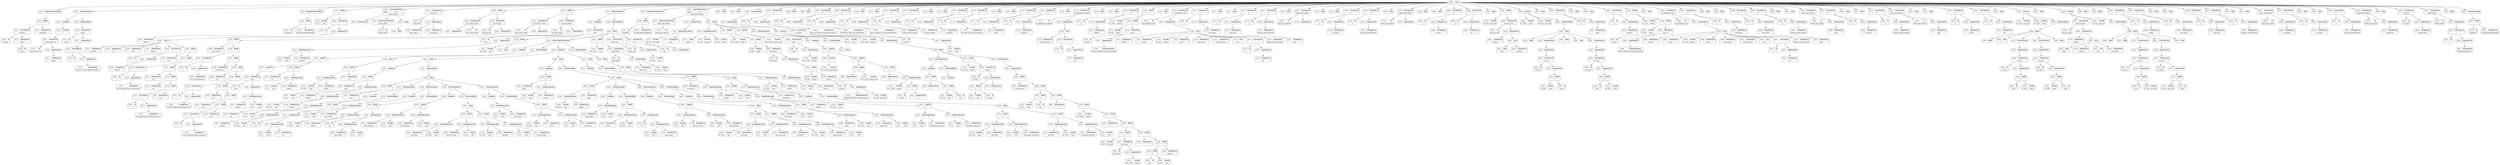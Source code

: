 digraph ast {
node [shape=none];
93209 [label=<<TABLE border='1' cellspacing='0' cellpadding='10' style='rounded' ><TR><TD border='0'>93209</TD><TD border='0'><B>Id</B></TD></TR><HR/><TR><TD border='0' cellpadding='5' colspan='2'>__FILE__</TD></TR></TABLE>>];
93208 [label=<<TABLE border='1' cellspacing='0' cellpadding='10' style='rounded' ><TR><TD border='0'>93208</TD><TD border='0'><B>Id</B></TD></TR><HR/><TR><TD border='0' cellpadding='5' colspan='2'>dirname</TD></TR></TABLE>>];
93211 [label=<<TABLE border='1' cellspacing='0' cellpadding='10' style='rounded' ><TR><TD border='0'>93211</TD><TD border='0'><B>FunctionCall</B></TD></TR><HR/><TR><TD border='0' cellpadding='5' colspan='2'>dirname</TD></TR></TABLE>>];
93211 -> 93208 [weight=2];
93211 -> 93210 [weight=2];
93210 [label=<<TABLE border='1' cellspacing='0' cellpadding='10' style='rounded' ><TR><TD border='0'>93210</TD><TD border='0'><B>ArgumentList</B></TD></TR><HR/><TR><TD border='0' cellpadding='5' colspan='2'>__FILE__</TD></TR></TABLE>>];
93210 -> 93209 [weight=2];
93213 [label=<<TABLE border='1' cellspacing='0' cellpadding='10' style='rounded' ><TR><TD border='0'>93213</TD><TD border='0'><B>StringLiteral</B></TD></TR><HR/><TR><TD border='0' cellpadding='5' colspan='2'>admin.php</TD></TR></TABLE>>];
93212 [label=<<TABLE border='1' cellspacing='0' cellpadding='10' style='rounded' ><TR><TD border='0'>93212</TD><TD border='0'><B>BinOP</B></TD></TR><HR/><TR><TD border='0' cellpadding='5' colspan='2'>.</TD></TR></TABLE>>];
93212 -> 93211 [weight=2];
93212 -> 93213 [weight=2];
93214 [label=<<TABLE border='1' cellspacing='0' cellpadding='10' style='rounded' ><TR><TD border='0'>93214</TD><TD border='0'><B>RequireOnceStatement</B></TD></TR></TABLE>>];
93214 -> 93212 [weight=2];
93217 [label=<<TABLE border='1' cellspacing='0' cellpadding='10' style='rounded' ><TR><TD border='0'>93217</TD><TD border='0'><B>StringLiteral</B></TD></TR><HR/><TR><TD border='0' cellpadding='5' colspan='2'>export</TD></TR></TABLE>>];
93216 [label=<<TABLE border='1' cellspacing='0' cellpadding='10' style='rounded' ><TR><TD border='0'>93216</TD><TD border='0'><B>Id</B></TD></TR><HR/><TR><TD border='0' cellpadding='5' colspan='2'>current_user_can</TD></TR></TABLE>>];
93219 [label=<<TABLE border='1' cellspacing='0' cellpadding='10' style='rounded' ><TR><TD border='0'>93219</TD><TD border='0'><B>FunctionCall</B></TD></TR><HR/><TR><TD border='0' cellpadding='5' colspan='2'>current_user_can</TD></TR></TABLE>>];
93219 -> 93216 [weight=2];
93219 -> 93218 [weight=2];
93218 [label=<<TABLE border='1' cellspacing='0' cellpadding='10' style='rounded' ><TR><TD border='0'>93218</TD><TD border='0'><B>ArgumentList</B></TD></TR></TABLE>>];
93218 -> 93217 [weight=2];
93221 [label=<<TABLE border='1' cellspacing='0' cellpadding='10' style='rounded' ><TR><TD border='0'>93221</TD><TD border='0'><B>Condition</B></TD></TR></TABLE>>];
93221 -> 93220 [weight=2];
93220 [label=<<TABLE border='1' cellspacing='0' cellpadding='10' style='rounded' ><TR><TD border='0'>93220</TD><TD border='0'><B>UnaryOP</B></TD></TR><HR/><TR><TD border='0' cellpadding='5' colspan='2'>!</TD></TR></TABLE>>];
93220 -> 93219 [weight=2];
93223 [label=<<TABLE border='1' cellspacing='0' cellpadding='10' style='rounded' ><TR><TD border='0'>93223</TD><TD border='0'><B>Id</B></TD></TR><HR/><TR><TD border='0' cellpadding='5' colspan='2'>__</TD></TR></TABLE>>];
93222 [label=<<TABLE border='1' cellspacing='0' cellpadding='10' style='rounded' ><TR><TD border='0'>93222</TD><TD border='0'><B>Id</B></TD></TR><HR/><TR><TD border='0' cellpadding='5' colspan='2'>wp_die</TD></TR></TABLE>>];
93225 [label=<<TABLE border='1' cellspacing='0' cellpadding='10' style='rounded' ><TR><TD border='0'>93225</TD><TD border='0'><B>ArgumentList</B></TD></TR></TABLE>>];
93225 -> 93224 [weight=2];
93224 [label=<<TABLE border='1' cellspacing='0' cellpadding='10' style='rounded' ><TR><TD border='0'>93224</TD><TD border='0'><B>StringLiteral</B></TD></TR><HR/><TR><TD border='0' cellpadding='5' colspan='2'>Sorry, you are not allowed to export ...</TD></TR></TABLE>>];
93227 [label=<<TABLE border='1' cellspacing='0' cellpadding='10' style='rounded' ><TR><TD border='0'>93227</TD><TD border='0'><B>ArgumentList</B></TD></TR></TABLE>>];
93227 -> 93226 [weight=2];
93226 [label=<<TABLE border='1' cellspacing='0' cellpadding='10' style='rounded' ><TR><TD border='0'>93226</TD><TD border='0'><B>FunctionCall</B></TD></TR><HR/><TR><TD border='0' cellpadding='5' colspan='2'>__</TD></TR></TABLE>>];
93226 -> 93223 [weight=2];
93226 -> 93225 [weight=2];
93229 [label=<<TABLE border='1' cellspacing='0' cellpadding='10' style='rounded' ><TR><TD border='0'>93229</TD><TD border='0'><B>IfThenStatement</B></TD></TR></TABLE>>];
93229 -> 93221 [weight=2];
93229 -> 93230 [weight=2];
93228 [label=<<TABLE border='1' cellspacing='0' cellpadding='10' style='rounded' ><TR><TD border='0'>93228</TD><TD border='0'><B>FunctionCall</B></TD></TR><HR/><TR><TD border='0' cellpadding='5' colspan='2'>wp_die</TD></TR></TABLE>>];
93228 -> 93222 [weight=2];
93228 -> 93227 [weight=2];
93231 [label=<<TABLE border='1' cellspacing='0' cellpadding='10' style='rounded' ><TR><TD border='0'>93231</TD><TD border='0'><B>Id</B></TD></TR><HR/><TR><TD border='0' cellpadding='5' colspan='2'>ABSPATH</TD></TR></TABLE>>];
93230 [label=<<TABLE border='1' cellspacing='0' cellpadding='10' style='rounded' ><TR><TD border='0'>93230</TD><TD border='0'><B>StatementBody</B></TD></TR></TABLE>>];
93230 -> 93228 [weight=2];
93233 [label=<<TABLE border='1' cellspacing='0' cellpadding='10' style='rounded' ><TR><TD border='0'>93233</TD><TD border='0'><B>StringLiteral</B></TD></TR><HR/><TR><TD border='0' cellpadding='5' colspan='2'>wp-adminincludesexport.php</TD></TR></TABLE>>];
93232 [label=<<TABLE border='1' cellspacing='0' cellpadding='10' style='rounded' ><TR><TD border='0'>93232</TD><TD border='0'><B>BinOP</B></TD></TR><HR/><TR><TD border='0' cellpadding='5' colspan='2'>.</TD></TR></TABLE>>];
93232 -> 93231 [weight=2];
93232 -> 93233 [weight=2];
93235 [label=<<TABLE border='1' cellspacing='0' cellpadding='10' style='rounded' ><TR><TD border='0'>93235</TD><TD border='0'><B>Variable</B></TD></TR><HR/><TR><TD border='0' cellpadding='5'>(0, 8)</TD><TD border='0' cellpadding='5'>title</TD></TR></TABLE>>];
93234 [label=<<TABLE border='1' cellspacing='0' cellpadding='10' style='rounded' ><TR><TD border='0'>93234</TD><TD border='0'><B>RequireOnceStatement</B></TD></TR></TABLE>>];
93234 -> 93232 [weight=2];
93237 [label=<<TABLE border='1' cellspacing='0' cellpadding='10' style='rounded' ><TR><TD border='0'>93237</TD><TD border='0'><B>Id</B></TD></TR><HR/><TR><TD border='0' cellpadding='5' colspan='2'>__</TD></TR></TABLE>>];
93236 [label=<<TABLE border='1' cellspacing='0' cellpadding='10' style='rounded' ><TR><TD border='0'>93236</TD><TD border='0'><B>BinOP</B></TD></TR><HR/><TR><TD border='0' cellpadding='5' colspan='2'>=</TD></TR></TABLE>>];
93236 -> 93235 [weight=2];
93236 -> 93240 [weight=2];
93239 [label=<<TABLE border='1' cellspacing='0' cellpadding='10' style='rounded' ><TR><TD border='0'>93239</TD><TD border='0'><B>ArgumentList</B></TD></TR></TABLE>>];
93239 -> 93238 [weight=2];
93238 [label=<<TABLE border='1' cellspacing='0' cellpadding='10' style='rounded' ><TR><TD border='0'>93238</TD><TD border='0'><B>StringLiteral</B></TD></TR><HR/><TR><TD border='0' cellpadding='5' colspan='2'>Export</TD></TR></TABLE>>];
93241 [label=<<TABLE border='1' cellspacing='0' cellpadding='10' style='rounded' ><TR><TD border='0'>93241</TD><TD border='0'><B>Id</B></TD></TR><HR/><TR><TD border='0' cellpadding='5' colspan='2'>export_add_js</TD></TR></TABLE>>];
93240 [label=<<TABLE border='1' cellspacing='0' cellpadding='10' style='rounded' ><TR><TD border='0'>93240</TD><TD border='0'><B>FunctionCall</B></TD></TR><HR/><TR><TD border='0' cellpadding='5' colspan='2'>__</TD></TR></TABLE>>];
93240 -> 93237 [weight=2];
93240 -> 93239 [weight=2];
93243 [label=<<TABLE border='1' cellspacing='0' cellpadding='10' style='rounded' ><TR><TD border='0'>93243</TD><TD border='0'><B>ParameterList</B></TD></TR></TABLE>>];
93242 [label=<<TABLE border='1' cellspacing='0' cellpadding='10' style='rounded' ><TR><TD border='0'>93242</TD><TD border='0'><B>ReturnValueFunction</B></TD></TR><HR/><TR><TD border='0' cellpadding='5' colspan='2'>export_add_js</TD></TR></TABLE>>];
93242 -> 93241 [weight=2];
93245 [label=<<TABLE border='1' cellspacing='0' cellpadding='10' style='rounded' ><TR><TD border='0'>93245</TD><TD border='0'><B>Block</B></TD></TR></TABLE>>];
93245 -> 93244 [weight=2];
93244 [label=<<TABLE border='1' cellspacing='0' cellpadding='10' style='rounded' ><TR><TD border='0'>93244</TD><TD border='0'><B>Html</B></TD></TR></TABLE>>];
93247 [label=<<TABLE border='1' cellspacing='0' cellpadding='10' style='rounded' ><TR><TD border='0'>93247</TD><TD border='0'><B>Id</B></TD></TR><HR/><TR><TD border='0' cellpadding='5' colspan='2'>add_action</TD></TR></TABLE>>];
93246 [label=<<TABLE border='1' cellspacing='0' cellpadding='10' style='rounded' ><TR><TD border='0'>93246</TD><TD border='0'><B>FunctionStatement</B></TD></TR><HR/><TR><TD border='0' cellpadding='5'>Scope</TD><TD border='0' cellpadding='5'>574</TD></TR><HR/><TR><TD border='0' cellpadding='5' colspan='2'>export_add_js</TD></TR></TABLE>>];
93246 -> 93242 [weight=2];
93246 -> 93243 [weight=2];
93246 -> 93245 [weight=2];
93249 [label=<<TABLE border='1' cellspacing='0' cellpadding='10' style='rounded' ><TR><TD border='0'>93249</TD><TD border='0'><B>StringLiteral</B></TD></TR><HR/><TR><TD border='0' cellpadding='5' colspan='2'>export_add_js</TD></TR></TABLE>>];
93248 [label=<<TABLE border='1' cellspacing='0' cellpadding='10' style='rounded' ><TR><TD border='0'>93248</TD><TD border='0'><B>StringLiteral</B></TD></TR><HR/><TR><TD border='0' cellpadding='5' colspan='2'>admin_head</TD></TR></TABLE>>];
93251 [label=<<TABLE border='1' cellspacing='0' cellpadding='10' style='rounded' ><TR><TD border='0'>93251</TD><TD border='0'><B>FunctionCall</B></TD></TR><HR/><TR><TD border='0' cellpadding='5' colspan='2'>add_action</TD></TR></TABLE>>];
93251 -> 93247 [weight=2];
93251 -> 93250 [weight=2];
93250 [label=<<TABLE border='1' cellspacing='0' cellpadding='10' style='rounded' ><TR><TD border='0'>93250</TD><TD border='0'><B>ArgumentList</B></TD></TR></TABLE>>];
93250 -> 93248 [weight=2];
93250 -> 93249 [weight=2];
93253 [label=<<TABLE border='1' cellspacing='0' cellpadding='10' style='rounded' ><TR><TD border='0'>93253</TD><TD border='0'><B>ArgumentList</B></TD></TR></TABLE>>];
93252 [label=<<TABLE border='1' cellspacing='0' cellpadding='10' style='rounded' ><TR><TD border='0'>93252</TD><TD border='0'><B>Id</B></TD></TR><HR/><TR><TD border='0' cellpadding='5' colspan='2'>get_current_screen</TD></TR></TABLE>>];
93255 [label=<<TABLE border='1' cellspacing='0' cellpadding='10' style='rounded' ><TR><TD border='0'>93255</TD><TD border='0'><B>Id</B></TD></TR><HR/><TR><TD border='0' cellpadding='5' colspan='2'>add_help_tab</TD></TR></TABLE>>];
93254 [label=<<TABLE border='1' cellspacing='0' cellpadding='10' style='rounded' ><TR><TD border='0'>93254</TD><TD border='0'><B>FunctionCall</B></TD></TR><HR/><TR><TD border='0' cellpadding='5' colspan='2'>get_current_screen</TD></TR></TABLE>>];
93254 -> 93252 [weight=2];
93254 -> 93253 [weight=2];
93257 [label=<<TABLE border='1' cellspacing='0' cellpadding='10' style='rounded' ><TR><TD border='0'>93257</TD><TD border='0'><B>StringLiteral</B></TD></TR><HR/><TR><TD border='0' cellpadding='5' colspan='2'>overview</TD></TR></TABLE>>];
93256 [label=<<TABLE border='1' cellspacing='0' cellpadding='10' style='rounded' ><TR><TD border='0'>93256</TD><TD border='0'><B>StringLiteral</B></TD></TR><HR/><TR><TD border='0' cellpadding='5' colspan='2'>id</TD></TR></TABLE>>];
93259 [label=<<TABLE border='1' cellspacing='0' cellpadding='10' style='rounded' ><TR><TD border='0'>93259</TD><TD border='0'><B>Id</B></TD></TR><HR/><TR><TD border='0' cellpadding='5' colspan='2'>__</TD></TR></TABLE>>];
93258 [label=<<TABLE border='1' cellspacing='0' cellpadding='10' style='rounded' ><TR><TD border='0'>93258</TD><TD border='0'><B>StringLiteral</B></TD></TR><HR/><TR><TD border='0' cellpadding='5' colspan='2'>title</TD></TR></TABLE>>];
93261 [label=<<TABLE border='1' cellspacing='0' cellpadding='10' style='rounded' ><TR><TD border='0'>93261</TD><TD border='0'><B>ArgumentList</B></TD></TR></TABLE>>];
93261 -> 93260 [weight=2];
93260 [label=<<TABLE border='1' cellspacing='0' cellpadding='10' style='rounded' ><TR><TD border='0'>93260</TD><TD border='0'><B>StringLiteral</B></TD></TR><HR/><TR><TD border='0' cellpadding='5' colspan='2'>Overview</TD></TR></TABLE>>];
93263 [label=<<TABLE border='1' cellspacing='0' cellpadding='10' style='rounded' ><TR><TD border='0'>93263</TD><TD border='0'><B>StringLiteral</B></TD></TR><HR/><TR><TD border='0' cellpadding='5' colspan='2'>content</TD></TR></TABLE>>];
93262 [label=<<TABLE border='1' cellspacing='0' cellpadding='10' style='rounded' ><TR><TD border='0'>93262</TD><TD border='0'><B>FunctionCall</B></TD></TR><HR/><TR><TD border='0' cellpadding='5' colspan='2'>__</TD></TR></TABLE>>];
93262 -> 93259 [weight=2];
93262 -> 93261 [weight=2];
93265 [label=<<TABLE border='1' cellspacing='0' cellpadding='10' style='rounded' ><TR><TD border='0'>93265</TD><TD border='0'><B>BinOP</B></TD></TR><HR/><TR><TD border='0' cellpadding='5' colspan='2'>.</TD></TR></TABLE>>];
93265 -> 93264 [weight=2];
93265 -> 93270 [weight=2];
93264 [label=<<TABLE border='1' cellspacing='0' cellpadding='10' style='rounded' ><TR><TD border='0'>93264</TD><TD border='0'><B>StringLiteral</B></TD></TR><HR/><TR><TD border='0' cellpadding='5' colspan='2'>&lt;p&gt;</TD></TR></TABLE>>];
93267 [label=<<TABLE border='1' cellspacing='0' cellpadding='10' style='rounded' ><TR><TD border='0'>93267</TD><TD border='0'><B>StringLiteral</B></TD></TR><HR/><TR><TD border='0' cellpadding='5' colspan='2'>You can export a file of your site&amp;#8...</TD></TR></TABLE>>];
93266 [label=<<TABLE border='1' cellspacing='0' cellpadding='10' style='rounded' ><TR><TD border='0'>93266</TD><TD border='0'><B>Id</B></TD></TR><HR/><TR><TD border='0' cellpadding='5' colspan='2'>__</TD></TR></TABLE>>];
93269 [label=<<TABLE border='1' cellspacing='0' cellpadding='10' style='rounded' ><TR><TD border='0'>93269</TD><TD border='0'><B>FunctionCall</B></TD></TR><HR/><TR><TD border='0' cellpadding='5' colspan='2'>__</TD></TR></TABLE>>];
93269 -> 93266 [weight=2];
93269 -> 93268 [weight=2];
93268 [label=<<TABLE border='1' cellspacing='0' cellpadding='10' style='rounded' ><TR><TD border='0'>93268</TD><TD border='0'><B>ArgumentList</B></TD></TR></TABLE>>];
93268 -> 93267 [weight=2];
93271 [label=<<TABLE border='1' cellspacing='0' cellpadding='10' style='rounded' ><TR><TD border='0'>93271</TD><TD border='0'><B>StringLiteral</B></TD></TR><HR/><TR><TD border='0' cellpadding='5' colspan='2'>&lt;p&gt;</TD></TR></TABLE>>];
93270 [label=<<TABLE border='1' cellspacing='0' cellpadding='10' style='rounded' ><TR><TD border='0'>93270</TD><TD border='0'><B>BinOP</B></TD></TR><HR/><TR><TD border='0' cellpadding='5' colspan='2'>.</TD></TR></TABLE>>];
93270 -> 93269 [weight=2];
93270 -> 93272 [weight=2];
93273 [label=<<TABLE border='1' cellspacing='0' cellpadding='10' style='rounded' ><TR><TD border='0'>93273</TD><TD border='0'><B>StringLiteral</B></TD></TR><HR/><TR><TD border='0' cellpadding='5' colspan='2'>&lt;p&gt;</TD></TR></TABLE>>];
93272 [label=<<TABLE border='1' cellspacing='0' cellpadding='10' style='rounded' ><TR><TD border='0'>93272</TD><TD border='0'><B>BinOP</B></TD></TR><HR/><TR><TD border='0' cellpadding='5' colspan='2'>.</TD></TR></TABLE>>];
93272 -> 93271 [weight=2];
93272 -> 93274 [weight=2];
93275 [label=<<TABLE border='1' cellspacing='0' cellpadding='10' style='rounded' ><TR><TD border='0'>93275</TD><TD border='0'><B>Id</B></TD></TR><HR/><TR><TD border='0' cellpadding='5' colspan='2'>__</TD></TR></TABLE>>];
93274 [label=<<TABLE border='1' cellspacing='0' cellpadding='10' style='rounded' ><TR><TD border='0'>93274</TD><TD border='0'><B>BinOP</B></TD></TR><HR/><TR><TD border='0' cellpadding='5' colspan='2'>.</TD></TR></TABLE>>];
93274 -> 93273 [weight=2];
93274 -> 93279 [weight=2];
93277 [label=<<TABLE border='1' cellspacing='0' cellpadding='10' style='rounded' ><TR><TD border='0'>93277</TD><TD border='0'><B>ArgumentList</B></TD></TR></TABLE>>];
93277 -> 93276 [weight=2];
93276 [label=<<TABLE border='1' cellspacing='0' cellpadding='10' style='rounded' ><TR><TD border='0'>93276</TD><TD border='0'><B>StringLiteral</B></TD></TR><HR/><TR><TD border='0' cellpadding='5' colspan='2'>Once generated, your WXR file can be ...</TD></TR></TABLE>>];
93279 [label=<<TABLE border='1' cellspacing='0' cellpadding='10' style='rounded' ><TR><TD border='0'>93279</TD><TD border='0'><B>BinOP</B></TD></TR><HR/><TR><TD border='0' cellpadding='5' colspan='2'>.</TD></TR></TABLE>>];
93279 -> 93278 [weight=2];
93279 -> 93280 [weight=2];
93278 [label=<<TABLE border='1' cellspacing='0' cellpadding='10' style='rounded' ><TR><TD border='0'>93278</TD><TD border='0'><B>FunctionCall</B></TD></TR><HR/><TR><TD border='0' cellpadding='5' colspan='2'>__</TD></TR></TABLE>>];
93278 -> 93275 [weight=2];
93278 -> 93277 [weight=2];
93281 [label=<<TABLE border='1' cellspacing='0' cellpadding='10' style='rounded' ><TR><TD border='0'>93281</TD><TD border='0'><B>Array</B></TD></TR></TABLE>>];
93281 -> 93256 [weight=2];
93281 -> 93257 [weight=2];
93281 -> 93258 [weight=2];
93281 -> 93262 [weight=2];
93281 -> 93263 [weight=2];
93281 -> 93265 [weight=2];
93280 [label=<<TABLE border='1' cellspacing='0' cellpadding='10' style='rounded' ><TR><TD border='0'>93280</TD><TD border='0'><B>StringLiteral</B></TD></TR><HR/><TR><TD border='0' cellpadding='5' colspan='2'>&lt;p&gt;</TD></TR></TABLE>>];
93283 [label=<<TABLE border='1' cellspacing='0' cellpadding='10' style='rounded' ><TR><TD border='0'>93283</TD><TD border='0'><B>MethodCall</B></TD></TR><HR/><TR><TD border='0' cellpadding='5' colspan='2'>add_help_tab</TD></TR></TABLE>>];
93283 -> 93255 [weight=2];
93283 -> 93282 [weight=2];
93282 [label=<<TABLE border='1' cellspacing='0' cellpadding='10' style='rounded' ><TR><TD border='0'>93282</TD><TD border='0'><B>ArgumentList</B></TD></TR></TABLE>>];
93282 -> 93281 [weight=2];
93285 [label=<<TABLE border='1' cellspacing='0' cellpadding='10' style='rounded' ><TR><TD border='0'>93285</TD><TD border='0'><B>Id</B></TD></TR><HR/><TR><TD border='0' cellpadding='5' colspan='2'>get_current_screen</TD></TR></TABLE>>];
93284 [label=<<TABLE border='1' cellspacing='0' cellpadding='10' style='rounded' ><TR><TD border='0'>93284</TD><TD border='0'><B>BinOP</B></TD></TR><HR/><TR><TD border='0' cellpadding='5' colspan='2'>-&gt;</TD></TR></TABLE>>];
93284 -> 93254 [weight=2];
93284 -> 93283 [weight=2];
93287 [label=<<TABLE border='1' cellspacing='0' cellpadding='10' style='rounded' ><TR><TD border='0'>93287</TD><TD border='0'><B>FunctionCall</B></TD></TR><HR/><TR><TD border='0' cellpadding='5' colspan='2'>get_current_screen</TD></TR></TABLE>>];
93287 -> 93285 [weight=2];
93287 -> 93286 [weight=2];
93286 [label=<<TABLE border='1' cellspacing='0' cellpadding='10' style='rounded' ><TR><TD border='0'>93286</TD><TD border='0'><B>ArgumentList</B></TD></TR></TABLE>>];
93289 [label=<<TABLE border='1' cellspacing='0' cellpadding='10' style='rounded' ><TR><TD border='0'>93289</TD><TD border='0'><B>StringLiteral</B></TD></TR><HR/><TR><TD border='0' cellpadding='5' colspan='2'>&lt;p&gt;&lt;strong&gt;</TD></TR></TABLE>>];
93288 [label=<<TABLE border='1' cellspacing='0' cellpadding='10' style='rounded' ><TR><TD border='0'>93288</TD><TD border='0'><B>Id</B></TD></TR><HR/><TR><TD border='0' cellpadding='5' colspan='2'>set_help_sidebar</TD></TR></TABLE>>];
93291 [label=<<TABLE border='1' cellspacing='0' cellpadding='10' style='rounded' ><TR><TD border='0'>93291</TD><TD border='0'><B>Id</B></TD></TR><HR/><TR><TD border='0' cellpadding='5' colspan='2'>__</TD></TR></TABLE>>];
93290 [label=<<TABLE border='1' cellspacing='0' cellpadding='10' style='rounded' ><TR><TD border='0'>93290</TD><TD border='0'><B>BinOP</B></TD></TR><HR/><TR><TD border='0' cellpadding='5' colspan='2'>.</TD></TR></TABLE>>];
93290 -> 93289 [weight=2];
93290 -> 93295 [weight=2];
93293 [label=<<TABLE border='1' cellspacing='0' cellpadding='10' style='rounded' ><TR><TD border='0'>93293</TD><TD border='0'><B>ArgumentList</B></TD></TR></TABLE>>];
93293 -> 93292 [weight=2];
93292 [label=<<TABLE border='1' cellspacing='0' cellpadding='10' style='rounded' ><TR><TD border='0'>93292</TD><TD border='0'><B>StringLiteral</B></TD></TR><HR/><TR><TD border='0' cellpadding='5' colspan='2'>For more information:</TD></TR></TABLE>>];
93295 [label=<<TABLE border='1' cellspacing='0' cellpadding='10' style='rounded' ><TR><TD border='0'>93295</TD><TD border='0'><B>BinOP</B></TD></TR><HR/><TR><TD border='0' cellpadding='5' colspan='2'>.</TD></TR></TABLE>>];
93295 -> 93294 [weight=2];
93295 -> 93297 [weight=2];
93294 [label=<<TABLE border='1' cellspacing='0' cellpadding='10' style='rounded' ><TR><TD border='0'>93294</TD><TD border='0'><B>FunctionCall</B></TD></TR><HR/><TR><TD border='0' cellpadding='5' colspan='2'>__</TD></TR></TABLE>>];
93294 -> 93291 [weight=2];
93294 -> 93293 [weight=2];
93297 [label=<<TABLE border='1' cellspacing='0' cellpadding='10' style='rounded' ><TR><TD border='0'>93297</TD><TD border='0'><B>BinOP</B></TD></TR><HR/><TR><TD border='0' cellpadding='5' colspan='2'>.</TD></TR></TABLE>>];
93297 -> 93296 [weight=2];
93297 -> 93299 [weight=2];
93296 [label=<<TABLE border='1' cellspacing='0' cellpadding='10' style='rounded' ><TR><TD border='0'>93296</TD><TD border='0'><B>StringLiteral</B></TD></TR><HR/><TR><TD border='0' cellpadding='5' colspan='2'>&lt;strong&gt;&lt;p&gt;</TD></TR></TABLE>>];
93299 [label=<<TABLE border='1' cellspacing='0' cellpadding='10' style='rounded' ><TR><TD border='0'>93299</TD><TD border='0'><B>BinOP</B></TD></TR><HR/><TR><TD border='0' cellpadding='5' colspan='2'>.</TD></TR></TABLE>>];
93299 -> 93298 [weight=2];
93299 -> 93304 [weight=2];
93298 [label=<<TABLE border='1' cellspacing='0' cellpadding='10' style='rounded' ><TR><TD border='0'>93298</TD><TD border='0'><B>StringLiteral</B></TD></TR><HR/><TR><TD border='0' cellpadding='5' colspan='2'>&lt;p&gt;</TD></TR></TABLE>>];
93301 [label=<<TABLE border='1' cellspacing='0' cellpadding='10' style='rounded' ><TR><TD border='0'>93301</TD><TD border='0'><B>StringLiteral</B></TD></TR><HR/><TR><TD border='0' cellpadding='5' colspan='2'>&lt;a href='https:codex.wordpress.org...</TD></TR></TABLE>>];
93300 [label=<<TABLE border='1' cellspacing='0' cellpadding='10' style='rounded' ><TR><TD border='0'>93300</TD><TD border='0'><B>Id</B></TD></TR><HR/><TR><TD border='0' cellpadding='5' colspan='2'>__</TD></TR></TABLE>>];
93303 [label=<<TABLE border='1' cellspacing='0' cellpadding='10' style='rounded' ><TR><TD border='0'>93303</TD><TD border='0'><B>FunctionCall</B></TD></TR><HR/><TR><TD border='0' cellpadding='5' colspan='2'>__</TD></TR></TABLE>>];
93303 -> 93300 [weight=2];
93303 -> 93302 [weight=2];
93302 [label=<<TABLE border='1' cellspacing='0' cellpadding='10' style='rounded' ><TR><TD border='0'>93302</TD><TD border='0'><B>ArgumentList</B></TD></TR></TABLE>>];
93302 -> 93301 [weight=2];
93305 [label=<<TABLE border='1' cellspacing='0' cellpadding='10' style='rounded' ><TR><TD border='0'>93305</TD><TD border='0'><B>StringLiteral</B></TD></TR><HR/><TR><TD border='0' cellpadding='5' colspan='2'>&lt;p&gt;</TD></TR></TABLE>>];
93304 [label=<<TABLE border='1' cellspacing='0' cellpadding='10' style='rounded' ><TR><TD border='0'>93304</TD><TD border='0'><B>BinOP</B></TD></TR><HR/><TR><TD border='0' cellpadding='5' colspan='2'>.</TD></TR></TABLE>>];
93304 -> 93303 [weight=2];
93304 -> 93306 [weight=2];
93307 [label=<<TABLE border='1' cellspacing='0' cellpadding='10' style='rounded' ><TR><TD border='0'>93307</TD><TD border='0'><B>StringLiteral</B></TD></TR><HR/><TR><TD border='0' cellpadding='5' colspan='2'>&lt;p&gt;</TD></TR></TABLE>>];
93306 [label=<<TABLE border='1' cellspacing='0' cellpadding='10' style='rounded' ><TR><TD border='0'>93306</TD><TD border='0'><B>BinOP</B></TD></TR><HR/><TR><TD border='0' cellpadding='5' colspan='2'>.</TD></TR></TABLE>>];
93306 -> 93305 [weight=2];
93306 -> 93308 [weight=2];
93309 [label=<<TABLE border='1' cellspacing='0' cellpadding='10' style='rounded' ><TR><TD border='0'>93309</TD><TD border='0'><B>Id</B></TD></TR><HR/><TR><TD border='0' cellpadding='5' colspan='2'>__</TD></TR></TABLE>>];
93308 [label=<<TABLE border='1' cellspacing='0' cellpadding='10' style='rounded' ><TR><TD border='0'>93308</TD><TD border='0'><B>BinOP</B></TD></TR><HR/><TR><TD border='0' cellpadding='5' colspan='2'>.</TD></TR></TABLE>>];
93308 -> 93307 [weight=2];
93308 -> 93313 [weight=2];
93311 [label=<<TABLE border='1' cellspacing='0' cellpadding='10' style='rounded' ><TR><TD border='0'>93311</TD><TD border='0'><B>ArgumentList</B></TD></TR></TABLE>>];
93311 -> 93310 [weight=2];
93310 [label=<<TABLE border='1' cellspacing='0' cellpadding='10' style='rounded' ><TR><TD border='0'>93310</TD><TD border='0'><B>StringLiteral</B></TD></TR><HR/><TR><TD border='0' cellpadding='5' colspan='2'>&lt;a href='https:wordpress.orgsuppor...</TD></TR></TABLE>>];
93313 [label=<<TABLE border='1' cellspacing='0' cellpadding='10' style='rounded' ><TR><TD border='0'>93313</TD><TD border='0'><B>BinOP</B></TD></TR><HR/><TR><TD border='0' cellpadding='5' colspan='2'>.</TD></TR></TABLE>>];
93313 -> 93312 [weight=2];
93313 -> 93314 [weight=2];
93312 [label=<<TABLE border='1' cellspacing='0' cellpadding='10' style='rounded' ><TR><TD border='0'>93312</TD><TD border='0'><B>FunctionCall</B></TD></TR><HR/><TR><TD border='0' cellpadding='5' colspan='2'>__</TD></TR></TABLE>>];
93312 -> 93309 [weight=2];
93312 -> 93311 [weight=2];
93315 [label=<<TABLE border='1' cellspacing='0' cellpadding='10' style='rounded' ><TR><TD border='0'>93315</TD><TD border='0'><B>ArgumentList</B></TD></TR></TABLE>>];
93315 -> 93290 [weight=2];
93314 [label=<<TABLE border='1' cellspacing='0' cellpadding='10' style='rounded' ><TR><TD border='0'>93314</TD><TD border='0'><B>StringLiteral</B></TD></TR><HR/><TR><TD border='0' cellpadding='5' colspan='2'>&lt;p&gt;</TD></TR></TABLE>>];
93317 [label=<<TABLE border='1' cellspacing='0' cellpadding='10' style='rounded' ><TR><TD border='0'>93317</TD><TD border='0'><B>BinOP</B></TD></TR><HR/><TR><TD border='0' cellpadding='5' colspan='2'>-&gt;</TD></TR></TABLE>>];
93317 -> 93287 [weight=2];
93317 -> 93316 [weight=2];
93316 [label=<<TABLE border='1' cellspacing='0' cellpadding='10' style='rounded' ><TR><TD border='0'>93316</TD><TD border='0'><B>MethodCall</B></TD></TR><HR/><TR><TD border='0' cellpadding='5' colspan='2'>set_help_sidebar</TD></TR></TABLE>>];
93316 -> 93288 [weight=2];
93316 -> 93315 [weight=2];
93319 [label=<<TABLE border='1' cellspacing='0' cellpadding='10' style='rounded' ><TR><TD border='0'>93319</TD><TD border='0'><B>Variable</B></TD></TR><HR/><TR><TD border='0' cellpadding='5'>(0, 3)</TD><TD border='0' cellpadding='5'>_GET</TD></TR></TABLE>>];
93318 [label=<<TABLE border='1' cellspacing='0' cellpadding='10' style='rounded' ><TR><TD border='0'>93318</TD><TD border='0'><B>Id</B></TD></TR><HR/><TR><TD border='0' cellpadding='5' colspan='2'>isset</TD></TR></TABLE>>];
93321 [label=<<TABLE border='1' cellspacing='0' cellpadding='10' style='rounded' ><TR><TD border='0'>93321</TD><TD border='0'><B>PostfixExpression</B></TD></TR></TABLE>>];
93321 -> 93319 [weight=2];
93321 -> 93320 [weight=2];
93320 [label=<<TABLE border='1' cellspacing='0' cellpadding='10' style='rounded' ><TR><TD border='0'>93320</TD><TD border='0'><B>StringLiteral</B></TD></TR><HR/><TR><TD border='0' cellpadding='5' colspan='2'>download</TD></TR></TABLE>>];
93323 [label=<<TABLE border='1' cellspacing='0' cellpadding='10' style='rounded' ><TR><TD border='0'>93323</TD><TD border='0'><B>FunctionCall</B></TD></TR><HR/><TR><TD border='0' cellpadding='5' colspan='2'>isset</TD></TR></TABLE>>];
93323 -> 93318 [weight=2];
93323 -> 93322 [weight=2];
93322 [label=<<TABLE border='1' cellspacing='0' cellpadding='10' style='rounded' ><TR><TD border='0'>93322</TD><TD border='0'><B>ArgumentList</B></TD></TR></TABLE>>];
93322 -> 93321 [weight=2];
93325 [label=<<TABLE border='1' cellspacing='0' cellpadding='10' style='rounded' ><TR><TD border='0'>93325</TD><TD border='0'><B>Variable</B></TD></TR><HR/><TR><TD border='0' cellpadding='5'>(0, 2197)</TD><TD border='0' cellpadding='5'>args</TD></TR></TABLE>>];
93324 [label=<<TABLE border='1' cellspacing='0' cellpadding='10' style='rounded' ><TR><TD border='0'>93324</TD><TD border='0'><B>Condition</B></TD></TR></TABLE>>];
93324 -> 93323 [weight=2];
93327 [label=<<TABLE border='1' cellspacing='0' cellpadding='10' style='rounded' ><TR><TD border='0'>93327</TD><TD border='0'><B>Array</B></TD></TR></TABLE>>];
93326 [label=<<TABLE border='1' cellspacing='0' cellpadding='10' style='rounded' ><TR><TD border='0'>93326</TD><TD border='0'><B>BinOP</B></TD></TR><HR/><TR><TD border='0' cellpadding='5' colspan='2'>=</TD></TR></TABLE>>];
93326 -> 93325 [weight=2];
93326 -> 93327 [weight=2];
93329 [label=<<TABLE border='1' cellspacing='0' cellpadding='10' style='rounded' ><TR><TD border='0'>93329</TD><TD border='0'><B>Id</B></TD></TR><HR/><TR><TD border='0' cellpadding='5' colspan='2'>isset</TD></TR></TABLE>>];
93331 [label=<<TABLE border='1' cellspacing='0' cellpadding='10' style='rounded' ><TR><TD border='0'>93331</TD><TD border='0'><B>StringLiteral</B></TD></TR><HR/><TR><TD border='0' cellpadding='5' colspan='2'>content</TD></TR></TABLE>>];
93330 [label=<<TABLE border='1' cellspacing='0' cellpadding='10' style='rounded' ><TR><TD border='0'>93330</TD><TD border='0'><B>Variable</B></TD></TR><HR/><TR><TD border='0' cellpadding='5'>(0, 3)</TD><TD border='0' cellpadding='5'>_GET</TD></TR></TABLE>>];
93333 [label=<<TABLE border='1' cellspacing='0' cellpadding='10' style='rounded' ><TR><TD border='0'>93333</TD><TD border='0'><B>ArgumentList</B></TD></TR></TABLE>>];
93333 -> 93332 [weight=2];
93332 [label=<<TABLE border='1' cellspacing='0' cellpadding='10' style='rounded' ><TR><TD border='0'>93332</TD><TD border='0'><B>PostfixExpression</B></TD></TR></TABLE>>];
93332 -> 93330 [weight=2];
93332 -> 93331 [weight=2];
93335 [label=<<TABLE border='1' cellspacing='0' cellpadding='10' style='rounded' ><TR><TD border='0'>93335</TD><TD border='0'><B>UnaryOP</B></TD></TR><HR/><TR><TD border='0' cellpadding='5' colspan='2'>!</TD></TR></TABLE>>];
93335 -> 93334 [weight=2];
93334 [label=<<TABLE border='1' cellspacing='0' cellpadding='10' style='rounded' ><TR><TD border='0'>93334</TD><TD border='0'><B>FunctionCall</B></TD></TR><HR/><TR><TD border='0' cellpadding='5' colspan='2'>isset</TD></TR></TABLE>>];
93334 -> 93329 [weight=2];
93334 -> 93333 [weight=2];
93337 [label=<<TABLE border='1' cellspacing='0' cellpadding='10' style='rounded' ><TR><TD border='0'>93337</TD><TD border='0'><B>StringLiteral</B></TD></TR><HR/><TR><TD border='0' cellpadding='5' colspan='2'>all</TD></TR></TABLE>>];
93336 [label=<<TABLE border='1' cellspacing='0' cellpadding='10' style='rounded' ><TR><TD border='0'>93336</TD><TD border='0'><B>LogicOP</B></TD></TR><HR/><TR><TD border='0' cellpadding='5' colspan='2'>||</TD></TR></TABLE>>];
93336 -> 93335 [weight=2];
93336 -> 93338 [weight=2];
93339 [label=<<TABLE border='1' cellspacing='0' cellpadding='10' style='rounded' ><TR><TD border='0'>93339</TD><TD border='0'><B>Variable</B></TD></TR><HR/><TR><TD border='0' cellpadding='5'>(0, 3)</TD><TD border='0' cellpadding='5'>_GET</TD></TR></TABLE>>];
93338 [label=<<TABLE border='1' cellspacing='0' cellpadding='10' style='rounded' ><TR><TD border='0'>93338</TD><TD border='0'><B>RelOP</B></TD></TR><HR/><TR><TD border='0' cellpadding='5' colspan='2'>==</TD></TR></TABLE>>];
93338 -> 93337 [weight=2];
93338 -> 93341 [weight=2];
93341 [label=<<TABLE border='1' cellspacing='0' cellpadding='10' style='rounded' ><TR><TD border='0'>93341</TD><TD border='0'><B>PostfixExpression</B></TD></TR></TABLE>>];
93341 -> 93339 [weight=2];
93341 -> 93340 [weight=2];
93340 [label=<<TABLE border='1' cellspacing='0' cellpadding='10' style='rounded' ><TR><TD border='0'>93340</TD><TD border='0'><B>StringLiteral</B></TD></TR><HR/><TR><TD border='0' cellpadding='5' colspan='2'>content</TD></TR></TABLE>>];
93343 [label=<<TABLE border='1' cellspacing='0' cellpadding='10' style='rounded' ><TR><TD border='0'>93343</TD><TD border='0'><B>Variable</B></TD></TR><HR/><TR><TD border='0' cellpadding='5'>(0, 2197)</TD><TD border='0' cellpadding='5'>args</TD></TR></TABLE>>];
93342 [label=<<TABLE border='1' cellspacing='0' cellpadding='10' style='rounded' ><TR><TD border='0'>93342</TD><TD border='0'><B>Condition</B></TD></TR></TABLE>>];
93342 -> 93336 [weight=2];
93345 [label=<<TABLE border='1' cellspacing='0' cellpadding='10' style='rounded' ><TR><TD border='0'>93345</TD><TD border='0'><B>PostfixExpression</B></TD></TR></TABLE>>];
93345 -> 93343 [weight=2];
93345 -> 93344 [weight=2];
93344 [label=<<TABLE border='1' cellspacing='0' cellpadding='10' style='rounded' ><TR><TD border='0'>93344</TD><TD border='0'><B>StringLiteral</B></TD></TR><HR/><TR><TD border='0' cellpadding='5' colspan='2'>content</TD></TR></TABLE>>];
93347 [label=<<TABLE border='1' cellspacing='0' cellpadding='10' style='rounded' ><TR><TD border='0'>93347</TD><TD border='0'><B>StringLiteral</B></TD></TR><HR/><TR><TD border='0' cellpadding='5' colspan='2'>all</TD></TR></TABLE>>];
93346 [label=<<TABLE border='1' cellspacing='0' cellpadding='10' style='rounded' ><TR><TD border='0'>93346</TD><TD border='0'><B>BinOP</B></TD></TR><HR/><TR><TD border='0' cellpadding='5' colspan='2'>=</TD></TR></TABLE>>];
93346 -> 93345 [weight=2];
93346 -> 93347 [weight=2];
93349 [label=<<TABLE border='1' cellspacing='0' cellpadding='10' style='rounded' ><TR><TD border='0'>93349</TD><TD border='0'><B>IfThenElifElseStatement</B></TD></TR></TABLE>>];
93349 -> 93342 [weight=2];
93349 -> 93350 [weight=2];
93349 -> 93549 [weight=2];
93349 -> 93548 [weight=2];
93348 [label=<<TABLE border='1' cellspacing='0' cellpadding='10' style='rounded' ><TR><TD border='0'>93348</TD><TD border='0'><B>Block</B></TD></TR></TABLE>>];
93348 -> 93346 [weight=2];
93351 [label=<<TABLE border='1' cellspacing='0' cellpadding='10' style='rounded' ><TR><TD border='0'>93351</TD><TD border='0'><B>StringLiteral</B></TD></TR><HR/><TR><TD border='0' cellpadding='5' colspan='2'>posts</TD></TR></TABLE>>];
93350 [label=<<TABLE border='1' cellspacing='0' cellpadding='10' style='rounded' ><TR><TD border='0'>93350</TD><TD border='0'><B>StatementBody</B></TD></TR></TABLE>>];
93350 -> 93348 [weight=2];
93353 [label=<<TABLE border='1' cellspacing='0' cellpadding='10' style='rounded' ><TR><TD border='0'>93353</TD><TD border='0'><B>Variable</B></TD></TR><HR/><TR><TD border='0' cellpadding='5'>(0, 3)</TD><TD border='0' cellpadding='5'>_GET</TD></TR></TABLE>>];
93352 [label=<<TABLE border='1' cellspacing='0' cellpadding='10' style='rounded' ><TR><TD border='0'>93352</TD><TD border='0'><B>RelOP</B></TD></TR><HR/><TR><TD border='0' cellpadding='5' colspan='2'>==</TD></TR></TABLE>>];
93352 -> 93351 [weight=2];
93352 -> 93355 [weight=2];
93355 [label=<<TABLE border='1' cellspacing='0' cellpadding='10' style='rounded' ><TR><TD border='0'>93355</TD><TD border='0'><B>PostfixExpression</B></TD></TR></TABLE>>];
93355 -> 93353 [weight=2];
93355 -> 93354 [weight=2];
93354 [label=<<TABLE border='1' cellspacing='0' cellpadding='10' style='rounded' ><TR><TD border='0'>93354</TD><TD border='0'><B>StringLiteral</B></TD></TR><HR/><TR><TD border='0' cellpadding='5' colspan='2'>content</TD></TR></TABLE>>];
93357 [label=<<TABLE border='1' cellspacing='0' cellpadding='10' style='rounded' ><TR><TD border='0'>93357</TD><TD border='0'><B>Variable</B></TD></TR><HR/><TR><TD border='0' cellpadding='5'>(0, 2197)</TD><TD border='0' cellpadding='5'>args</TD></TR></TABLE>>];
93356 [label=<<TABLE border='1' cellspacing='0' cellpadding='10' style='rounded' ><TR><TD border='0'>93356</TD><TD border='0'><B>Condition</B></TD></TR></TABLE>>];
93356 -> 93352 [weight=2];
93359 [label=<<TABLE border='1' cellspacing='0' cellpadding='10' style='rounded' ><TR><TD border='0'>93359</TD><TD border='0'><B>PostfixExpression</B></TD></TR></TABLE>>];
93359 -> 93357 [weight=2];
93359 -> 93358 [weight=2];
93358 [label=<<TABLE border='1' cellspacing='0' cellpadding='10' style='rounded' ><TR><TD border='0'>93358</TD><TD border='0'><B>StringLiteral</B></TD></TR><HR/><TR><TD border='0' cellpadding='5' colspan='2'>content</TD></TR></TABLE>>];
93361 [label=<<TABLE border='1' cellspacing='0' cellpadding='10' style='rounded' ><TR><TD border='0'>93361</TD><TD border='0'><B>StringLiteral</B></TD></TR><HR/><TR><TD border='0' cellpadding='5' colspan='2'>post</TD></TR></TABLE>>];
93360 [label=<<TABLE border='1' cellspacing='0' cellpadding='10' style='rounded' ><TR><TD border='0'>93360</TD><TD border='0'><B>BinOP</B></TD></TR><HR/><TR><TD border='0' cellpadding='5' colspan='2'>=</TD></TR></TABLE>>];
93360 -> 93359 [weight=2];
93360 -> 93361 [weight=2];
93363 [label=<<TABLE border='1' cellspacing='0' cellpadding='10' style='rounded' ><TR><TD border='0'>93363</TD><TD border='0'><B>StringLiteral</B></TD></TR><HR/><TR><TD border='0' cellpadding='5' colspan='2'>cat</TD></TR></TABLE>>];
93362 [label=<<TABLE border='1' cellspacing='0' cellpadding='10' style='rounded' ><TR><TD border='0'>93362</TD><TD border='0'><B>Variable</B></TD></TR><HR/><TR><TD border='0' cellpadding='5'>(0, 3)</TD><TD border='0' cellpadding='5'>_GET</TD></TR></TABLE>>];
93365 [label=<<TABLE border='1' cellspacing='0' cellpadding='10' style='rounded' ><TR><TD border='0'>93365</TD><TD border='0'><B>Condition</B></TD></TR></TABLE>>];
93365 -> 93364 [weight=2];
93364 [label=<<TABLE border='1' cellspacing='0' cellpadding='10' style='rounded' ><TR><TD border='0'>93364</TD><TD border='0'><B>PostfixExpression</B></TD></TR></TABLE>>];
93364 -> 93362 [weight=2];
93364 -> 93363 [weight=2];
93367 [label=<<TABLE border='1' cellspacing='0' cellpadding='10' style='rounded' ><TR><TD border='0'>93367</TD><TD border='0'><B>StringLiteral</B></TD></TR><HR/><TR><TD border='0' cellpadding='5' colspan='2'>category</TD></TR></TABLE>>];
93366 [label=<<TABLE border='1' cellspacing='0' cellpadding='10' style='rounded' ><TR><TD border='0'>93366</TD><TD border='0'><B>Variable</B></TD></TR><HR/><TR><TD border='0' cellpadding='5'>(0, 2197)</TD><TD border='0' cellpadding='5'>args</TD></TR></TABLE>>];
93369 [label=<<TABLE border='1' cellspacing='0' cellpadding='10' style='rounded' ><TR><TD border='0'>93369</TD><TD border='0'><B>BinOP</B></TD></TR><HR/><TR><TD border='0' cellpadding='5' colspan='2'>=</TD></TR></TABLE>>];
93369 -> 93368 [weight=2];
93369 -> 93374 [weight=2];
93368 [label=<<TABLE border='1' cellspacing='0' cellpadding='10' style='rounded' ><TR><TD border='0'>93368</TD><TD border='0'><B>PostfixExpression</B></TD></TR></TABLE>>];
93368 -> 93366 [weight=2];
93368 -> 93367 [weight=2];
93371 [label=<<TABLE border='1' cellspacing='0' cellpadding='10' style='rounded' ><TR><TD border='0'>93371</TD><TD border='0'><B>Variable</B></TD></TR><HR/><TR><TD border='0' cellpadding='5'>(0, 3)</TD><TD border='0' cellpadding='5'>_GET</TD></TR></TABLE>>];
93370 [label=<<TABLE border='1' cellspacing='0' cellpadding='10' style='rounded' ><TR><TD border='0'>93370</TD><TD border='0'><B>Int</B></TD></TR><HR/><TR><TD border='0' cellpadding='5' colspan='2'>int</TD></TR></TABLE>>];
93373 [label=<<TABLE border='1' cellspacing='0' cellpadding='10' style='rounded' ><TR><TD border='0'>93373</TD><TD border='0'><B>PostfixExpression</B></TD></TR></TABLE>>];
93373 -> 93371 [weight=2];
93373 -> 93372 [weight=2];
93372 [label=<<TABLE border='1' cellspacing='0' cellpadding='10' style='rounded' ><TR><TD border='0'>93372</TD><TD border='0'><B>StringLiteral</B></TD></TR><HR/><TR><TD border='0' cellpadding='5' colspan='2'>cat</TD></TR></TABLE>>];
93375 [label=<<TABLE border='1' cellspacing='0' cellpadding='10' style='rounded' ><TR><TD border='0'>93375</TD><TD border='0'><B>IfThenStatement</B></TD></TR></TABLE>>];
93375 -> 93365 [weight=2];
93375 -> 93376 [weight=2];
93374 [label=<<TABLE border='1' cellspacing='0' cellpadding='10' style='rounded' ><TR><TD border='0'>93374</TD><TD border='0'><B>CastExpression</B></TD></TR></TABLE>>];
93374 -> 93370 [weight=2];
93374 -> 93373 [weight=2];
93377 [label=<<TABLE border='1' cellspacing='0' cellpadding='10' style='rounded' ><TR><TD border='0'>93377</TD><TD border='0'><B>Variable</B></TD></TR><HR/><TR><TD border='0' cellpadding='5'>(0, 3)</TD><TD border='0' cellpadding='5'>_GET</TD></TR></TABLE>>];
93376 [label=<<TABLE border='1' cellspacing='0' cellpadding='10' style='rounded' ><TR><TD border='0'>93376</TD><TD border='0'><B>StatementBody</B></TD></TR></TABLE>>];
93376 -> 93369 [weight=2];
93379 [label=<<TABLE border='1' cellspacing='0' cellpadding='10' style='rounded' ><TR><TD border='0'>93379</TD><TD border='0'><B>PostfixExpression</B></TD></TR></TABLE>>];
93379 -> 93377 [weight=2];
93379 -> 93378 [weight=2];
93378 [label=<<TABLE border='1' cellspacing='0' cellpadding='10' style='rounded' ><TR><TD border='0'>93378</TD><TD border='0'><B>StringLiteral</B></TD></TR><HR/><TR><TD border='0' cellpadding='5' colspan='2'>post_author</TD></TR></TABLE>>];
93381 [label=<<TABLE border='1' cellspacing='0' cellpadding='10' style='rounded' ><TR><TD border='0'>93381</TD><TD border='0'><B>Variable</B></TD></TR><HR/><TR><TD border='0' cellpadding='5'>(0, 2197)</TD><TD border='0' cellpadding='5'>args</TD></TR></TABLE>>];
93380 [label=<<TABLE border='1' cellspacing='0' cellpadding='10' style='rounded' ><TR><TD border='0'>93380</TD><TD border='0'><B>Condition</B></TD></TR></TABLE>>];
93380 -> 93379 [weight=2];
93383 [label=<<TABLE border='1' cellspacing='0' cellpadding='10' style='rounded' ><TR><TD border='0'>93383</TD><TD border='0'><B>PostfixExpression</B></TD></TR></TABLE>>];
93383 -> 93381 [weight=2];
93383 -> 93382 [weight=2];
93382 [label=<<TABLE border='1' cellspacing='0' cellpadding='10' style='rounded' ><TR><TD border='0'>93382</TD><TD border='0'><B>StringLiteral</B></TD></TR><HR/><TR><TD border='0' cellpadding='5' colspan='2'>author</TD></TR></TABLE>>];
93385 [label=<<TABLE border='1' cellspacing='0' cellpadding='10' style='rounded' ><TR><TD border='0'>93385</TD><TD border='0'><B>Int</B></TD></TR><HR/><TR><TD border='0' cellpadding='5' colspan='2'>int</TD></TR></TABLE>>];
93384 [label=<<TABLE border='1' cellspacing='0' cellpadding='10' style='rounded' ><TR><TD border='0'>93384</TD><TD border='0'><B>BinOP</B></TD></TR><HR/><TR><TD border='0' cellpadding='5' colspan='2'>=</TD></TR></TABLE>>];
93384 -> 93383 [weight=2];
93384 -> 93389 [weight=2];
93387 [label=<<TABLE border='1' cellspacing='0' cellpadding='10' style='rounded' ><TR><TD border='0'>93387</TD><TD border='0'><B>StringLiteral</B></TD></TR><HR/><TR><TD border='0' cellpadding='5' colspan='2'>post_author</TD></TR></TABLE>>];
93386 [label=<<TABLE border='1' cellspacing='0' cellpadding='10' style='rounded' ><TR><TD border='0'>93386</TD><TD border='0'><B>Variable</B></TD></TR><HR/><TR><TD border='0' cellpadding='5'>(0, 3)</TD><TD border='0' cellpadding='5'>_GET</TD></TR></TABLE>>];
93389 [label=<<TABLE border='1' cellspacing='0' cellpadding='10' style='rounded' ><TR><TD border='0'>93389</TD><TD border='0'><B>CastExpression</B></TD></TR></TABLE>>];
93389 -> 93385 [weight=2];
93389 -> 93388 [weight=2];
93388 [label=<<TABLE border='1' cellspacing='0' cellpadding='10' style='rounded' ><TR><TD border='0'>93388</TD><TD border='0'><B>PostfixExpression</B></TD></TR></TABLE>>];
93388 -> 93386 [weight=2];
93388 -> 93387 [weight=2];
93391 [label=<<TABLE border='1' cellspacing='0' cellpadding='10' style='rounded' ><TR><TD border='0'>93391</TD><TD border='0'><B>StatementBody</B></TD></TR></TABLE>>];
93391 -> 93384 [weight=2];
93390 [label=<<TABLE border='1' cellspacing='0' cellpadding='10' style='rounded' ><TR><TD border='0'>93390</TD><TD border='0'><B>IfThenStatement</B></TD></TR></TABLE>>];
93390 -> 93380 [weight=2];
93390 -> 93391 [weight=2];
93393 [label=<<TABLE border='1' cellspacing='0' cellpadding='10' style='rounded' ><TR><TD border='0'>93393</TD><TD border='0'><B>StringLiteral</B></TD></TR><HR/><TR><TD border='0' cellpadding='5' colspan='2'>post_start_date</TD></TR></TABLE>>];
93392 [label=<<TABLE border='1' cellspacing='0' cellpadding='10' style='rounded' ><TR><TD border='0'>93392</TD><TD border='0'><B>Variable</B></TD></TR><HR/><TR><TD border='0' cellpadding='5'>(0, 3)</TD><TD border='0' cellpadding='5'>_GET</TD></TR></TABLE>>];
93395 [label=<<TABLE border='1' cellspacing='0' cellpadding='10' style='rounded' ><TR><TD border='0'>93395</TD><TD border='0'><B>LogicOP</B></TD></TR><HR/><TR><TD border='0' cellpadding='5' colspan='2'>||</TD></TR></TABLE>>];
93395 -> 93394 [weight=2];
93395 -> 93398 [weight=2];
93394 [label=<<TABLE border='1' cellspacing='0' cellpadding='10' style='rounded' ><TR><TD border='0'>93394</TD><TD border='0'><B>PostfixExpression</B></TD></TR></TABLE>>];
93394 -> 93392 [weight=2];
93394 -> 93393 [weight=2];
93397 [label=<<TABLE border='1' cellspacing='0' cellpadding='10' style='rounded' ><TR><TD border='0'>93397</TD><TD border='0'><B>StringLiteral</B></TD></TR><HR/><TR><TD border='0' cellpadding='5' colspan='2'>post_end_date</TD></TR></TABLE>>];
93396 [label=<<TABLE border='1' cellspacing='0' cellpadding='10' style='rounded' ><TR><TD border='0'>93396</TD><TD border='0'><B>Variable</B></TD></TR><HR/><TR><TD border='0' cellpadding='5'>(0, 3)</TD><TD border='0' cellpadding='5'>_GET</TD></TR></TABLE>>];
93399 [label=<<TABLE border='1' cellspacing='0' cellpadding='10' style='rounded' ><TR><TD border='0'>93399</TD><TD border='0'><B>Condition</B></TD></TR></TABLE>>];
93399 -> 93395 [weight=2];
93398 [label=<<TABLE border='1' cellspacing='0' cellpadding='10' style='rounded' ><TR><TD border='0'>93398</TD><TD border='0'><B>PostfixExpression</B></TD></TR></TABLE>>];
93398 -> 93396 [weight=2];
93398 -> 93397 [weight=2];
93401 [label=<<TABLE border='1' cellspacing='0' cellpadding='10' style='rounded' ><TR><TD border='0'>93401</TD><TD border='0'><B>StringLiteral</B></TD></TR><HR/><TR><TD border='0' cellpadding='5' colspan='2'>start_date</TD></TR></TABLE>>];
93400 [label=<<TABLE border='1' cellspacing='0' cellpadding='10' style='rounded' ><TR><TD border='0'>93400</TD><TD border='0'><B>Variable</B></TD></TR><HR/><TR><TD border='0' cellpadding='5'>(0, 2197)</TD><TD border='0' cellpadding='5'>args</TD></TR></TABLE>>];
93403 [label=<<TABLE border='1' cellspacing='0' cellpadding='10' style='rounded' ><TR><TD border='0'>93403</TD><TD border='0'><B>BinOP</B></TD></TR><HR/><TR><TD border='0' cellpadding='5' colspan='2'>=</TD></TR></TABLE>>];
93403 -> 93402 [weight=2];
93403 -> 93406 [weight=2];
93402 [label=<<TABLE border='1' cellspacing='0' cellpadding='10' style='rounded' ><TR><TD border='0'>93402</TD><TD border='0'><B>PostfixExpression</B></TD></TR></TABLE>>];
93402 -> 93400 [weight=2];
93402 -> 93401 [weight=2];
93405 [label=<<TABLE border='1' cellspacing='0' cellpadding='10' style='rounded' ><TR><TD border='0'>93405</TD><TD border='0'><B>StringLiteral</B></TD></TR><HR/><TR><TD border='0' cellpadding='5' colspan='2'>post_start_date</TD></TR></TABLE>>];
93404 [label=<<TABLE border='1' cellspacing='0' cellpadding='10' style='rounded' ><TR><TD border='0'>93404</TD><TD border='0'><B>Variable</B></TD></TR><HR/><TR><TD border='0' cellpadding='5'>(0, 3)</TD><TD border='0' cellpadding='5'>_GET</TD></TR></TABLE>>];
93407 [label=<<TABLE border='1' cellspacing='0' cellpadding='10' style='rounded' ><TR><TD border='0'>93407</TD><TD border='0'><B>Variable</B></TD></TR><HR/><TR><TD border='0' cellpadding='5'>(0, 2197)</TD><TD border='0' cellpadding='5'>args</TD></TR></TABLE>>];
93406 [label=<<TABLE border='1' cellspacing='0' cellpadding='10' style='rounded' ><TR><TD border='0'>93406</TD><TD border='0'><B>PostfixExpression</B></TD></TR></TABLE>>];
93406 -> 93404 [weight=2];
93406 -> 93405 [weight=2];
93409 [label=<<TABLE border='1' cellspacing='0' cellpadding='10' style='rounded' ><TR><TD border='0'>93409</TD><TD border='0'><B>PostfixExpression</B></TD></TR></TABLE>>];
93409 -> 93407 [weight=2];
93409 -> 93408 [weight=2];
93408 [label=<<TABLE border='1' cellspacing='0' cellpadding='10' style='rounded' ><TR><TD border='0'>93408</TD><TD border='0'><B>StringLiteral</B></TD></TR><HR/><TR><TD border='0' cellpadding='5' colspan='2'>end_date</TD></TR></TABLE>>];
93411 [label=<<TABLE border='1' cellspacing='0' cellpadding='10' style='rounded' ><TR><TD border='0'>93411</TD><TD border='0'><B>Variable</B></TD></TR><HR/><TR><TD border='0' cellpadding='5'>(0, 3)</TD><TD border='0' cellpadding='5'>_GET</TD></TR></TABLE>>];
93410 [label=<<TABLE border='1' cellspacing='0' cellpadding='10' style='rounded' ><TR><TD border='0'>93410</TD><TD border='0'><B>BinOP</B></TD></TR><HR/><TR><TD border='0' cellpadding='5' colspan='2'>=</TD></TR></TABLE>>];
93410 -> 93409 [weight=2];
93410 -> 93413 [weight=2];
93413 [label=<<TABLE border='1' cellspacing='0' cellpadding='10' style='rounded' ><TR><TD border='0'>93413</TD><TD border='0'><B>PostfixExpression</B></TD></TR></TABLE>>];
93413 -> 93411 [weight=2];
93413 -> 93412 [weight=2];
93412 [label=<<TABLE border='1' cellspacing='0' cellpadding='10' style='rounded' ><TR><TD border='0'>93412</TD><TD border='0'><B>StringLiteral</B></TD></TR><HR/><TR><TD border='0' cellpadding='5' colspan='2'>post_end_date</TD></TR></TABLE>>];
93415 [label=<<TABLE border='1' cellspacing='0' cellpadding='10' style='rounded' ><TR><TD border='0'>93415</TD><TD border='0'><B>IfThenStatement</B></TD></TR></TABLE>>];
93415 -> 93399 [weight=2];
93415 -> 93416 [weight=2];
93414 [label=<<TABLE border='1' cellspacing='0' cellpadding='10' style='rounded' ><TR><TD border='0'>93414</TD><TD border='0'><B>Block</B></TD></TR></TABLE>>];
93414 -> 93403 [weight=2];
93414 -> 93410 [weight=2];
93417 [label=<<TABLE border='1' cellspacing='0' cellpadding='10' style='rounded' ><TR><TD border='0'>93417</TD><TD border='0'><B>Variable</B></TD></TR><HR/><TR><TD border='0' cellpadding='5'>(0, 3)</TD><TD border='0' cellpadding='5'>_GET</TD></TR></TABLE>>];
93416 [label=<<TABLE border='1' cellspacing='0' cellpadding='10' style='rounded' ><TR><TD border='0'>93416</TD><TD border='0'><B>StatementBody</B></TD></TR></TABLE>>];
93416 -> 93414 [weight=2];
93419 [label=<<TABLE border='1' cellspacing='0' cellpadding='10' style='rounded' ><TR><TD border='0'>93419</TD><TD border='0'><B>PostfixExpression</B></TD></TR></TABLE>>];
93419 -> 93417 [weight=2];
93419 -> 93418 [weight=2];
93418 [label=<<TABLE border='1' cellspacing='0' cellpadding='10' style='rounded' ><TR><TD border='0'>93418</TD><TD border='0'><B>StringLiteral</B></TD></TR><HR/><TR><TD border='0' cellpadding='5' colspan='2'>post_status</TD></TR></TABLE>>];
93421 [label=<<TABLE border='1' cellspacing='0' cellpadding='10' style='rounded' ><TR><TD border='0'>93421</TD><TD border='0'><B>Variable</B></TD></TR><HR/><TR><TD border='0' cellpadding='5'>(0, 2197)</TD><TD border='0' cellpadding='5'>args</TD></TR></TABLE>>];
93420 [label=<<TABLE border='1' cellspacing='0' cellpadding='10' style='rounded' ><TR><TD border='0'>93420</TD><TD border='0'><B>Condition</B></TD></TR></TABLE>>];
93420 -> 93419 [weight=2];
93423 [label=<<TABLE border='1' cellspacing='0' cellpadding='10' style='rounded' ><TR><TD border='0'>93423</TD><TD border='0'><B>PostfixExpression</B></TD></TR></TABLE>>];
93423 -> 93421 [weight=2];
93423 -> 93422 [weight=2];
93422 [label=<<TABLE border='1' cellspacing='0' cellpadding='10' style='rounded' ><TR><TD border='0'>93422</TD><TD border='0'><B>StringLiteral</B></TD></TR><HR/><TR><TD border='0' cellpadding='5' colspan='2'>status</TD></TR></TABLE>>];
93425 [label=<<TABLE border='1' cellspacing='0' cellpadding='10' style='rounded' ><TR><TD border='0'>93425</TD><TD border='0'><B>Variable</B></TD></TR><HR/><TR><TD border='0' cellpadding='5'>(0, 3)</TD><TD border='0' cellpadding='5'>_GET</TD></TR></TABLE>>];
93424 [label=<<TABLE border='1' cellspacing='0' cellpadding='10' style='rounded' ><TR><TD border='0'>93424</TD><TD border='0'><B>BinOP</B></TD></TR><HR/><TR><TD border='0' cellpadding='5' colspan='2'>=</TD></TR></TABLE>>];
93424 -> 93423 [weight=2];
93424 -> 93427 [weight=2];
93427 [label=<<TABLE border='1' cellspacing='0' cellpadding='10' style='rounded' ><TR><TD border='0'>93427</TD><TD border='0'><B>PostfixExpression</B></TD></TR></TABLE>>];
93427 -> 93425 [weight=2];
93427 -> 93426 [weight=2];
93426 [label=<<TABLE border='1' cellspacing='0' cellpadding='10' style='rounded' ><TR><TD border='0'>93426</TD><TD border='0'><B>StringLiteral</B></TD></TR><HR/><TR><TD border='0' cellpadding='5' colspan='2'>post_status</TD></TR></TABLE>>];
93429 [label=<<TABLE border='1' cellspacing='0' cellpadding='10' style='rounded' ><TR><TD border='0'>93429</TD><TD border='0'><B>StatementBody</B></TD></TR></TABLE>>];
93429 -> 93424 [weight=2];
93428 [label=<<TABLE border='1' cellspacing='0' cellpadding='10' style='rounded' ><TR><TD border='0'>93428</TD><TD border='0'><B>IfThenStatement</B></TD></TR></TABLE>>];
93428 -> 93420 [weight=2];
93428 -> 93429 [weight=2];
93431 [label=<<TABLE border='1' cellspacing='0' cellpadding='10' style='rounded' ><TR><TD border='0'>93431</TD><TD border='0'><B>ElseIf</B></TD></TR></TABLE>>];
93431 -> 93356 [weight=2];
93431 -> 93432 [weight=2];
93430 [label=<<TABLE border='1' cellspacing='0' cellpadding='10' style='rounded' ><TR><TD border='0'>93430</TD><TD border='0'><B>Block</B></TD></TR></TABLE>>];
93430 -> 93360 [weight=2];
93430 -> 93375 [weight=2];
93430 -> 93390 [weight=2];
93430 -> 93415 [weight=2];
93430 -> 93428 [weight=2];
93433 [label=<<TABLE border='1' cellspacing='0' cellpadding='10' style='rounded' ><TR><TD border='0'>93433</TD><TD border='0'><B>StringLiteral</B></TD></TR><HR/><TR><TD border='0' cellpadding='5' colspan='2'>pages</TD></TR></TABLE>>];
93432 [label=<<TABLE border='1' cellspacing='0' cellpadding='10' style='rounded' ><TR><TD border='0'>93432</TD><TD border='0'><B>StatementBody</B></TD></TR></TABLE>>];
93432 -> 93430 [weight=2];
93435 [label=<<TABLE border='1' cellspacing='0' cellpadding='10' style='rounded' ><TR><TD border='0'>93435</TD><TD border='0'><B>Variable</B></TD></TR><HR/><TR><TD border='0' cellpadding='5'>(0, 3)</TD><TD border='0' cellpadding='5'>_GET</TD></TR></TABLE>>];
93434 [label=<<TABLE border='1' cellspacing='0' cellpadding='10' style='rounded' ><TR><TD border='0'>93434</TD><TD border='0'><B>RelOP</B></TD></TR><HR/><TR><TD border='0' cellpadding='5' colspan='2'>==</TD></TR></TABLE>>];
93434 -> 93433 [weight=2];
93434 -> 93437 [weight=2];
93437 [label=<<TABLE border='1' cellspacing='0' cellpadding='10' style='rounded' ><TR><TD border='0'>93437</TD><TD border='0'><B>PostfixExpression</B></TD></TR></TABLE>>];
93437 -> 93435 [weight=2];
93437 -> 93436 [weight=2];
93436 [label=<<TABLE border='1' cellspacing='0' cellpadding='10' style='rounded' ><TR><TD border='0'>93436</TD><TD border='0'><B>StringLiteral</B></TD></TR><HR/><TR><TD border='0' cellpadding='5' colspan='2'>content</TD></TR></TABLE>>];
93439 [label=<<TABLE border='1' cellspacing='0' cellpadding='10' style='rounded' ><TR><TD border='0'>93439</TD><TD border='0'><B>Variable</B></TD></TR><HR/><TR><TD border='0' cellpadding='5'>(0, 2197)</TD><TD border='0' cellpadding='5'>args</TD></TR></TABLE>>];
93438 [label=<<TABLE border='1' cellspacing='0' cellpadding='10' style='rounded' ><TR><TD border='0'>93438</TD><TD border='0'><B>Condition</B></TD></TR></TABLE>>];
93438 -> 93434 [weight=2];
93441 [label=<<TABLE border='1' cellspacing='0' cellpadding='10' style='rounded' ><TR><TD border='0'>93441</TD><TD border='0'><B>PostfixExpression</B></TD></TR></TABLE>>];
93441 -> 93439 [weight=2];
93441 -> 93440 [weight=2];
93440 [label=<<TABLE border='1' cellspacing='0' cellpadding='10' style='rounded' ><TR><TD border='0'>93440</TD><TD border='0'><B>StringLiteral</B></TD></TR><HR/><TR><TD border='0' cellpadding='5' colspan='2'>content</TD></TR></TABLE>>];
93443 [label=<<TABLE border='1' cellspacing='0' cellpadding='10' style='rounded' ><TR><TD border='0'>93443</TD><TD border='0'><B>StringLiteral</B></TD></TR><HR/><TR><TD border='0' cellpadding='5' colspan='2'>page</TD></TR></TABLE>>];
93442 [label=<<TABLE border='1' cellspacing='0' cellpadding='10' style='rounded' ><TR><TD border='0'>93442</TD><TD border='0'><B>BinOP</B></TD></TR><HR/><TR><TD border='0' cellpadding='5' colspan='2'>=</TD></TR></TABLE>>];
93442 -> 93441 [weight=2];
93442 -> 93443 [weight=2];
93445 [label=<<TABLE border='1' cellspacing='0' cellpadding='10' style='rounded' ><TR><TD border='0'>93445</TD><TD border='0'><B>StringLiteral</B></TD></TR><HR/><TR><TD border='0' cellpadding='5' colspan='2'>page_author</TD></TR></TABLE>>];
93444 [label=<<TABLE border='1' cellspacing='0' cellpadding='10' style='rounded' ><TR><TD border='0'>93444</TD><TD border='0'><B>Variable</B></TD></TR><HR/><TR><TD border='0' cellpadding='5'>(0, 3)</TD><TD border='0' cellpadding='5'>_GET</TD></TR></TABLE>>];
93447 [label=<<TABLE border='1' cellspacing='0' cellpadding='10' style='rounded' ><TR><TD border='0'>93447</TD><TD border='0'><B>Condition</B></TD></TR></TABLE>>];
93447 -> 93446 [weight=2];
93446 [label=<<TABLE border='1' cellspacing='0' cellpadding='10' style='rounded' ><TR><TD border='0'>93446</TD><TD border='0'><B>PostfixExpression</B></TD></TR></TABLE>>];
93446 -> 93444 [weight=2];
93446 -> 93445 [weight=2];
93449 [label=<<TABLE border='1' cellspacing='0' cellpadding='10' style='rounded' ><TR><TD border='0'>93449</TD><TD border='0'><B>StringLiteral</B></TD></TR><HR/><TR><TD border='0' cellpadding='5' colspan='2'>author</TD></TR></TABLE>>];
93448 [label=<<TABLE border='1' cellspacing='0' cellpadding='10' style='rounded' ><TR><TD border='0'>93448</TD><TD border='0'><B>Variable</B></TD></TR><HR/><TR><TD border='0' cellpadding='5'>(0, 2197)</TD><TD border='0' cellpadding='5'>args</TD></TR></TABLE>>];
93451 [label=<<TABLE border='1' cellspacing='0' cellpadding='10' style='rounded' ><TR><TD border='0'>93451</TD><TD border='0'><B>BinOP</B></TD></TR><HR/><TR><TD border='0' cellpadding='5' colspan='2'>=</TD></TR></TABLE>>];
93451 -> 93450 [weight=2];
93451 -> 93456 [weight=2];
93450 [label=<<TABLE border='1' cellspacing='0' cellpadding='10' style='rounded' ><TR><TD border='0'>93450</TD><TD border='0'><B>PostfixExpression</B></TD></TR></TABLE>>];
93450 -> 93448 [weight=2];
93450 -> 93449 [weight=2];
93453 [label=<<TABLE border='1' cellspacing='0' cellpadding='10' style='rounded' ><TR><TD border='0'>93453</TD><TD border='0'><B>Variable</B></TD></TR><HR/><TR><TD border='0' cellpadding='5'>(0, 3)</TD><TD border='0' cellpadding='5'>_GET</TD></TR></TABLE>>];
93452 [label=<<TABLE border='1' cellspacing='0' cellpadding='10' style='rounded' ><TR><TD border='0'>93452</TD><TD border='0'><B>Int</B></TD></TR><HR/><TR><TD border='0' cellpadding='5' colspan='2'>int</TD></TR></TABLE>>];
93455 [label=<<TABLE border='1' cellspacing='0' cellpadding='10' style='rounded' ><TR><TD border='0'>93455</TD><TD border='0'><B>PostfixExpression</B></TD></TR></TABLE>>];
93455 -> 93453 [weight=2];
93455 -> 93454 [weight=2];
93454 [label=<<TABLE border='1' cellspacing='0' cellpadding='10' style='rounded' ><TR><TD border='0'>93454</TD><TD border='0'><B>StringLiteral</B></TD></TR><HR/><TR><TD border='0' cellpadding='5' colspan='2'>page_author</TD></TR></TABLE>>];
93457 [label=<<TABLE border='1' cellspacing='0' cellpadding='10' style='rounded' ><TR><TD border='0'>93457</TD><TD border='0'><B>IfThenStatement</B></TD></TR></TABLE>>];
93457 -> 93447 [weight=2];
93457 -> 93458 [weight=2];
93456 [label=<<TABLE border='1' cellspacing='0' cellpadding='10' style='rounded' ><TR><TD border='0'>93456</TD><TD border='0'><B>CastExpression</B></TD></TR></TABLE>>];
93456 -> 93452 [weight=2];
93456 -> 93455 [weight=2];
93459 [label=<<TABLE border='1' cellspacing='0' cellpadding='10' style='rounded' ><TR><TD border='0'>93459</TD><TD border='0'><B>Variable</B></TD></TR><HR/><TR><TD border='0' cellpadding='5'>(0, 3)</TD><TD border='0' cellpadding='5'>_GET</TD></TR></TABLE>>];
93458 [label=<<TABLE border='1' cellspacing='0' cellpadding='10' style='rounded' ><TR><TD border='0'>93458</TD><TD border='0'><B>StatementBody</B></TD></TR></TABLE>>];
93458 -> 93451 [weight=2];
93461 [label=<<TABLE border='1' cellspacing='0' cellpadding='10' style='rounded' ><TR><TD border='0'>93461</TD><TD border='0'><B>PostfixExpression</B></TD></TR></TABLE>>];
93461 -> 93459 [weight=2];
93461 -> 93460 [weight=2];
93460 [label=<<TABLE border='1' cellspacing='0' cellpadding='10' style='rounded' ><TR><TD border='0'>93460</TD><TD border='0'><B>StringLiteral</B></TD></TR><HR/><TR><TD border='0' cellpadding='5' colspan='2'>page_start_date</TD></TR></TABLE>>];
93463 [label=<<TABLE border='1' cellspacing='0' cellpadding='10' style='rounded' ><TR><TD border='0'>93463</TD><TD border='0'><B>Variable</B></TD></TR><HR/><TR><TD border='0' cellpadding='5'>(0, 3)</TD><TD border='0' cellpadding='5'>_GET</TD></TR></TABLE>>];
93462 [label=<<TABLE border='1' cellspacing='0' cellpadding='10' style='rounded' ><TR><TD border='0'>93462</TD><TD border='0'><B>LogicOP</B></TD></TR><HR/><TR><TD border='0' cellpadding='5' colspan='2'>||</TD></TR></TABLE>>];
93462 -> 93461 [weight=2];
93462 -> 93465 [weight=2];
93465 [label=<<TABLE border='1' cellspacing='0' cellpadding='10' style='rounded' ><TR><TD border='0'>93465</TD><TD border='0'><B>PostfixExpression</B></TD></TR></TABLE>>];
93465 -> 93463 [weight=2];
93465 -> 93464 [weight=2];
93464 [label=<<TABLE border='1' cellspacing='0' cellpadding='10' style='rounded' ><TR><TD border='0'>93464</TD><TD border='0'><B>StringLiteral</B></TD></TR><HR/><TR><TD border='0' cellpadding='5' colspan='2'>page_end_date</TD></TR></TABLE>>];
93467 [label=<<TABLE border='1' cellspacing='0' cellpadding='10' style='rounded' ><TR><TD border='0'>93467</TD><TD border='0'><B>Variable</B></TD></TR><HR/><TR><TD border='0' cellpadding='5'>(0, 2197)</TD><TD border='0' cellpadding='5'>args</TD></TR></TABLE>>];
93466 [label=<<TABLE border='1' cellspacing='0' cellpadding='10' style='rounded' ><TR><TD border='0'>93466</TD><TD border='0'><B>Condition</B></TD></TR></TABLE>>];
93466 -> 93462 [weight=2];
93469 [label=<<TABLE border='1' cellspacing='0' cellpadding='10' style='rounded' ><TR><TD border='0'>93469</TD><TD border='0'><B>PostfixExpression</B></TD></TR></TABLE>>];
93469 -> 93467 [weight=2];
93469 -> 93468 [weight=2];
93468 [label=<<TABLE border='1' cellspacing='0' cellpadding='10' style='rounded' ><TR><TD border='0'>93468</TD><TD border='0'><B>StringLiteral</B></TD></TR><HR/><TR><TD border='0' cellpadding='5' colspan='2'>start_date</TD></TR></TABLE>>];
93471 [label=<<TABLE border='1' cellspacing='0' cellpadding='10' style='rounded' ><TR><TD border='0'>93471</TD><TD border='0'><B>Variable</B></TD></TR><HR/><TR><TD border='0' cellpadding='5'>(0, 3)</TD><TD border='0' cellpadding='5'>_GET</TD></TR></TABLE>>];
93470 [label=<<TABLE border='1' cellspacing='0' cellpadding='10' style='rounded' ><TR><TD border='0'>93470</TD><TD border='0'><B>BinOP</B></TD></TR><HR/><TR><TD border='0' cellpadding='5' colspan='2'>=</TD></TR></TABLE>>];
93470 -> 93469 [weight=2];
93470 -> 93473 [weight=2];
93473 [label=<<TABLE border='1' cellspacing='0' cellpadding='10' style='rounded' ><TR><TD border='0'>93473</TD><TD border='0'><B>PostfixExpression</B></TD></TR></TABLE>>];
93473 -> 93471 [weight=2];
93473 -> 93472 [weight=2];
93472 [label=<<TABLE border='1' cellspacing='0' cellpadding='10' style='rounded' ><TR><TD border='0'>93472</TD><TD border='0'><B>StringLiteral</B></TD></TR><HR/><TR><TD border='0' cellpadding='5' colspan='2'>page_start_date</TD></TR></TABLE>>];
93475 [label=<<TABLE border='1' cellspacing='0' cellpadding='10' style='rounded' ><TR><TD border='0'>93475</TD><TD border='0'><B>StringLiteral</B></TD></TR><HR/><TR><TD border='0' cellpadding='5' colspan='2'>end_date</TD></TR></TABLE>>];
93474 [label=<<TABLE border='1' cellspacing='0' cellpadding='10' style='rounded' ><TR><TD border='0'>93474</TD><TD border='0'><B>Variable</B></TD></TR><HR/><TR><TD border='0' cellpadding='5'>(0, 2197)</TD><TD border='0' cellpadding='5'>args</TD></TR></TABLE>>];
93477 [label=<<TABLE border='1' cellspacing='0' cellpadding='10' style='rounded' ><TR><TD border='0'>93477</TD><TD border='0'><B>BinOP</B></TD></TR><HR/><TR><TD border='0' cellpadding='5' colspan='2'>=</TD></TR></TABLE>>];
93477 -> 93476 [weight=2];
93477 -> 93480 [weight=2];
93476 [label=<<TABLE border='1' cellspacing='0' cellpadding='10' style='rounded' ><TR><TD border='0'>93476</TD><TD border='0'><B>PostfixExpression</B></TD></TR></TABLE>>];
93476 -> 93474 [weight=2];
93476 -> 93475 [weight=2];
93479 [label=<<TABLE border='1' cellspacing='0' cellpadding='10' style='rounded' ><TR><TD border='0'>93479</TD><TD border='0'><B>StringLiteral</B></TD></TR><HR/><TR><TD border='0' cellpadding='5' colspan='2'>page_end_date</TD></TR></TABLE>>];
93478 [label=<<TABLE border='1' cellspacing='0' cellpadding='10' style='rounded' ><TR><TD border='0'>93478</TD><TD border='0'><B>Variable</B></TD></TR><HR/><TR><TD border='0' cellpadding='5'>(0, 3)</TD><TD border='0' cellpadding='5'>_GET</TD></TR></TABLE>>];
93481 [label=<<TABLE border='1' cellspacing='0' cellpadding='10' style='rounded' ><TR><TD border='0'>93481</TD><TD border='0'><B>Block</B></TD></TR></TABLE>>];
93481 -> 93470 [weight=2];
93481 -> 93477 [weight=2];
93480 [label=<<TABLE border='1' cellspacing='0' cellpadding='10' style='rounded' ><TR><TD border='0'>93480</TD><TD border='0'><B>PostfixExpression</B></TD></TR></TABLE>>];
93480 -> 93478 [weight=2];
93480 -> 93479 [weight=2];
93483 [label=<<TABLE border='1' cellspacing='0' cellpadding='10' style='rounded' ><TR><TD border='0'>93483</TD><TD border='0'><B>StatementBody</B></TD></TR></TABLE>>];
93483 -> 93481 [weight=2];
93482 [label=<<TABLE border='1' cellspacing='0' cellpadding='10' style='rounded' ><TR><TD border='0'>93482</TD><TD border='0'><B>IfThenStatement</B></TD></TR></TABLE>>];
93482 -> 93466 [weight=2];
93482 -> 93483 [weight=2];
93485 [label=<<TABLE border='1' cellspacing='0' cellpadding='10' style='rounded' ><TR><TD border='0'>93485</TD><TD border='0'><B>StringLiteral</B></TD></TR><HR/><TR><TD border='0' cellpadding='5' colspan='2'>page_status</TD></TR></TABLE>>];
93484 [label=<<TABLE border='1' cellspacing='0' cellpadding='10' style='rounded' ><TR><TD border='0'>93484</TD><TD border='0'><B>Variable</B></TD></TR><HR/><TR><TD border='0' cellpadding='5'>(0, 3)</TD><TD border='0' cellpadding='5'>_GET</TD></TR></TABLE>>];
93487 [label=<<TABLE border='1' cellspacing='0' cellpadding='10' style='rounded' ><TR><TD border='0'>93487</TD><TD border='0'><B>Condition</B></TD></TR></TABLE>>];
93487 -> 93486 [weight=2];
93486 [label=<<TABLE border='1' cellspacing='0' cellpadding='10' style='rounded' ><TR><TD border='0'>93486</TD><TD border='0'><B>PostfixExpression</B></TD></TR></TABLE>>];
93486 -> 93484 [weight=2];
93486 -> 93485 [weight=2];
93489 [label=<<TABLE border='1' cellspacing='0' cellpadding='10' style='rounded' ><TR><TD border='0'>93489</TD><TD border='0'><B>StringLiteral</B></TD></TR><HR/><TR><TD border='0' cellpadding='5' colspan='2'>status</TD></TR></TABLE>>];
93488 [label=<<TABLE border='1' cellspacing='0' cellpadding='10' style='rounded' ><TR><TD border='0'>93488</TD><TD border='0'><B>Variable</B></TD></TR><HR/><TR><TD border='0' cellpadding='5'>(0, 2197)</TD><TD border='0' cellpadding='5'>args</TD></TR></TABLE>>];
93491 [label=<<TABLE border='1' cellspacing='0' cellpadding='10' style='rounded' ><TR><TD border='0'>93491</TD><TD border='0'><B>BinOP</B></TD></TR><HR/><TR><TD border='0' cellpadding='5' colspan='2'>=</TD></TR></TABLE>>];
93491 -> 93490 [weight=2];
93491 -> 93494 [weight=2];
93490 [label=<<TABLE border='1' cellspacing='0' cellpadding='10' style='rounded' ><TR><TD border='0'>93490</TD><TD border='0'><B>PostfixExpression</B></TD></TR></TABLE>>];
93490 -> 93488 [weight=2];
93490 -> 93489 [weight=2];
93493 [label=<<TABLE border='1' cellspacing='0' cellpadding='10' style='rounded' ><TR><TD border='0'>93493</TD><TD border='0'><B>StringLiteral</B></TD></TR><HR/><TR><TD border='0' cellpadding='5' colspan='2'>page_status</TD></TR></TABLE>>];
93492 [label=<<TABLE border='1' cellspacing='0' cellpadding='10' style='rounded' ><TR><TD border='0'>93492</TD><TD border='0'><B>Variable</B></TD></TR><HR/><TR><TD border='0' cellpadding='5'>(0, 3)</TD><TD border='0' cellpadding='5'>_GET</TD></TR></TABLE>>];
93495 [label=<<TABLE border='1' cellspacing='0' cellpadding='10' style='rounded' ><TR><TD border='0'>93495</TD><TD border='0'><B>IfThenStatement</B></TD></TR></TABLE>>];
93495 -> 93487 [weight=2];
93495 -> 93496 [weight=2];
93494 [label=<<TABLE border='1' cellspacing='0' cellpadding='10' style='rounded' ><TR><TD border='0'>93494</TD><TD border='0'><B>PostfixExpression</B></TD></TR></TABLE>>];
93494 -> 93492 [weight=2];
93494 -> 93493 [weight=2];
93497 [label=<<TABLE border='1' cellspacing='0' cellpadding='10' style='rounded' ><TR><TD border='0'>93497</TD><TD border='0'><B>Block</B></TD></TR></TABLE>>];
93497 -> 93442 [weight=2];
93497 -> 93457 [weight=2];
93497 -> 93482 [weight=2];
93497 -> 93495 [weight=2];
93496 [label=<<TABLE border='1' cellspacing='0' cellpadding='10' style='rounded' ><TR><TD border='0'>93496</TD><TD border='0'><B>StatementBody</B></TD></TR></TABLE>>];
93496 -> 93491 [weight=2];
93499 [label=<<TABLE border='1' cellspacing='0' cellpadding='10' style='rounded' ><TR><TD border='0'>93499</TD><TD border='0'><B>StatementBody</B></TD></TR></TABLE>>];
93499 -> 93497 [weight=2];
93498 [label=<<TABLE border='1' cellspacing='0' cellpadding='10' style='rounded' ><TR><TD border='0'>93498</TD><TD border='0'><B>ElseIf</B></TD></TR></TABLE>>];
93498 -> 93438 [weight=2];
93498 -> 93499 [weight=2];
93501 [label=<<TABLE border='1' cellspacing='0' cellpadding='10' style='rounded' ><TR><TD border='0'>93501</TD><TD border='0'><B>RelOP</B></TD></TR><HR/><TR><TD border='0' cellpadding='5' colspan='2'>==</TD></TR></TABLE>>];
93501 -> 93500 [weight=2];
93501 -> 93504 [weight=2];
93500 [label=<<TABLE border='1' cellspacing='0' cellpadding='10' style='rounded' ><TR><TD border='0'>93500</TD><TD border='0'><B>StringLiteral</B></TD></TR><HR/><TR><TD border='0' cellpadding='5' colspan='2'>attachment</TD></TR></TABLE>>];
93503 [label=<<TABLE border='1' cellspacing='0' cellpadding='10' style='rounded' ><TR><TD border='0'>93503</TD><TD border='0'><B>StringLiteral</B></TD></TR><HR/><TR><TD border='0' cellpadding='5' colspan='2'>content</TD></TR></TABLE>>];
93502 [label=<<TABLE border='1' cellspacing='0' cellpadding='10' style='rounded' ><TR><TD border='0'>93502</TD><TD border='0'><B>Variable</B></TD></TR><HR/><TR><TD border='0' cellpadding='5'>(0, 3)</TD><TD border='0' cellpadding='5'>_GET</TD></TR></TABLE>>];
93505 [label=<<TABLE border='1' cellspacing='0' cellpadding='10' style='rounded' ><TR><TD border='0'>93505</TD><TD border='0'><B>Condition</B></TD></TR></TABLE>>];
93505 -> 93501 [weight=2];
93504 [label=<<TABLE border='1' cellspacing='0' cellpadding='10' style='rounded' ><TR><TD border='0'>93504</TD><TD border='0'><B>PostfixExpression</B></TD></TR></TABLE>>];
93504 -> 93502 [weight=2];
93504 -> 93503 [weight=2];
93507 [label=<<TABLE border='1' cellspacing='0' cellpadding='10' style='rounded' ><TR><TD border='0'>93507</TD><TD border='0'><B>StringLiteral</B></TD></TR><HR/><TR><TD border='0' cellpadding='5' colspan='2'>content</TD></TR></TABLE>>];
93506 [label=<<TABLE border='1' cellspacing='0' cellpadding='10' style='rounded' ><TR><TD border='0'>93506</TD><TD border='0'><B>Variable</B></TD></TR><HR/><TR><TD border='0' cellpadding='5'>(0, 2197)</TD><TD border='0' cellpadding='5'>args</TD></TR></TABLE>>];
93509 [label=<<TABLE border='1' cellspacing='0' cellpadding='10' style='rounded' ><TR><TD border='0'>93509</TD><TD border='0'><B>BinOP</B></TD></TR><HR/><TR><TD border='0' cellpadding='5' colspan='2'>=</TD></TR></TABLE>>];
93509 -> 93508 [weight=2];
93509 -> 93510 [weight=2];
93508 [label=<<TABLE border='1' cellspacing='0' cellpadding='10' style='rounded' ><TR><TD border='0'>93508</TD><TD border='0'><B>PostfixExpression</B></TD></TR></TABLE>>];
93508 -> 93506 [weight=2];
93508 -> 93507 [weight=2];
93511 [label=<<TABLE border='1' cellspacing='0' cellpadding='10' style='rounded' ><TR><TD border='0'>93511</TD><TD border='0'><B>Variable</B></TD></TR><HR/><TR><TD border='0' cellpadding='5'>(0, 3)</TD><TD border='0' cellpadding='5'>_GET</TD></TR></TABLE>>];
93510 [label=<<TABLE border='1' cellspacing='0' cellpadding='10' style='rounded' ><TR><TD border='0'>93510</TD><TD border='0'><B>StringLiteral</B></TD></TR><HR/><TR><TD border='0' cellpadding='5' colspan='2'>attachment</TD></TR></TABLE>>];
93513 [label=<<TABLE border='1' cellspacing='0' cellpadding='10' style='rounded' ><TR><TD border='0'>93513</TD><TD border='0'><B>PostfixExpression</B></TD></TR></TABLE>>];
93513 -> 93511 [weight=2];
93513 -> 93512 [weight=2];
93512 [label=<<TABLE border='1' cellspacing='0' cellpadding='10' style='rounded' ><TR><TD border='0'>93512</TD><TD border='0'><B>StringLiteral</B></TD></TR><HR/><TR><TD border='0' cellpadding='5' colspan='2'>attachment_start_date</TD></TR></TABLE>>];
93515 [label=<<TABLE border='1' cellspacing='0' cellpadding='10' style='rounded' ><TR><TD border='0'>93515</TD><TD border='0'><B>Variable</B></TD></TR><HR/><TR><TD border='0' cellpadding='5'>(0, 3)</TD><TD border='0' cellpadding='5'>_GET</TD></TR></TABLE>>];
93514 [label=<<TABLE border='1' cellspacing='0' cellpadding='10' style='rounded' ><TR><TD border='0'>93514</TD><TD border='0'><B>LogicOP</B></TD></TR><HR/><TR><TD border='0' cellpadding='5' colspan='2'>||</TD></TR></TABLE>>];
93514 -> 93513 [weight=2];
93514 -> 93517 [weight=2];
93517 [label=<<TABLE border='1' cellspacing='0' cellpadding='10' style='rounded' ><TR><TD border='0'>93517</TD><TD border='0'><B>PostfixExpression</B></TD></TR></TABLE>>];
93517 -> 93515 [weight=2];
93517 -> 93516 [weight=2];
93516 [label=<<TABLE border='1' cellspacing='0' cellpadding='10' style='rounded' ><TR><TD border='0'>93516</TD><TD border='0'><B>StringLiteral</B></TD></TR><HR/><TR><TD border='0' cellpadding='5' colspan='2'>attachment_end_date</TD></TR></TABLE>>];
93519 [label=<<TABLE border='1' cellspacing='0' cellpadding='10' style='rounded' ><TR><TD border='0'>93519</TD><TD border='0'><B>Variable</B></TD></TR><HR/><TR><TD border='0' cellpadding='5'>(0, 2197)</TD><TD border='0' cellpadding='5'>args</TD></TR></TABLE>>];
93518 [label=<<TABLE border='1' cellspacing='0' cellpadding='10' style='rounded' ><TR><TD border='0'>93518</TD><TD border='0'><B>Condition</B></TD></TR></TABLE>>];
93518 -> 93514 [weight=2];
93521 [label=<<TABLE border='1' cellspacing='0' cellpadding='10' style='rounded' ><TR><TD border='0'>93521</TD><TD border='0'><B>PostfixExpression</B></TD></TR></TABLE>>];
93521 -> 93519 [weight=2];
93521 -> 93520 [weight=2];
93520 [label=<<TABLE border='1' cellspacing='0' cellpadding='10' style='rounded' ><TR><TD border='0'>93520</TD><TD border='0'><B>StringLiteral</B></TD></TR><HR/><TR><TD border='0' cellpadding='5' colspan='2'>start_date</TD></TR></TABLE>>];
93523 [label=<<TABLE border='1' cellspacing='0' cellpadding='10' style='rounded' ><TR><TD border='0'>93523</TD><TD border='0'><B>Variable</B></TD></TR><HR/><TR><TD border='0' cellpadding='5'>(0, 3)</TD><TD border='0' cellpadding='5'>_GET</TD></TR></TABLE>>];
93522 [label=<<TABLE border='1' cellspacing='0' cellpadding='10' style='rounded' ><TR><TD border='0'>93522</TD><TD border='0'><B>BinOP</B></TD></TR><HR/><TR><TD border='0' cellpadding='5' colspan='2'>=</TD></TR></TABLE>>];
93522 -> 93521 [weight=2];
93522 -> 93525 [weight=2];
93525 [label=<<TABLE border='1' cellspacing='0' cellpadding='10' style='rounded' ><TR><TD border='0'>93525</TD><TD border='0'><B>PostfixExpression</B></TD></TR></TABLE>>];
93525 -> 93523 [weight=2];
93525 -> 93524 [weight=2];
93524 [label=<<TABLE border='1' cellspacing='0' cellpadding='10' style='rounded' ><TR><TD border='0'>93524</TD><TD border='0'><B>StringLiteral</B></TD></TR><HR/><TR><TD border='0' cellpadding='5' colspan='2'>attachment_start_date</TD></TR></TABLE>>];
93527 [label=<<TABLE border='1' cellspacing='0' cellpadding='10' style='rounded' ><TR><TD border='0'>93527</TD><TD border='0'><B>StringLiteral</B></TD></TR><HR/><TR><TD border='0' cellpadding='5' colspan='2'>end_date</TD></TR></TABLE>>];
93526 [label=<<TABLE border='1' cellspacing='0' cellpadding='10' style='rounded' ><TR><TD border='0'>93526</TD><TD border='0'><B>Variable</B></TD></TR><HR/><TR><TD border='0' cellpadding='5'>(0, 2197)</TD><TD border='0' cellpadding='5'>args</TD></TR></TABLE>>];
93529 [label=<<TABLE border='1' cellspacing='0' cellpadding='10' style='rounded' ><TR><TD border='0'>93529</TD><TD border='0'><B>BinOP</B></TD></TR><HR/><TR><TD border='0' cellpadding='5' colspan='2'>=</TD></TR></TABLE>>];
93529 -> 93528 [weight=2];
93529 -> 93532 [weight=2];
93528 [label=<<TABLE border='1' cellspacing='0' cellpadding='10' style='rounded' ><TR><TD border='0'>93528</TD><TD border='0'><B>PostfixExpression</B></TD></TR></TABLE>>];
93528 -> 93526 [weight=2];
93528 -> 93527 [weight=2];
93531 [label=<<TABLE border='1' cellspacing='0' cellpadding='10' style='rounded' ><TR><TD border='0'>93531</TD><TD border='0'><B>StringLiteral</B></TD></TR><HR/><TR><TD border='0' cellpadding='5' colspan='2'>attachment_end_date</TD></TR></TABLE>>];
93530 [label=<<TABLE border='1' cellspacing='0' cellpadding='10' style='rounded' ><TR><TD border='0'>93530</TD><TD border='0'><B>Variable</B></TD></TR><HR/><TR><TD border='0' cellpadding='5'>(0, 3)</TD><TD border='0' cellpadding='5'>_GET</TD></TR></TABLE>>];
93533 [label=<<TABLE border='1' cellspacing='0' cellpadding='10' style='rounded' ><TR><TD border='0'>93533</TD><TD border='0'><B>Block</B></TD></TR></TABLE>>];
93533 -> 93522 [weight=2];
93533 -> 93529 [weight=2];
93532 [label=<<TABLE border='1' cellspacing='0' cellpadding='10' style='rounded' ><TR><TD border='0'>93532</TD><TD border='0'><B>PostfixExpression</B></TD></TR></TABLE>>];
93532 -> 93530 [weight=2];
93532 -> 93531 [weight=2];
93535 [label=<<TABLE border='1' cellspacing='0' cellpadding='10' style='rounded' ><TR><TD border='0'>93535</TD><TD border='0'><B>StatementBody</B></TD></TR></TABLE>>];
93535 -> 93533 [weight=2];
93534 [label=<<TABLE border='1' cellspacing='0' cellpadding='10' style='rounded' ><TR><TD border='0'>93534</TD><TD border='0'><B>IfThenStatement</B></TD></TR></TABLE>>];
93534 -> 93518 [weight=2];
93534 -> 93535 [weight=2];
93537 [label=<<TABLE border='1' cellspacing='0' cellpadding='10' style='rounded' ><TR><TD border='0'>93537</TD><TD border='0'><B>ElseIf</B></TD></TR></TABLE>>];
93537 -> 93505 [weight=2];
93537 -> 93538 [weight=2];
93536 [label=<<TABLE border='1' cellspacing='0' cellpadding='10' style='rounded' ><TR><TD border='0'>93536</TD><TD border='0'><B>Block</B></TD></TR></TABLE>>];
93536 -> 93509 [weight=2];
93536 -> 93534 [weight=2];
93539 [label=<<TABLE border='1' cellspacing='0' cellpadding='10' style='rounded' ><TR><TD border='0'>93539</TD><TD border='0'><B>Variable</B></TD></TR><HR/><TR><TD border='0' cellpadding='5'>(0, 2197)</TD><TD border='0' cellpadding='5'>args</TD></TR></TABLE>>];
93538 [label=<<TABLE border='1' cellspacing='0' cellpadding='10' style='rounded' ><TR><TD border='0'>93538</TD><TD border='0'><B>StatementBody</B></TD></TR></TABLE>>];
93538 -> 93536 [weight=2];
93541 [label=<<TABLE border='1' cellspacing='0' cellpadding='10' style='rounded' ><TR><TD border='0'>93541</TD><TD border='0'><B>PostfixExpression</B></TD></TR></TABLE>>];
93541 -> 93539 [weight=2];
93541 -> 93540 [weight=2];
93540 [label=<<TABLE border='1' cellspacing='0' cellpadding='10' style='rounded' ><TR><TD border='0'>93540</TD><TD border='0'><B>StringLiteral</B></TD></TR><HR/><TR><TD border='0' cellpadding='5' colspan='2'>content</TD></TR></TABLE>>];
93543 [label=<<TABLE border='1' cellspacing='0' cellpadding='10' style='rounded' ><TR><TD border='0'>93543</TD><TD border='0'><B>Variable</B></TD></TR><HR/><TR><TD border='0' cellpadding='5'>(0, 3)</TD><TD border='0' cellpadding='5'>_GET</TD></TR></TABLE>>];
93542 [label=<<TABLE border='1' cellspacing='0' cellpadding='10' style='rounded' ><TR><TD border='0'>93542</TD><TD border='0'><B>BinOP</B></TD></TR><HR/><TR><TD border='0' cellpadding='5' colspan='2'>=</TD></TR></TABLE>>];
93542 -> 93541 [weight=2];
93542 -> 93545 [weight=2];
93545 [label=<<TABLE border='1' cellspacing='0' cellpadding='10' style='rounded' ><TR><TD border='0'>93545</TD><TD border='0'><B>PostfixExpression</B></TD></TR></TABLE>>];
93545 -> 93543 [weight=2];
93545 -> 93544 [weight=2];
93544 [label=<<TABLE border='1' cellspacing='0' cellpadding='10' style='rounded' ><TR><TD border='0'>93544</TD><TD border='0'><B>StringLiteral</B></TD></TR><HR/><TR><TD border='0' cellpadding='5' colspan='2'>content</TD></TR></TABLE>>];
93546 [label=<<TABLE border='1' cellspacing='0' cellpadding='10' style='rounded' ><TR><TD border='0'>93546</TD><TD border='0'><B>Block</B></TD></TR></TABLE>>];
93546 -> 93542 [weight=2];
93549 [label=<<TABLE border='1' cellspacing='0' cellpadding='10' style='rounded' ><TR><TD border='0'>93549</TD><TD border='0'><B>ElseIfList</B></TD></TR></TABLE>>];
93549 -> 93431 [weight=2];
93549 -> 93498 [weight=2];
93549 -> 93537 [weight=2];
93548 [label=<<TABLE border='1' cellspacing='0' cellpadding='10' style='rounded' ><TR><TD border='0'>93548</TD><TD border='0'><B>StatementBody</B></TD></TR></TABLE>>];
93548 -> 93546 [weight=2];
93551 [label=<<TABLE border='1' cellspacing='0' cellpadding='10' style='rounded' ><TR><TD border='0'>93551</TD><TD border='0'><B>BinOP</B></TD></TR><HR/><TR><TD border='0' cellpadding='5' colspan='2'>=</TD></TR></TABLE>>];
93551 -> 93550 [weight=2];
93551 -> 93556 [weight=2];
93550 [label=<<TABLE border='1' cellspacing='0' cellpadding='10' style='rounded' ><TR><TD border='0'>93550</TD><TD border='0'><B>Variable</B></TD></TR><HR/><TR><TD border='0' cellpadding='5'>(0, 2197)</TD><TD border='0' cellpadding='5'>args</TD></TR></TABLE>>];
93553 [label=<<TABLE border='1' cellspacing='0' cellpadding='10' style='rounded' ><TR><TD border='0'>93553</TD><TD border='0'><B>StringLiteral</B></TD></TR><HR/><TR><TD border='0' cellpadding='5' colspan='2'>export_args</TD></TR></TABLE>>];
93552 [label=<<TABLE border='1' cellspacing='0' cellpadding='10' style='rounded' ><TR><TD border='0'>93552</TD><TD border='0'><B>Id</B></TD></TR><HR/><TR><TD border='0' cellpadding='5' colspan='2'>apply_filters</TD></TR></TABLE>>];
93555 [label=<<TABLE border='1' cellspacing='0' cellpadding='10' style='rounded' ><TR><TD border='0'>93555</TD><TD border='0'><B>ArgumentList</B></TD></TR></TABLE>>];
93555 -> 93553 [weight=2];
93555 -> 93554 [weight=2];
93554 [label=<<TABLE border='1' cellspacing='0' cellpadding='10' style='rounded' ><TR><TD border='0'>93554</TD><TD border='0'><B>Variable</B></TD></TR><HR/><TR><TD border='0' cellpadding='5'>(0, 2197)</TD><TD border='0' cellpadding='5'>args</TD></TR></TABLE>>];
93557 [label=<<TABLE border='1' cellspacing='0' cellpadding='10' style='rounded' ><TR><TD border='0'>93557</TD><TD border='0'><B>Id</B></TD></TR><HR/><TR><TD border='0' cellpadding='5' colspan='2'>export_wp</TD></TR></TABLE>>];
93556 [label=<<TABLE border='1' cellspacing='0' cellpadding='10' style='rounded' ><TR><TD border='0'>93556</TD><TD border='0'><B>FunctionCall</B></TD></TR><HR/><TR><TD border='0' cellpadding='5' colspan='2'>apply_filters</TD></TR></TABLE>>];
93556 -> 93552 [weight=2];
93556 -> 93555 [weight=2];
93559 [label=<<TABLE border='1' cellspacing='0' cellpadding='10' style='rounded' ><TR><TD border='0'>93559</TD><TD border='0'><B>ArgumentList</B></TD></TR></TABLE>>];
93559 -> 93558 [weight=2];
93558 [label=<<TABLE border='1' cellspacing='0' cellpadding='10' style='rounded' ><TR><TD border='0'>93558</TD><TD border='0'><B>Variable</B></TD></TR><HR/><TR><TD border='0' cellpadding='5'>(0, 2197)</TD><TD border='0' cellpadding='5'>args</TD></TR></TABLE>>];
93561 [label=<<TABLE border='1' cellspacing='0' cellpadding='10' style='rounded' ><TR><TD border='0'>93561</TD><TD border='0'><B>Id</B></TD></TR><HR/><TR><TD border='0' cellpadding='5' colspan='2'>die</TD></TR></TABLE>>];
93560 [label=<<TABLE border='1' cellspacing='0' cellpadding='10' style='rounded' ><TR><TD border='0'>93560</TD><TD border='0'><B>FunctionCall</B></TD></TR><HR/><TR><TD border='0' cellpadding='5' colspan='2'>export_wp</TD></TR></TABLE>>];
93560 -> 93557 [weight=2];
93560 -> 93559 [weight=2];
93563 [label=<<TABLE border='1' cellspacing='0' cellpadding='10' style='rounded' ><TR><TD border='0'>93563</TD><TD border='0'><B>FunctionCall</B></TD></TR><HR/><TR><TD border='0' cellpadding='5' colspan='2'>die</TD></TR></TABLE>>];
93563 -> 93561 [weight=2];
93563 -> 93562 [weight=2];
93562 [label=<<TABLE border='1' cellspacing='0' cellpadding='10' style='rounded' ><TR><TD border='0'>93562</TD><TD border='0'><B>ArgumentList</B></TD></TR></TABLE>>];
93565 [label=<<TABLE border='1' cellspacing='0' cellpadding='10' style='rounded' ><TR><TD border='0'>93565</TD><TD border='0'><B>IfThenStatement</B></TD></TR></TABLE>>];
93565 -> 93324 [weight=2];
93565 -> 93566 [weight=2];
93564 [label=<<TABLE border='1' cellspacing='0' cellpadding='10' style='rounded' ><TR><TD border='0'>93564</TD><TD border='0'><B>Block</B></TD></TR></TABLE>>];
93564 -> 93326 [weight=2];
93564 -> 93349 [weight=2];
93564 -> 93551 [weight=2];
93564 -> 93560 [weight=2];
93564 -> 93563 [weight=2];
93567 [label=<<TABLE border='1' cellspacing='0' cellpadding='10' style='rounded' ><TR><TD border='0'>93567</TD><TD border='0'><B>Id</B></TD></TR><HR/><TR><TD border='0' cellpadding='5' colspan='2'>ABSPATH</TD></TR></TABLE>>];
93566 [label=<<TABLE border='1' cellspacing='0' cellpadding='10' style='rounded' ><TR><TD border='0'>93566</TD><TD border='0'><B>StatementBody</B></TD></TR></TABLE>>];
93566 -> 93564 [weight=2];
93569 [label=<<TABLE border='1' cellspacing='0' cellpadding='10' style='rounded' ><TR><TD border='0'>93569</TD><TD border='0'><B>StringLiteral</B></TD></TR><HR/><TR><TD border='0' cellpadding='5' colspan='2'>wp-adminadmin-header.php</TD></TR></TABLE>>];
93568 [label=<<TABLE border='1' cellspacing='0' cellpadding='10' style='rounded' ><TR><TD border='0'>93568</TD><TD border='0'><B>BinOP</B></TD></TR><HR/><TR><TD border='0' cellpadding='5' colspan='2'>.</TD></TR></TABLE>>];
93568 -> 93567 [weight=2];
93568 -> 93569 [weight=2];
93571 [label=<<TABLE border='1' cellspacing='0' cellpadding='10' style='rounded' ><TR><TD border='0'>93571</TD><TD border='0'><B>Id</B></TD></TR><HR/><TR><TD border='0' cellpadding='5' colspan='2'>export_date_options</TD></TR></TABLE>>];
93570 [label=<<TABLE border='1' cellspacing='0' cellpadding='10' style='rounded' ><TR><TD border='0'>93570</TD><TD border='0'><B>RequireOnceStatement</B></TD></TR></TABLE>>];
93570 -> 93568 [weight=2];
93573 [label=<<TABLE border='1' cellspacing='0' cellpadding='10' style='rounded' ><TR><TD border='0'>93573</TD><TD border='0'><B>Variable</B></TD></TR><HR/><TR><TD border='0' cellpadding='5'>(0, 195)</TD><TD border='0' cellpadding='5'>post_type</TD></TR></TABLE>>];
93572 [label=<<TABLE border='1' cellspacing='0' cellpadding='10' style='rounded' ><TR><TD border='0'>93572</TD><TD border='0'><B>ReturnValueFunction</B></TD></TR><HR/><TR><TD border='0' cellpadding='5' colspan='2'>export_date_options</TD></TR></TABLE>>];
93572 -> 93571 [weight=2];
93575 [label=<<TABLE border='1' cellspacing='0' cellpadding='10' style='rounded' ><TR><TD border='0'>93575</TD><TD border='0'><B>OptValueParameter</B></TD></TR></TABLE>>];
93575 -> 93573 [weight=2];
93575 -> 93574 [weight=2];
93574 [label=<<TABLE border='1' cellspacing='0' cellpadding='10' style='rounded' ><TR><TD border='0'>93574</TD><TD border='0'><B>StringLiteral</B></TD></TR><HR/><TR><TD border='0' cellpadding='5' colspan='2'>post</TD></TR></TABLE>>];
93577 [label=<<TABLE border='1' cellspacing='0' cellpadding='10' style='rounded' ><TR><TD border='0'>93577</TD><TD border='0'><B>Global</B></TD></TR><HR/><TR><TD border='0' cellpadding='5' colspan='2'>global</TD></TR></TABLE>>];
93576 [label=<<TABLE border='1' cellspacing='0' cellpadding='10' style='rounded' ><TR><TD border='0'>93576</TD><TD border='0'><B>ParameterList</B></TD></TR></TABLE>>];
93576 -> 93575 [weight=2];
93579 [label=<<TABLE border='1' cellspacing='0' cellpadding='10' style='rounded' ><TR><TD border='0'>93579</TD><TD border='0'><B>Variable</B></TD></TR><HR/><TR><TD border='0' cellpadding='5'>(0, 821)</TD><TD border='0' cellpadding='5'>wp_locale</TD></TR></TABLE>>];
93578 [label=<<TABLE border='1' cellspacing='0' cellpadding='10' style='rounded' ><TR><TD border='0'>93578</TD><TD border='0'><B>Variable</B></TD></TR><HR/><TR><TD border='0' cellpadding='5'>(0, 184)</TD><TD border='0' cellpadding='5'>wpdb</TD></TR></TABLE>>];
93581 [label=<<TABLE border='1' cellspacing='0' cellpadding='10' style='rounded' ><TR><TD border='0'>93581</TD><TD border='0'><B>Variable</B></TD></TR><HR/><TR><TD border='0' cellpadding='5'>(575, 2198)</TD><TD border='0' cellpadding='5'>months</TD></TR></TABLE>>];
93580 [label=<<TABLE border='1' cellspacing='0' cellpadding='10' style='rounded' ><TR><TD border='0'>93580</TD><TD border='0'><B>VariableStatement</B></TD></TR></TABLE>>];
93580 -> 93577 [weight=2];
93580 -> 93578 [weight=2];
93580 -> 93579 [weight=2];
93583 [label=<<TABLE border='1' cellspacing='0' cellpadding='10' style='rounded' ><TR><TD border='0'>93583</TD><TD border='0'><B>Variable</B></TD></TR><HR/><TR><TD border='0' cellpadding='5'>(0, 184)</TD><TD border='0' cellpadding='5'>wpdb</TD></TR></TABLE>>];
93582 [label=<<TABLE border='1' cellspacing='0' cellpadding='10' style='rounded' ><TR><TD border='0'>93582</TD><TD border='0'><B>BinOP</B></TD></TR><HR/><TR><TD border='0' cellpadding='5' colspan='2'>=</TD></TR></TABLE>>];
93582 -> 93581 [weight=2];
93582 -> 93594 [weight=2];
93585 [label=<<TABLE border='1' cellspacing='0' cellpadding='10' style='rounded' ><TR><TD border='0'>93585</TD><TD border='0'><B>Variable</B></TD></TR><HR/><TR><TD border='0' cellpadding='5'>(0, 184)</TD><TD border='0' cellpadding='5'>wpdb</TD></TR></TABLE>>];
93584 [label=<<TABLE border='1' cellspacing='0' cellpadding='10' style='rounded' ><TR><TD border='0'>93584</TD><TD border='0'><B>Id</B></TD></TR><HR/><TR><TD border='0' cellpadding='5' colspan='2'>get_results</TD></TR></TABLE>>];
93587 [label=<<TABLE border='1' cellspacing='0' cellpadding='10' style='rounded' ><TR><TD border='0'>93587</TD><TD border='0'><B>StringExpression</B></TD></TR><HR/><TR><TD border='0' cellpadding='5' colspan='2'> 		SELECT DISTINCT YEAR( post_date ) ...</TD></TR></TABLE>>];
93586 [label=<<TABLE border='1' cellspacing='0' cellpadding='10' style='rounded' ><TR><TD border='0'>93586</TD><TD border='0'><B>Id</B></TD></TR><HR/><TR><TD border='0' cellpadding='5' colspan='2'>prepare</TD></TR></TABLE>>];
93589 [label=<<TABLE border='1' cellspacing='0' cellpadding='10' style='rounded' ><TR><TD border='0'>93589</TD><TD border='0'><B>ArgumentList</B></TD></TR></TABLE>>];
93589 -> 93587 [weight=2];
93589 -> 93588 [weight=2];
93588 [label=<<TABLE border='1' cellspacing='0' cellpadding='10' style='rounded' ><TR><TD border='0'>93588</TD><TD border='0'><B>Variable</B></TD></TR><HR/><TR><TD border='0' cellpadding='5'>(0, 195)</TD><TD border='0' cellpadding='5'>post_type</TD></TR></TABLE>>];
93591 [label=<<TABLE border='1' cellspacing='0' cellpadding='10' style='rounded' ><TR><TD border='0'>93591</TD><TD border='0'><B>BinOP</B></TD></TR><HR/><TR><TD border='0' cellpadding='5' colspan='2'>-&gt;</TD></TR></TABLE>>];
93591 -> 93585 [weight=2];
93591 -> 93590 [weight=2];
93590 [label=<<TABLE border='1' cellspacing='0' cellpadding='10' style='rounded' ><TR><TD border='0'>93590</TD><TD border='0'><B>MethodCall</B></TD></TR><HR/><TR><TD border='0' cellpadding='5' colspan='2'>prepare</TD></TR></TABLE>>];
93590 -> 93586 [weight=2];
93590 -> 93589 [weight=2];
93593 [label=<<TABLE border='1' cellspacing='0' cellpadding='10' style='rounded' ><TR><TD border='0'>93593</TD><TD border='0'><B>MethodCall</B></TD></TR><HR/><TR><TD border='0' cellpadding='5' colspan='2'>get_results</TD></TR></TABLE>>];
93593 -> 93584 [weight=2];
93593 -> 93592 [weight=2];
93592 [label=<<TABLE border='1' cellspacing='0' cellpadding='10' style='rounded' ><TR><TD border='0'>93592</TD><TD border='0'><B>ArgumentList</B></TD></TR></TABLE>>];
93592 -> 93591 [weight=2];
93595 [label=<<TABLE border='1' cellspacing='0' cellpadding='10' style='rounded' ><TR><TD border='0'>93595</TD><TD border='0'><B>Variable</B></TD></TR><HR/><TR><TD border='0' cellpadding='5'>(575, 2199)</TD><TD border='0' cellpadding='5'>month_count</TD></TR></TABLE>>];
93594 [label=<<TABLE border='1' cellspacing='0' cellpadding='10' style='rounded' ><TR><TD border='0'>93594</TD><TD border='0'><B>BinOP</B></TD></TR><HR/><TR><TD border='0' cellpadding='5' colspan='2'>-&gt;</TD></TR></TABLE>>];
93594 -> 93583 [weight=2];
93594 -> 93593 [weight=2];
93597 [label=<<TABLE border='1' cellspacing='0' cellpadding='10' style='rounded' ><TR><TD border='0'>93597</TD><TD border='0'><B>Id</B></TD></TR><HR/><TR><TD border='0' cellpadding='5' colspan='2'>count</TD></TR></TABLE>>];
93596 [label=<<TABLE border='1' cellspacing='0' cellpadding='10' style='rounded' ><TR><TD border='0'>93596</TD><TD border='0'><B>BinOP</B></TD></TR><HR/><TR><TD border='0' cellpadding='5' colspan='2'>=</TD></TR></TABLE>>];
93596 -> 93595 [weight=2];
93596 -> 93600 [weight=2];
93599 [label=<<TABLE border='1' cellspacing='0' cellpadding='10' style='rounded' ><TR><TD border='0'>93599</TD><TD border='0'><B>ArgumentList</B></TD></TR></TABLE>>];
93599 -> 93598 [weight=2];
93598 [label=<<TABLE border='1' cellspacing='0' cellpadding='10' style='rounded' ><TR><TD border='0'>93598</TD><TD border='0'><B>Variable</B></TD></TR><HR/><TR><TD border='0' cellpadding='5'>(575, 2198)</TD><TD border='0' cellpadding='5'>months</TD></TR></TABLE>>];
93600 [label=<<TABLE border='1' cellspacing='0' cellpadding='10' style='rounded' ><TR><TD border='0'>93600</TD><TD border='0'><B>FunctionCall</B></TD></TR><HR/><TR><TD border='0' cellpadding='5' colspan='2'>count</TD></TR></TABLE>>];
93600 -> 93597 [weight=2];
93600 -> 93599 [weight=2];
93603 [label=<<TABLE border='1' cellspacing='0' cellpadding='10' style='rounded' ><TR><TD border='0'>93603</TD><TD border='0'><B>UnaryOP</B></TD></TR><HR/><TR><TD border='0' cellpadding='5' colspan='2'>!</TD></TR></TABLE>>];
93603 -> 93602 [weight=2];
93602 [label=<<TABLE border='1' cellspacing='0' cellpadding='10' style='rounded' ><TR><TD border='0'>93602</TD><TD border='0'><B>Variable</B></TD></TR><HR/><TR><TD border='0' cellpadding='5'>(575, 2199)</TD><TD border='0' cellpadding='5'>month_count</TD></TR></TABLE>>];
93605 [label=<<TABLE border='1' cellspacing='0' cellpadding='10' style='rounded' ><TR><TD border='0'>93605</TD><TD border='0'><B>IntegerLiteral</B></TD></TR><HR/><TR><TD border='0' cellpadding='5' colspan='2'>1</TD></TR></TABLE>>];
93604 [label=<<TABLE border='1' cellspacing='0' cellpadding='10' style='rounded' ><TR><TD border='0'>93604</TD><TD border='0'><B>LogicOP</B></TD></TR><HR/><TR><TD border='0' cellpadding='5' colspan='2'>||</TD></TR></TABLE>>];
93604 -> 93603 [weight=2];
93604 -> 93608 [weight=2];
93607 [label=<<TABLE border='1' cellspacing='0' cellpadding='10' style='rounded' ><TR><TD border='0'>93607</TD><TD border='0'><B>Variable</B></TD></TR><HR/><TR><TD border='0' cellpadding='5'>(575, 2199)</TD><TD border='0' cellpadding='5'>month_count</TD></TR></TABLE>>];
93606 [label=<<TABLE border='1' cellspacing='0' cellpadding='10' style='rounded' ><TR><TD border='0'>93606</TD><TD border='0'><B>RelOP</B></TD></TR><HR/><TR><TD border='0' cellpadding='5' colspan='2'>==</TD></TR></TABLE>>];
93606 -> 93605 [weight=2];
93606 -> 93607 [weight=2];
93609 [label=<<TABLE border='1' cellspacing='0' cellpadding='10' style='rounded' ><TR><TD border='0'>93609</TD><TD border='0'><B>IntegerLiteral</B></TD></TR><HR/><TR><TD border='0' cellpadding='5' colspan='2'>0</TD></TR></TABLE>>];
93608 [label=<<TABLE border='1' cellspacing='0' cellpadding='10' style='rounded' ><TR><TD border='0'>93608</TD><TD border='0'><B>LogicOP</B></TD></TR><HR/><TR><TD border='0' cellpadding='5' colspan='2'>&amp;&amp;</TD></TR></TABLE>>];
93608 -> 93606 [weight=2];
93608 -> 93610 [weight=2];
93611 [label=<<TABLE border='1' cellspacing='0' cellpadding='10' style='rounded' ><TR><TD border='0'>93611</TD><TD border='0'><B>Variable</B></TD></TR><HR/><TR><TD border='0' cellpadding='5'>(575, 2198)</TD><TD border='0' cellpadding='5'>months</TD></TR></TABLE>>];
93610 [label=<<TABLE border='1' cellspacing='0' cellpadding='10' style='rounded' ><TR><TD border='0'>93610</TD><TD border='0'><B>RelOP</B></TD></TR><HR/><TR><TD border='0' cellpadding='5' colspan='2'>==</TD></TR></TABLE>>];
93610 -> 93609 [weight=2];
93610 -> 93615 [weight=2];
93613 [label=<<TABLE border='1' cellspacing='0' cellpadding='10' style='rounded' ><TR><TD border='0'>93613</TD><TD border='0'><B>Id</B></TD></TR><HR/><TR><TD border='0' cellpadding='5' colspan='2'>month</TD></TR></TABLE>>];
93612 [label=<<TABLE border='1' cellspacing='0' cellpadding='10' style='rounded' ><TR><TD border='0'>93612</TD><TD border='0'><B>IntegerLiteral</B></TD></TR><HR/><TR><TD border='0' cellpadding='5' colspan='2'>0</TD></TR></TABLE>>];
93615 [label=<<TABLE border='1' cellspacing='0' cellpadding='10' style='rounded' ><TR><TD border='0'>93615</TD><TD border='0'><B>PostfixExpression</B></TD></TR></TABLE>>];
93615 -> 93611 [weight=2];
93615 -> 93614 [weight=2];
93614 [label=<<TABLE border='1' cellspacing='0' cellpadding='10' style='rounded' ><TR><TD border='0'>93614</TD><TD border='0'><B>BinOP</B></TD></TR><HR/><TR><TD border='0' cellpadding='5' colspan='2'>-&gt;</TD></TR></TABLE>>];
93614 -> 93612 [weight=2];
93614 -> 93613 [weight=2];
93617 [label=<<TABLE border='1' cellspacing='0' cellpadding='10' style='rounded' ><TR><TD border='0'>93617</TD><TD border='0'><B>Return</B></TD></TR></TABLE>>];
93616 [label=<<TABLE border='1' cellspacing='0' cellpadding='10' style='rounded' ><TR><TD border='0'>93616</TD><TD border='0'><B>Condition</B></TD></TR></TABLE>>];
93616 -> 93604 [weight=2];
93619 [label=<<TABLE border='1' cellspacing='0' cellpadding='10' style='rounded' ><TR><TD border='0'>93619</TD><TD border='0'><B>StatementBody</B></TD></TR></TABLE>>];
93619 -> 93617 [weight=2];
93618 [label=<<TABLE border='1' cellspacing='0' cellpadding='10' style='rounded' ><TR><TD border='0'>93618</TD><TD border='0'><B>IfThenStatement</B></TD></TR></TABLE>>];
93618 -> 93616 [weight=2];
93618 -> 93619 [weight=2];
93621 [label=<<TABLE border='1' cellspacing='0' cellpadding='10' style='rounded' ><TR><TD border='0'>93621</TD><TD border='0'><B>Variable</B></TD></TR><HR/><TR><TD border='0' cellpadding='5'>(0, 477)</TD><TD border='0' cellpadding='5'>date</TD></TR></TABLE>>];
93620 [label=<<TABLE border='1' cellspacing='0' cellpadding='10' style='rounded' ><TR><TD border='0'>93620</TD><TD border='0'><B>Variable</B></TD></TR><HR/><TR><TD border='0' cellpadding='5'>(575, 2198)</TD><TD border='0' cellpadding='5'>months</TD></TR></TABLE>>];
93623 [label=<<TABLE border='1' cellspacing='0' cellpadding='10' style='rounded' ><TR><TD border='0'>93623</TD><TD border='0'><B>IntegerLiteral</B></TD></TR><HR/><TR><TD border='0' cellpadding='5' colspan='2'>0</TD></TR></TABLE>>];
93625 [label=<<TABLE border='1' cellspacing='0' cellpadding='10' style='rounded' ><TR><TD border='0'>93625</TD><TD border='0'><B>Variable</B></TD></TR><HR/><TR><TD border='0' cellpadding='5'>(0, 477)</TD><TD border='0' cellpadding='5'>date</TD></TR></TABLE>>];
93624 [label=<<TABLE border='1' cellspacing='0' cellpadding='10' style='rounded' ><TR><TD border='0'>93624</TD><TD border='0'><B>RelOP</B></TD></TR><HR/><TR><TD border='0' cellpadding='5' colspan='2'>==</TD></TR></TABLE>>];
93624 -> 93623 [weight=2];
93624 -> 93627 [weight=2];
93627 [label=<<TABLE border='1' cellspacing='0' cellpadding='10' style='rounded' ><TR><TD border='0'>93627</TD><TD border='0'><B>BinOP</B></TD></TR><HR/><TR><TD border='0' cellpadding='5' colspan='2'>-&gt;</TD></TR></TABLE>>];
93627 -> 93625 [weight=2];
93627 -> 93626 [weight=2];
93626 [label=<<TABLE border='1' cellspacing='0' cellpadding='10' style='rounded' ><TR><TD border='0'>93626</TD><TD border='0'><B>Id</B></TD></TR><HR/><TR><TD border='0' cellpadding='5' colspan='2'>year</TD></TR></TABLE>>];
93629 [label=<<TABLE border='1' cellspacing='0' cellpadding='10' style='rounded' ><TR><TD border='0'>93629</TD><TD border='0'><B>Continue</B></TD></TR></TABLE>>];
93628 [label=<<TABLE border='1' cellspacing='0' cellpadding='10' style='rounded' ><TR><TD border='0'>93628</TD><TD border='0'><B>Condition</B></TD></TR></TABLE>>];
93628 -> 93624 [weight=2];
93631 [label=<<TABLE border='1' cellspacing='0' cellpadding='10' style='rounded' ><TR><TD border='0'>93631</TD><TD border='0'><B>StatementBody</B></TD></TR></TABLE>>];
93631 -> 93629 [weight=2];
93630 [label=<<TABLE border='1' cellspacing='0' cellpadding='10' style='rounded' ><TR><TD border='0'>93630</TD><TD border='0'><B>IfThenStatement</B></TD></TR></TABLE>>];
93630 -> 93628 [weight=2];
93630 -> 93631 [weight=2];
93633 [label=<<TABLE border='1' cellspacing='0' cellpadding='10' style='rounded' ><TR><TD border='0'>93633</TD><TD border='0'><B>BinOP</B></TD></TR><HR/><TR><TD border='0' cellpadding='5' colspan='2'>=</TD></TR></TABLE>>];
93633 -> 93632 [weight=2];
93633 -> 93640 [weight=2];
93632 [label=<<TABLE border='1' cellspacing='0' cellpadding='10' style='rounded' ><TR><TD border='0'>93632</TD><TD border='0'><B>Variable</B></TD></TR><HR/><TR><TD border='0' cellpadding='5'>(575, 2200)</TD><TD border='0' cellpadding='5'>month</TD></TR></TABLE>>];
93635 [label=<<TABLE border='1' cellspacing='0' cellpadding='10' style='rounded' ><TR><TD border='0'>93635</TD><TD border='0'><B>Variable</B></TD></TR><HR/><TR><TD border='0' cellpadding='5'>(0, 477)</TD><TD border='0' cellpadding='5'>date</TD></TR></TABLE>>];
93634 [label=<<TABLE border='1' cellspacing='0' cellpadding='10' style='rounded' ><TR><TD border='0'>93634</TD><TD border='0'><B>Id</B></TD></TR><HR/><TR><TD border='0' cellpadding='5' colspan='2'>zeroise</TD></TR></TABLE>>];
93637 [label=<<TABLE border='1' cellspacing='0' cellpadding='10' style='rounded' ><TR><TD border='0'>93637</TD><TD border='0'><B>BinOP</B></TD></TR><HR/><TR><TD border='0' cellpadding='5' colspan='2'>-&gt;</TD></TR></TABLE>>];
93637 -> 93635 [weight=2];
93637 -> 93636 [weight=2];
93636 [label=<<TABLE border='1' cellspacing='0' cellpadding='10' style='rounded' ><TR><TD border='0'>93636</TD><TD border='0'><B>Id</B></TD></TR><HR/><TR><TD border='0' cellpadding='5' colspan='2'>month</TD></TR></TABLE>>];
93639 [label=<<TABLE border='1' cellspacing='0' cellpadding='10' style='rounded' ><TR><TD border='0'>93639</TD><TD border='0'><B>ArgumentList</B></TD></TR></TABLE>>];
93639 -> 93637 [weight=2];
93639 -> 93638 [weight=2];
93638 [label=<<TABLE border='1' cellspacing='0' cellpadding='10' style='rounded' ><TR><TD border='0'>93638</TD><TD border='0'><B>IntegerLiteral</B></TD></TR><HR/><TR><TD border='0' cellpadding='5' colspan='2'>2</TD></TR></TABLE>>];
93641 [label=<<TABLE border='1' cellspacing='0' cellpadding='10' style='rounded' ><TR><TD border='0'>93641</TD><TD border='0'><B>StringLiteral</B></TD></TR><HR/><TR><TD border='0' cellpadding='5' colspan='2'>&lt;option value='</TD></TR></TABLE>>];
93640 [label=<<TABLE border='1' cellspacing='0' cellpadding='10' style='rounded' ><TR><TD border='0'>93640</TD><TD border='0'><B>FunctionCall</B></TD></TR><HR/><TR><TD border='0' cellpadding='5' colspan='2'>zeroise</TD></TR></TABLE>>];
93640 -> 93634 [weight=2];
93640 -> 93639 [weight=2];
93643 [label=<<TABLE border='1' cellspacing='0' cellpadding='10' style='rounded' ><TR><TD border='0'>93643</TD><TD border='0'><B>Variable</B></TD></TR><HR/><TR><TD border='0' cellpadding='5'>(0, 477)</TD><TD border='0' cellpadding='5'>date</TD></TR></TABLE>>];
93642 [label=<<TABLE border='1' cellspacing='0' cellpadding='10' style='rounded' ><TR><TD border='0'>93642</TD><TD border='0'><B>BinOP</B></TD></TR><HR/><TR><TD border='0' cellpadding='5' colspan='2'>.</TD></TR></TABLE>>];
93642 -> 93641 [weight=2];
93642 -> 93646 [weight=2];
93645 [label=<<TABLE border='1' cellspacing='0' cellpadding='10' style='rounded' ><TR><TD border='0'>93645</TD><TD border='0'><B>BinOP</B></TD></TR><HR/><TR><TD border='0' cellpadding='5' colspan='2'>-&gt;</TD></TR></TABLE>>];
93645 -> 93643 [weight=2];
93645 -> 93644 [weight=2];
93644 [label=<<TABLE border='1' cellspacing='0' cellpadding='10' style='rounded' ><TR><TD border='0'>93644</TD><TD border='0'><B>Id</B></TD></TR><HR/><TR><TD border='0' cellpadding='5' colspan='2'>year</TD></TR></TABLE>>];
93647 [label=<<TABLE border='1' cellspacing='0' cellpadding='10' style='rounded' ><TR><TD border='0'>93647</TD><TD border='0'><B>StringLiteral</B></TD></TR><HR/><TR><TD border='0' cellpadding='5' colspan='2'>-</TD></TR></TABLE>>];
93646 [label=<<TABLE border='1' cellspacing='0' cellpadding='10' style='rounded' ><TR><TD border='0'>93646</TD><TD border='0'><B>BinOP</B></TD></TR><HR/><TR><TD border='0' cellpadding='5' colspan='2'>.</TD></TR></TABLE>>];
93646 -> 93645 [weight=2];
93646 -> 93648 [weight=2];
93649 [label=<<TABLE border='1' cellspacing='0' cellpadding='10' style='rounded' ><TR><TD border='0'>93649</TD><TD border='0'><B>Variable</B></TD></TR><HR/><TR><TD border='0' cellpadding='5'>(575, 2200)</TD><TD border='0' cellpadding='5'>month</TD></TR></TABLE>>];
93648 [label=<<TABLE border='1' cellspacing='0' cellpadding='10' style='rounded' ><TR><TD border='0'>93648</TD><TD border='0'><B>BinOP</B></TD></TR><HR/><TR><TD border='0' cellpadding='5' colspan='2'>.</TD></TR></TABLE>>];
93648 -> 93647 [weight=2];
93648 -> 93650 [weight=2];
93651 [label=<<TABLE border='1' cellspacing='0' cellpadding='10' style='rounded' ><TR><TD border='0'>93651</TD><TD border='0'><B>StringLiteral</B></TD></TR><HR/><TR><TD border='0' cellpadding='5' colspan='2'>'&gt;</TD></TR></TABLE>>];
93650 [label=<<TABLE border='1' cellspacing='0' cellpadding='10' style='rounded' ><TR><TD border='0'>93650</TD><TD border='0'><B>BinOP</B></TD></TR><HR/><TR><TD border='0' cellpadding='5' colspan='2'>.</TD></TR></TABLE>>];
93650 -> 93649 [weight=2];
93650 -> 93652 [weight=2];
93653 [label=<<TABLE border='1' cellspacing='0' cellpadding='10' style='rounded' ><TR><TD border='0'>93653</TD><TD border='0'><B>Variable</B></TD></TR><HR/><TR><TD border='0' cellpadding='5'>(0, 821)</TD><TD border='0' cellpadding='5'>wp_locale</TD></TR></TABLE>>];
93652 [label=<<TABLE border='1' cellspacing='0' cellpadding='10' style='rounded' ><TR><TD border='0'>93652</TD><TD border='0'><B>BinOP</B></TD></TR><HR/><TR><TD border='0' cellpadding='5' colspan='2'>.</TD></TR></TABLE>>];
93652 -> 93651 [weight=2];
93652 -> 93659 [weight=2];
93655 [label=<<TABLE border='1' cellspacing='0' cellpadding='10' style='rounded' ><TR><TD border='0'>93655</TD><TD border='0'><B>Variable</B></TD></TR><HR/><TR><TD border='0' cellpadding='5'>(575, 2200)</TD><TD border='0' cellpadding='5'>month</TD></TR></TABLE>>];
93654 [label=<<TABLE border='1' cellspacing='0' cellpadding='10' style='rounded' ><TR><TD border='0'>93654</TD><TD border='0'><B>Id</B></TD></TR><HR/><TR><TD border='0' cellpadding='5' colspan='2'>get_month</TD></TR></TABLE>>];
93657 [label=<<TABLE border='1' cellspacing='0' cellpadding='10' style='rounded' ><TR><TD border='0'>93657</TD><TD border='0'><B>MethodCall</B></TD></TR><HR/><TR><TD border='0' cellpadding='5' colspan='2'>get_month</TD></TR></TABLE>>];
93657 -> 93654 [weight=2];
93657 -> 93656 [weight=2];
93656 [label=<<TABLE border='1' cellspacing='0' cellpadding='10' style='rounded' ><TR><TD border='0'>93656</TD><TD border='0'><B>ArgumentList</B></TD></TR></TABLE>>];
93656 -> 93655 [weight=2];
93659 [label=<<TABLE border='1' cellspacing='0' cellpadding='10' style='rounded' ><TR><TD border='0'>93659</TD><TD border='0'><B>BinOP</B></TD></TR><HR/><TR><TD border='0' cellpadding='5' colspan='2'>.</TD></TR></TABLE>>];
93659 -> 93658 [weight=2];
93659 -> 93661 [weight=2];
93658 [label=<<TABLE border='1' cellspacing='0' cellpadding='10' style='rounded' ><TR><TD border='0'>93658</TD><TD border='0'><B>BinOP</B></TD></TR><HR/><TR><TD border='0' cellpadding='5' colspan='2'>-&gt;</TD></TR></TABLE>>];
93658 -> 93653 [weight=2];
93658 -> 93657 [weight=2];
93661 [label=<<TABLE border='1' cellspacing='0' cellpadding='10' style='rounded' ><TR><TD border='0'>93661</TD><TD border='0'><B>BinOP</B></TD></TR><HR/><TR><TD border='0' cellpadding='5' colspan='2'>.</TD></TR></TABLE>>];
93661 -> 93660 [weight=2];
93661 -> 93665 [weight=2];
93660 [label=<<TABLE border='1' cellspacing='0' cellpadding='10' style='rounded' ><TR><TD border='0'>93660</TD><TD border='0'><B>StringLiteral</B></TD></TR><HR/><TR><TD border='0' cellpadding='5' colspan='2'> </TD></TR></TABLE>>];
93663 [label=<<TABLE border='1' cellspacing='0' cellpadding='10' style='rounded' ><TR><TD border='0'>93663</TD><TD border='0'><B>Id</B></TD></TR><HR/><TR><TD border='0' cellpadding='5' colspan='2'>year</TD></TR></TABLE>>];
93662 [label=<<TABLE border='1' cellspacing='0' cellpadding='10' style='rounded' ><TR><TD border='0'>93662</TD><TD border='0'><B>Variable</B></TD></TR><HR/><TR><TD border='0' cellpadding='5'>(0, 477)</TD><TD border='0' cellpadding='5'>date</TD></TR></TABLE>>];
93665 [label=<<TABLE border='1' cellspacing='0' cellpadding='10' style='rounded' ><TR><TD border='0'>93665</TD><TD border='0'><B>BinOP</B></TD></TR><HR/><TR><TD border='0' cellpadding='5' colspan='2'>.</TD></TR></TABLE>>];
93665 -> 93664 [weight=2];
93665 -> 93666 [weight=2];
93664 [label=<<TABLE border='1' cellspacing='0' cellpadding='10' style='rounded' ><TR><TD border='0'>93664</TD><TD border='0'><B>BinOP</B></TD></TR><HR/><TR><TD border='0' cellpadding='5' colspan='2'>-&gt;</TD></TR></TABLE>>];
93664 -> 93662 [weight=2];
93664 -> 93663 [weight=2];
93667 [label=<<TABLE border='1' cellspacing='0' cellpadding='10' style='rounded' ><TR><TD border='0'>93667</TD><TD border='0'><B>ArgumentList</B></TD></TR></TABLE>>];
93667 -> 93642 [weight=2];
93666 [label=<<TABLE border='1' cellspacing='0' cellpadding='10' style='rounded' ><TR><TD border='0'>93666</TD><TD border='0'><B>StringLiteral</B></TD></TR><HR/><TR><TD border='0' cellpadding='5' colspan='2'>&lt;option&gt;</TD></TR></TABLE>>];
93669 [label=<<TABLE border='1' cellspacing='0' cellpadding='10' style='rounded' ><TR><TD border='0'>93669</TD><TD border='0'><B>Block</B></TD></TR></TABLE>>];
93669 -> 93630 [weight=2];
93669 -> 93633 [weight=2];
93669 -> 93668 [weight=2];
93668 [label=<<TABLE border='1' cellspacing='0' cellpadding='10' style='rounded' ><TR><TD border='0'>93668</TD><TD border='0'><B>EchoStatement</B></TD></TR></TABLE>>];
93668 -> 93667 [weight=2];
93671 [label=<<TABLE border='1' cellspacing='0' cellpadding='10' style='rounded' ><TR><TD border='0'>93671</TD><TD border='0'><B>StatementBody</B></TD></TR></TABLE>>];
93671 -> 93669 [weight=2];
93670 [label=<<TABLE border='1' cellspacing='0' cellpadding='10' style='rounded' ><TR><TD border='0'>93670</TD><TD border='0'><B>ForEach</B></TD></TR></TABLE>>];
93670 -> 93620 [weight=2];
93670 -> 93621 [weight=2];
93670 -> 93671 [weight=2];
93673 [label=<<TABLE border='1' cellspacing='0' cellpadding='10' style='rounded' ><TR><TD border='0'>93673</TD><TD border='0'><B>FunctionStatement</B></TD></TR><HR/><TR><TD border='0' cellpadding='5'>Scope</TD><TD border='0' cellpadding='5'>575</TD></TR><HR/><TR><TD border='0' cellpadding='5' colspan='2'>export_date_options</TD></TR></TABLE>>];
93673 -> 93572 [weight=2];
93673 -> 93576 [weight=2];
93673 -> 93672 [weight=2];
93672 [label=<<TABLE border='1' cellspacing='0' cellpadding='10' style='rounded' ><TR><TD border='0'>93672</TD><TD border='0'><B>Block</B></TD></TR></TABLE>>];
93672 -> 93580 [weight=2];
93672 -> 93582 [weight=2];
93672 -> 93596 [weight=2];
93672 -> 93618 [weight=2];
93672 -> 93670 [weight=2];
93675 [label=<<TABLE border='1' cellspacing='0' cellpadding='10' style='rounded' ><TR><TD border='0'>93675</TD><TD border='0'><B>Id</B></TD></TR><HR/><TR><TD border='0' cellpadding='5' colspan='2'>esc_html</TD></TR></TABLE>>];
93674 [label=<<TABLE border='1' cellspacing='0' cellpadding='10' style='rounded' ><TR><TD border='0'>93674</TD><TD border='0'><B>Html</B></TD></TR></TABLE>>];
93677 [label=<<TABLE border='1' cellspacing='0' cellpadding='10' style='rounded' ><TR><TD border='0'>93677</TD><TD border='0'><B>ArgumentList</B></TD></TR></TABLE>>];
93677 -> 93676 [weight=2];
93676 [label=<<TABLE border='1' cellspacing='0' cellpadding='10' style='rounded' ><TR><TD border='0'>93676</TD><TD border='0'><B>Variable</B></TD></TR><HR/><TR><TD border='0' cellpadding='5'>(0, 8)</TD><TD border='0' cellpadding='5'>title</TD></TR></TABLE>>];
93679 [label=<<TABLE border='1' cellspacing='0' cellpadding='10' style='rounded' ><TR><TD border='0'>93679</TD><TD border='0'><B>ArgumentList</B></TD></TR></TABLE>>];
93679 -> 93678 [weight=2];
93678 [label=<<TABLE border='1' cellspacing='0' cellpadding='10' style='rounded' ><TR><TD border='0'>93678</TD><TD border='0'><B>FunctionCall</B></TD></TR><HR/><TR><TD border='0' cellpadding='5' colspan='2'>esc_html</TD></TR></TABLE>>];
93678 -> 93675 [weight=2];
93678 -> 93677 [weight=2];
93681 [label=<<TABLE border='1' cellspacing='0' cellpadding='10' style='rounded' ><TR><TD border='0'>93681</TD><TD border='0'><B>Html</B></TD></TR></TABLE>>];
93680 [label=<<TABLE border='1' cellspacing='0' cellpadding='10' style='rounded' ><TR><TD border='0'>93680</TD><TD border='0'><B>EchoStatement</B></TD></TR></TABLE>>];
93680 -> 93679 [weight=2];
93683 [label=<<TABLE border='1' cellspacing='0' cellpadding='10' style='rounded' ><TR><TD border='0'>93683</TD><TD border='0'><B>StringLiteral</B></TD></TR><HR/><TR><TD border='0' cellpadding='5' colspan='2'>When you click the button below WordP...</TD></TR></TABLE>>];
93682 [label=<<TABLE border='1' cellspacing='0' cellpadding='10' style='rounded' ><TR><TD border='0'>93682</TD><TD border='0'><B>Id</B></TD></TR><HR/><TR><TD border='0' cellpadding='5' colspan='2'>_e</TD></TR></TABLE>>];
93685 [label=<<TABLE border='1' cellspacing='0' cellpadding='10' style='rounded' ><TR><TD border='0'>93685</TD><TD border='0'><B>FunctionCall</B></TD></TR><HR/><TR><TD border='0' cellpadding='5' colspan='2'>_e</TD></TR></TABLE>>];
93685 -> 93682 [weight=2];
93685 -> 93684 [weight=2];
93684 [label=<<TABLE border='1' cellspacing='0' cellpadding='10' style='rounded' ><TR><TD border='0'>93684</TD><TD border='0'><B>ArgumentList</B></TD></TR></TABLE>>];
93684 -> 93683 [weight=2];
93687 [label=<<TABLE border='1' cellspacing='0' cellpadding='10' style='rounded' ><TR><TD border='0'>93687</TD><TD border='0'><B>Id</B></TD></TR><HR/><TR><TD border='0' cellpadding='5' colspan='2'>_e</TD></TR></TABLE>>];
93686 [label=<<TABLE border='1' cellspacing='0' cellpadding='10' style='rounded' ><TR><TD border='0'>93686</TD><TD border='0'><B>Html</B></TD></TR></TABLE>>];
93689 [label=<<TABLE border='1' cellspacing='0' cellpadding='10' style='rounded' ><TR><TD border='0'>93689</TD><TD border='0'><B>ArgumentList</B></TD></TR></TABLE>>];
93689 -> 93688 [weight=2];
93688 [label=<<TABLE border='1' cellspacing='0' cellpadding='10' style='rounded' ><TR><TD border='0'>93688</TD><TD border='0'><B>StringLiteral</B></TD></TR><HR/><TR><TD border='0' cellpadding='5' colspan='2'>This format, which we call WordPress ...</TD></TR></TABLE>>];
93691 [label=<<TABLE border='1' cellspacing='0' cellpadding='10' style='rounded' ><TR><TD border='0'>93691</TD><TD border='0'><B>Html</B></TD></TR></TABLE>>];
93690 [label=<<TABLE border='1' cellspacing='0' cellpadding='10' style='rounded' ><TR><TD border='0'>93690</TD><TD border='0'><B>FunctionCall</B></TD></TR><HR/><TR><TD border='0' cellpadding='5' colspan='2'>_e</TD></TR></TABLE>>];
93690 -> 93687 [weight=2];
93690 -> 93689 [weight=2];
93693 [label=<<TABLE border='1' cellspacing='0' cellpadding='10' style='rounded' ><TR><TD border='0'>93693</TD><TD border='0'><B>StringLiteral</B></TD></TR><HR/><TR><TD border='0' cellpadding='5' colspan='2'>Once you&amp;#8217;ve saved the download ...</TD></TR></TABLE>>];
93692 [label=<<TABLE border='1' cellspacing='0' cellpadding='10' style='rounded' ><TR><TD border='0'>93692</TD><TD border='0'><B>Id</B></TD></TR><HR/><TR><TD border='0' cellpadding='5' colspan='2'>_e</TD></TR></TABLE>>];
93695 [label=<<TABLE border='1' cellspacing='0' cellpadding='10' style='rounded' ><TR><TD border='0'>93695</TD><TD border='0'><B>FunctionCall</B></TD></TR><HR/><TR><TD border='0' cellpadding='5' colspan='2'>_e</TD></TR></TABLE>>];
93695 -> 93692 [weight=2];
93695 -> 93694 [weight=2];
93694 [label=<<TABLE border='1' cellspacing='0' cellpadding='10' style='rounded' ><TR><TD border='0'>93694</TD><TD border='0'><B>ArgumentList</B></TD></TR></TABLE>>];
93694 -> 93693 [weight=2];
93697 [label=<<TABLE border='1' cellspacing='0' cellpadding='10' style='rounded' ><TR><TD border='0'>93697</TD><TD border='0'><B>Id</B></TD></TR><HR/><TR><TD border='0' cellpadding='5' colspan='2'>_e</TD></TR></TABLE>>];
93696 [label=<<TABLE border='1' cellspacing='0' cellpadding='10' style='rounded' ><TR><TD border='0'>93696</TD><TD border='0'><B>Html</B></TD></TR></TABLE>>];
93699 [label=<<TABLE border='1' cellspacing='0' cellpadding='10' style='rounded' ><TR><TD border='0'>93699</TD><TD border='0'><B>ArgumentList</B></TD></TR></TABLE>>];
93699 -> 93698 [weight=2];
93698 [label=<<TABLE border='1' cellspacing='0' cellpadding='10' style='rounded' ><TR><TD border='0'>93698</TD><TD border='0'><B>StringLiteral</B></TD></TR><HR/><TR><TD border='0' cellpadding='5' colspan='2'>Choose what to export</TD></TR></TABLE>>];
93701 [label=<<TABLE border='1' cellspacing='0' cellpadding='10' style='rounded' ><TR><TD border='0'>93701</TD><TD border='0'><B>Html</B></TD></TR></TABLE>>];
93700 [label=<<TABLE border='1' cellspacing='0' cellpadding='10' style='rounded' ><TR><TD border='0'>93700</TD><TD border='0'><B>FunctionCall</B></TD></TR><HR/><TR><TD border='0' cellpadding='5' colspan='2'>_e</TD></TR></TABLE>>];
93700 -> 93697 [weight=2];
93700 -> 93699 [weight=2];
93703 [label=<<TABLE border='1' cellspacing='0' cellpadding='10' style='rounded' ><TR><TD border='0'>93703</TD><TD border='0'><B>StringLiteral</B></TD></TR><HR/><TR><TD border='0' cellpadding='5' colspan='2'>Content to export</TD></TR></TABLE>>];
93702 [label=<<TABLE border='1' cellspacing='0' cellpadding='10' style='rounded' ><TR><TD border='0'>93702</TD><TD border='0'><B>Id</B></TD></TR><HR/><TR><TD border='0' cellpadding='5' colspan='2'>_e</TD></TR></TABLE>>];
93705 [label=<<TABLE border='1' cellspacing='0' cellpadding='10' style='rounded' ><TR><TD border='0'>93705</TD><TD border='0'><B>FunctionCall</B></TD></TR><HR/><TR><TD border='0' cellpadding='5' colspan='2'>_e</TD></TR></TABLE>>];
93705 -> 93702 [weight=2];
93705 -> 93704 [weight=2];
93704 [label=<<TABLE border='1' cellspacing='0' cellpadding='10' style='rounded' ><TR><TD border='0'>93704</TD><TD border='0'><B>ArgumentList</B></TD></TR></TABLE>>];
93704 -> 93703 [weight=2];
93707 [label=<<TABLE border='1' cellspacing='0' cellpadding='10' style='rounded' ><TR><TD border='0'>93707</TD><TD border='0'><B>Id</B></TD></TR><HR/><TR><TD border='0' cellpadding='5' colspan='2'>_e</TD></TR></TABLE>>];
93706 [label=<<TABLE border='1' cellspacing='0' cellpadding='10' style='rounded' ><TR><TD border='0'>93706</TD><TD border='0'><B>Html</B></TD></TR></TABLE>>];
93709 [label=<<TABLE border='1' cellspacing='0' cellpadding='10' style='rounded' ><TR><TD border='0'>93709</TD><TD border='0'><B>ArgumentList</B></TD></TR></TABLE>>];
93709 -> 93708 [weight=2];
93708 [label=<<TABLE border='1' cellspacing='0' cellpadding='10' style='rounded' ><TR><TD border='0'>93708</TD><TD border='0'><B>StringLiteral</B></TD></TR><HR/><TR><TD border='0' cellpadding='5' colspan='2'>All content</TD></TR></TABLE>>];
93711 [label=<<TABLE border='1' cellspacing='0' cellpadding='10' style='rounded' ><TR><TD border='0'>93711</TD><TD border='0'><B>Html</B></TD></TR></TABLE>>];
93710 [label=<<TABLE border='1' cellspacing='0' cellpadding='10' style='rounded' ><TR><TD border='0'>93710</TD><TD border='0'><B>FunctionCall</B></TD></TR><HR/><TR><TD border='0' cellpadding='5' colspan='2'>_e</TD></TR></TABLE>>];
93710 -> 93707 [weight=2];
93710 -> 93709 [weight=2];
93713 [label=<<TABLE border='1' cellspacing='0' cellpadding='10' style='rounded' ><TR><TD border='0'>93713</TD><TD border='0'><B>StringLiteral</B></TD></TR><HR/><TR><TD border='0' cellpadding='5' colspan='2'>This will contain all of your posts, ...</TD></TR></TABLE>>];
93712 [label=<<TABLE border='1' cellspacing='0' cellpadding='10' style='rounded' ><TR><TD border='0'>93712</TD><TD border='0'><B>Id</B></TD></TR><HR/><TR><TD border='0' cellpadding='5' colspan='2'>_e</TD></TR></TABLE>>];
93715 [label=<<TABLE border='1' cellspacing='0' cellpadding='10' style='rounded' ><TR><TD border='0'>93715</TD><TD border='0'><B>FunctionCall</B></TD></TR><HR/><TR><TD border='0' cellpadding='5' colspan='2'>_e</TD></TR></TABLE>>];
93715 -> 93712 [weight=2];
93715 -> 93714 [weight=2];
93714 [label=<<TABLE border='1' cellspacing='0' cellpadding='10' style='rounded' ><TR><TD border='0'>93714</TD><TD border='0'><B>ArgumentList</B></TD></TR></TABLE>>];
93714 -> 93713 [weight=2];
93717 [label=<<TABLE border='1' cellspacing='0' cellpadding='10' style='rounded' ><TR><TD border='0'>93717</TD><TD border='0'><B>Id</B></TD></TR><HR/><TR><TD border='0' cellpadding='5' colspan='2'>_e</TD></TR></TABLE>>];
93716 [label=<<TABLE border='1' cellspacing='0' cellpadding='10' style='rounded' ><TR><TD border='0'>93716</TD><TD border='0'><B>Html</B></TD></TR></TABLE>>];
93719 [label=<<TABLE border='1' cellspacing='0' cellpadding='10' style='rounded' ><TR><TD border='0'>93719</TD><TD border='0'><B>ArgumentList</B></TD></TR></TABLE>>];
93719 -> 93718 [weight=2];
93718 [label=<<TABLE border='1' cellspacing='0' cellpadding='10' style='rounded' ><TR><TD border='0'>93718</TD><TD border='0'><B>StringLiteral</B></TD></TR><HR/><TR><TD border='0' cellpadding='5' colspan='2'>Posts</TD></TR></TABLE>>];
93721 [label=<<TABLE border='1' cellspacing='0' cellpadding='10' style='rounded' ><TR><TD border='0'>93721</TD><TD border='0'><B>Html</B></TD></TR></TABLE>>];
93720 [label=<<TABLE border='1' cellspacing='0' cellpadding='10' style='rounded' ><TR><TD border='0'>93720</TD><TD border='0'><B>FunctionCall</B></TD></TR><HR/><TR><TD border='0' cellpadding='5' colspan='2'>_e</TD></TR></TABLE>>];
93720 -> 93717 [weight=2];
93720 -> 93719 [weight=2];
93723 [label=<<TABLE border='1' cellspacing='0' cellpadding='10' style='rounded' ><TR><TD border='0'>93723</TD><TD border='0'><B>StringLiteral</B></TD></TR><HR/><TR><TD border='0' cellpadding='5' colspan='2'>Categories:</TD></TR></TABLE>>];
93722 [label=<<TABLE border='1' cellspacing='0' cellpadding='10' style='rounded' ><TR><TD border='0'>93722</TD><TD border='0'><B>Id</B></TD></TR><HR/><TR><TD border='0' cellpadding='5' colspan='2'>_e</TD></TR></TABLE>>];
93725 [label=<<TABLE border='1' cellspacing='0' cellpadding='10' style='rounded' ><TR><TD border='0'>93725</TD><TD border='0'><B>FunctionCall</B></TD></TR><HR/><TR><TD border='0' cellpadding='5' colspan='2'>_e</TD></TR></TABLE>>];
93725 -> 93722 [weight=2];
93725 -> 93724 [weight=2];
93724 [label=<<TABLE border='1' cellspacing='0' cellpadding='10' style='rounded' ><TR><TD border='0'>93724</TD><TD border='0'><B>ArgumentList</B></TD></TR></TABLE>>];
93724 -> 93723 [weight=2];
93727 [label=<<TABLE border='1' cellspacing='0' cellpadding='10' style='rounded' ><TR><TD border='0'>93727</TD><TD border='0'><B>Id</B></TD></TR><HR/><TR><TD border='0' cellpadding='5' colspan='2'>wp_dropdown_categories</TD></TR></TABLE>>];
93726 [label=<<TABLE border='1' cellspacing='0' cellpadding='10' style='rounded' ><TR><TD border='0'>93726</TD><TD border='0'><B>Html</B></TD></TR></TABLE>>];
93729 [label=<<TABLE border='1' cellspacing='0' cellpadding='10' style='rounded' ><TR><TD border='0'>93729</TD><TD border='0'><B>Id</B></TD></TR><HR/><TR><TD border='0' cellpadding='5' colspan='2'>__</TD></TR></TABLE>>];
93728 [label=<<TABLE border='1' cellspacing='0' cellpadding='10' style='rounded' ><TR><TD border='0'>93728</TD><TD border='0'><B>StringLiteral</B></TD></TR><HR/><TR><TD border='0' cellpadding='5' colspan='2'>show_option_all</TD></TR></TABLE>>];
93731 [label=<<TABLE border='1' cellspacing='0' cellpadding='10' style='rounded' ><TR><TD border='0'>93731</TD><TD border='0'><B>ArgumentList</B></TD></TR></TABLE>>];
93731 -> 93730 [weight=2];
93730 [label=<<TABLE border='1' cellspacing='0' cellpadding='10' style='rounded' ><TR><TD border='0'>93730</TD><TD border='0'><B>StringLiteral</B></TD></TR><HR/><TR><TD border='0' cellpadding='5' colspan='2'>All</TD></TR></TABLE>>];
93733 [label=<<TABLE border='1' cellspacing='0' cellpadding='10' style='rounded' ><TR><TD border='0'>93733</TD><TD border='0'><B>Array</B></TD></TR></TABLE>>];
93733 -> 93728 [weight=2];
93733 -> 93732 [weight=2];
93732 [label=<<TABLE border='1' cellspacing='0' cellpadding='10' style='rounded' ><TR><TD border='0'>93732</TD><TD border='0'><B>FunctionCall</B></TD></TR><HR/><TR><TD border='0' cellpadding='5' colspan='2'>__</TD></TR></TABLE>>];
93732 -> 93729 [weight=2];
93732 -> 93731 [weight=2];
93735 [label=<<TABLE border='1' cellspacing='0' cellpadding='10' style='rounded' ><TR><TD border='0'>93735</TD><TD border='0'><B>FunctionCall</B></TD></TR><HR/><TR><TD border='0' cellpadding='5' colspan='2'>wp_dropdown_categories</TD></TR></TABLE>>];
93735 -> 93727 [weight=2];
93735 -> 93734 [weight=2];
93734 [label=<<TABLE border='1' cellspacing='0' cellpadding='10' style='rounded' ><TR><TD border='0'>93734</TD><TD border='0'><B>ArgumentList</B></TD></TR></TABLE>>];
93734 -> 93733 [weight=2];
93737 [label=<<TABLE border='1' cellspacing='0' cellpadding='10' style='rounded' ><TR><TD border='0'>93737</TD><TD border='0'><B>Id</B></TD></TR><HR/><TR><TD border='0' cellpadding='5' colspan='2'>_e</TD></TR></TABLE>>];
93736 [label=<<TABLE border='1' cellspacing='0' cellpadding='10' style='rounded' ><TR><TD border='0'>93736</TD><TD border='0'><B>Html</B></TD></TR></TABLE>>];
93739 [label=<<TABLE border='1' cellspacing='0' cellpadding='10' style='rounded' ><TR><TD border='0'>93739</TD><TD border='0'><B>ArgumentList</B></TD></TR></TABLE>>];
93739 -> 93738 [weight=2];
93738 [label=<<TABLE border='1' cellspacing='0' cellpadding='10' style='rounded' ><TR><TD border='0'>93738</TD><TD border='0'><B>StringLiteral</B></TD></TR><HR/><TR><TD border='0' cellpadding='5' colspan='2'>Authors:</TD></TR></TABLE>>];
93741 [label=<<TABLE border='1' cellspacing='0' cellpadding='10' style='rounded' ><TR><TD border='0'>93741</TD><TD border='0'><B>Html</B></TD></TR></TABLE>>];
93740 [label=<<TABLE border='1' cellspacing='0' cellpadding='10' style='rounded' ><TR><TD border='0'>93740</TD><TD border='0'><B>FunctionCall</B></TD></TR><HR/><TR><TD border='0' cellpadding='5' colspan='2'>_e</TD></TR></TABLE>>];
93740 -> 93737 [weight=2];
93740 -> 93739 [weight=2];
93743 [label=<<TABLE border='1' cellspacing='0' cellpadding='10' style='rounded' ><TR><TD border='0'>93743</TD><TD border='0'><B>BinOP</B></TD></TR><HR/><TR><TD border='0' cellpadding='5' colspan='2'>=</TD></TR></TABLE>>];
93743 -> 93742 [weight=2];
93743 -> 93749 [weight=2];
93742 [label=<<TABLE border='1' cellspacing='0' cellpadding='10' style='rounded' ><TR><TD border='0'>93742</TD><TD border='0'><B>Variable</B></TD></TR><HR/><TR><TD border='0' cellpadding='5'>(0, 2201)</TD><TD border='0' cellpadding='5'>authors</TD></TR></TABLE>>];
93745 [label=<<TABLE border='1' cellspacing='0' cellpadding='10' style='rounded' ><TR><TD border='0'>93745</TD><TD border='0'><B>Id</B></TD></TR><HR/><TR><TD border='0' cellpadding='5' colspan='2'>get_col</TD></TR></TABLE>>];
93744 [label=<<TABLE border='1' cellspacing='0' cellpadding='10' style='rounded' ><TR><TD border='0'>93744</TD><TD border='0'><B>Variable</B></TD></TR><HR/><TR><TD border='0' cellpadding='5'>(0, 184)</TD><TD border='0' cellpadding='5'>wpdb</TD></TR></TABLE>>];
93747 [label=<<TABLE border='1' cellspacing='0' cellpadding='10' style='rounded' ><TR><TD border='0'>93747</TD><TD border='0'><B>ArgumentList</B></TD></TR></TABLE>>];
93747 -> 93746 [weight=2];
93746 [label=<<TABLE border='1' cellspacing='0' cellpadding='10' style='rounded' ><TR><TD border='0'>93746</TD><TD border='0'><B>StringExpression</B></TD></TR><HR/><TR><TD border='0' cellpadding='5' colspan='2'>SELECT DISTINCT post_author FROM </TD></TR></TABLE>>];
93749 [label=<<TABLE border='1' cellspacing='0' cellpadding='10' style='rounded' ><TR><TD border='0'>93749</TD><TD border='0'><B>BinOP</B></TD></TR><HR/><TR><TD border='0' cellpadding='5' colspan='2'>-&gt;</TD></TR></TABLE>>];
93749 -> 93744 [weight=2];
93749 -> 93748 [weight=2];
93748 [label=<<TABLE border='1' cellspacing='0' cellpadding='10' style='rounded' ><TR><TD border='0'>93748</TD><TD border='0'><B>MethodCall</B></TD></TR><HR/><TR><TD border='0' cellpadding='5' colspan='2'>get_col</TD></TR></TABLE>>];
93748 -> 93745 [weight=2];
93748 -> 93747 [weight=2];
93751 [label=<<TABLE border='1' cellspacing='0' cellpadding='10' style='rounded' ><TR><TD border='0'>93751</TD><TD border='0'><B>StringLiteral</B></TD></TR><HR/><TR><TD border='0' cellpadding='5' colspan='2'>include</TD></TR></TABLE>>];
93750 [label=<<TABLE border='1' cellspacing='0' cellpadding='10' style='rounded' ><TR><TD border='0'>93750</TD><TD border='0'><B>Id</B></TD></TR><HR/><TR><TD border='0' cellpadding='5' colspan='2'>wp_dropdown_users</TD></TR></TABLE>>];
93753 [label=<<TABLE border='1' cellspacing='0' cellpadding='10' style='rounded' ><TR><TD border='0'>93753</TD><TD border='0'><B>StringLiteral</B></TD></TR><HR/><TR><TD border='0' cellpadding='5' colspan='2'>name</TD></TR></TABLE>>];
93752 [label=<<TABLE border='1' cellspacing='0' cellpadding='10' style='rounded' ><TR><TD border='0'>93752</TD><TD border='0'><B>Variable</B></TD></TR><HR/><TR><TD border='0' cellpadding='5'>(0, 2201)</TD><TD border='0' cellpadding='5'>authors</TD></TR></TABLE>>];
93755 [label=<<TABLE border='1' cellspacing='0' cellpadding='10' style='rounded' ><TR><TD border='0'>93755</TD><TD border='0'><B>StringLiteral</B></TD></TR><HR/><TR><TD border='0' cellpadding='5' colspan='2'>multi</TD></TR></TABLE>>];
93754 [label=<<TABLE border='1' cellspacing='0' cellpadding='10' style='rounded' ><TR><TD border='0'>93754</TD><TD border='0'><B>StringLiteral</B></TD></TR><HR/><TR><TD border='0' cellpadding='5' colspan='2'>post_author</TD></TR></TABLE>>];
93757 [label=<<TABLE border='1' cellspacing='0' cellpadding='10' style='rounded' ><TR><TD border='0'>93757</TD><TD border='0'><B>StringLiteral</B></TD></TR><HR/><TR><TD border='0' cellpadding='5' colspan='2'>show_option_all</TD></TR></TABLE>>];
93756 [label=<<TABLE border='1' cellspacing='0' cellpadding='10' style='rounded' ><TR><TD border='0'>93756</TD><TD border='0'><B>True</B></TD></TR><HR/><TR><TD border='0' cellpadding='5' colspan='2'>true</TD></TR></TABLE>>];
93759 [label=<<TABLE border='1' cellspacing='0' cellpadding='10' style='rounded' ><TR><TD border='0'>93759</TD><TD border='0'><B>StringLiteral</B></TD></TR><HR/><TR><TD border='0' cellpadding='5' colspan='2'>All</TD></TR></TABLE>>];
93758 [label=<<TABLE border='1' cellspacing='0' cellpadding='10' style='rounded' ><TR><TD border='0'>93758</TD><TD border='0'><B>Id</B></TD></TR><HR/><TR><TD border='0' cellpadding='5' colspan='2'>__</TD></TR></TABLE>>];
93761 [label=<<TABLE border='1' cellspacing='0' cellpadding='10' style='rounded' ><TR><TD border='0'>93761</TD><TD border='0'><B>FunctionCall</B></TD></TR><HR/><TR><TD border='0' cellpadding='5' colspan='2'>__</TD></TR></TABLE>>];
93761 -> 93758 [weight=2];
93761 -> 93760 [weight=2];
93760 [label=<<TABLE border='1' cellspacing='0' cellpadding='10' style='rounded' ><TR><TD border='0'>93760</TD><TD border='0'><B>ArgumentList</B></TD></TR></TABLE>>];
93760 -> 93759 [weight=2];
93763 [label=<<TABLE border='1' cellspacing='0' cellpadding='10' style='rounded' ><TR><TD border='0'>93763</TD><TD border='0'><B>StringLiteral</B></TD></TR><HR/><TR><TD border='0' cellpadding='5' colspan='2'>display_name_with_login</TD></TR></TABLE>>];
93762 [label=<<TABLE border='1' cellspacing='0' cellpadding='10' style='rounded' ><TR><TD border='0'>93762</TD><TD border='0'><B>StringLiteral</B></TD></TR><HR/><TR><TD border='0' cellpadding='5' colspan='2'>show</TD></TR></TABLE>>];
93765 [label=<<TABLE border='1' cellspacing='0' cellpadding='10' style='rounded' ><TR><TD border='0'>93765</TD><TD border='0'><B>ArgumentList</B></TD></TR></TABLE>>];
93765 -> 93764 [weight=2];
93764 [label=<<TABLE border='1' cellspacing='0' cellpadding='10' style='rounded' ><TR><TD border='0'>93764</TD><TD border='0'><B>Array</B></TD></TR></TABLE>>];
93764 -> 93751 [weight=2];
93764 -> 93752 [weight=2];
93764 -> 93753 [weight=2];
93764 -> 93754 [weight=2];
93764 -> 93755 [weight=2];
93764 -> 93756 [weight=2];
93764 -> 93757 [weight=2];
93764 -> 93761 [weight=2];
93764 -> 93762 [weight=2];
93764 -> 93763 [weight=2];
93767 [label=<<TABLE border='1' cellspacing='0' cellpadding='10' style='rounded' ><TR><TD border='0'>93767</TD><TD border='0'><B>Html</B></TD></TR></TABLE>>];
93766 [label=<<TABLE border='1' cellspacing='0' cellpadding='10' style='rounded' ><TR><TD border='0'>93766</TD><TD border='0'><B>FunctionCall</B></TD></TR><HR/><TR><TD border='0' cellpadding='5' colspan='2'>wp_dropdown_users</TD></TR></TABLE>>];
93766 -> 93750 [weight=2];
93766 -> 93765 [weight=2];
93769 [label=<<TABLE border='1' cellspacing='0' cellpadding='10' style='rounded' ><TR><TD border='0'>93769</TD><TD border='0'><B>StringLiteral</B></TD></TR><HR/><TR><TD border='0' cellpadding='5' colspan='2'>Date range:</TD></TR></TABLE>>];
93768 [label=<<TABLE border='1' cellspacing='0' cellpadding='10' style='rounded' ><TR><TD border='0'>93768</TD><TD border='0'><B>Id</B></TD></TR><HR/><TR><TD border='0' cellpadding='5' colspan='2'>_e</TD></TR></TABLE>>];
93771 [label=<<TABLE border='1' cellspacing='0' cellpadding='10' style='rounded' ><TR><TD border='0'>93771</TD><TD border='0'><B>FunctionCall</B></TD></TR><HR/><TR><TD border='0' cellpadding='5' colspan='2'>_e</TD></TR></TABLE>>];
93771 -> 93768 [weight=2];
93771 -> 93770 [weight=2];
93770 [label=<<TABLE border='1' cellspacing='0' cellpadding='10' style='rounded' ><TR><TD border='0'>93770</TD><TD border='0'><B>ArgumentList</B></TD></TR></TABLE>>];
93770 -> 93769 [weight=2];
93773 [label=<<TABLE border='1' cellspacing='0' cellpadding='10' style='rounded' ><TR><TD border='0'>93773</TD><TD border='0'><B>Id</B></TD></TR><HR/><TR><TD border='0' cellpadding='5' colspan='2'>_e</TD></TR></TABLE>>];
93772 [label=<<TABLE border='1' cellspacing='0' cellpadding='10' style='rounded' ><TR><TD border='0'>93772</TD><TD border='0'><B>Html</B></TD></TR></TABLE>>];
93775 [label=<<TABLE border='1' cellspacing='0' cellpadding='10' style='rounded' ><TR><TD border='0'>93775</TD><TD border='0'><B>ArgumentList</B></TD></TR></TABLE>>];
93775 -> 93774 [weight=2];
93774 [label=<<TABLE border='1' cellspacing='0' cellpadding='10' style='rounded' ><TR><TD border='0'>93774</TD><TD border='0'><B>StringLiteral</B></TD></TR><HR/><TR><TD border='0' cellpadding='5' colspan='2'>Start date:</TD></TR></TABLE>>];
93777 [label=<<TABLE border='1' cellspacing='0' cellpadding='10' style='rounded' ><TR><TD border='0'>93777</TD><TD border='0'><B>Html</B></TD></TR></TABLE>>];
93776 [label=<<TABLE border='1' cellspacing='0' cellpadding='10' style='rounded' ><TR><TD border='0'>93776</TD><TD border='0'><B>FunctionCall</B></TD></TR><HR/><TR><TD border='0' cellpadding='5' colspan='2'>_e</TD></TR></TABLE>>];
93776 -> 93773 [weight=2];
93776 -> 93775 [weight=2];
93779 [label=<<TABLE border='1' cellspacing='0' cellpadding='10' style='rounded' ><TR><TD border='0'>93779</TD><TD border='0'><B>StringLiteral</B></TD></TR><HR/><TR><TD border='0' cellpadding='5' colspan='2'>&amp;mdash; Select &amp;mdash;</TD></TR></TABLE>>];
93778 [label=<<TABLE border='1' cellspacing='0' cellpadding='10' style='rounded' ><TR><TD border='0'>93778</TD><TD border='0'><B>Id</B></TD></TR><HR/><TR><TD border='0' cellpadding='5' colspan='2'>_e</TD></TR></TABLE>>];
93781 [label=<<TABLE border='1' cellspacing='0' cellpadding='10' style='rounded' ><TR><TD border='0'>93781</TD><TD border='0'><B>FunctionCall</B></TD></TR><HR/><TR><TD border='0' cellpadding='5' colspan='2'>_e</TD></TR></TABLE>>];
93781 -> 93778 [weight=2];
93781 -> 93780 [weight=2];
93780 [label=<<TABLE border='1' cellspacing='0' cellpadding='10' style='rounded' ><TR><TD border='0'>93780</TD><TD border='0'><B>ArgumentList</B></TD></TR></TABLE>>];
93780 -> 93779 [weight=2];
93783 [label=<<TABLE border='1' cellspacing='0' cellpadding='10' style='rounded' ><TR><TD border='0'>93783</TD><TD border='0'><B>Id</B></TD></TR><HR/><TR><TD border='0' cellpadding='5' colspan='2'>export_date_options</TD></TR></TABLE>>];
93782 [label=<<TABLE border='1' cellspacing='0' cellpadding='10' style='rounded' ><TR><TD border='0'>93782</TD><TD border='0'><B>Html</B></TD></TR></TABLE>>];
93785 [label=<<TABLE border='1' cellspacing='0' cellpadding='10' style='rounded' ><TR><TD border='0'>93785</TD><TD border='0'><B>FunctionCall</B></TD></TR><HR/><TR><TD border='0' cellpadding='5' colspan='2'>export_date_options</TD></TR></TABLE>>];
93785 -> 93783 [weight=2];
93785 -> 93784 [weight=2];
93784 [label=<<TABLE border='1' cellspacing='0' cellpadding='10' style='rounded' ><TR><TD border='0'>93784</TD><TD border='0'><B>ArgumentList</B></TD></TR></TABLE>>];
93787 [label=<<TABLE border='1' cellspacing='0' cellpadding='10' style='rounded' ><TR><TD border='0'>93787</TD><TD border='0'><B>Id</B></TD></TR><HR/><TR><TD border='0' cellpadding='5' colspan='2'>_e</TD></TR></TABLE>>];
93786 [label=<<TABLE border='1' cellspacing='0' cellpadding='10' style='rounded' ><TR><TD border='0'>93786</TD><TD border='0'><B>Html</B></TD></TR></TABLE>>];
93789 [label=<<TABLE border='1' cellspacing='0' cellpadding='10' style='rounded' ><TR><TD border='0'>93789</TD><TD border='0'><B>ArgumentList</B></TD></TR></TABLE>>];
93789 -> 93788 [weight=2];
93788 [label=<<TABLE border='1' cellspacing='0' cellpadding='10' style='rounded' ><TR><TD border='0'>93788</TD><TD border='0'><B>StringLiteral</B></TD></TR><HR/><TR><TD border='0' cellpadding='5' colspan='2'>End date:</TD></TR></TABLE>>];
93791 [label=<<TABLE border='1' cellspacing='0' cellpadding='10' style='rounded' ><TR><TD border='0'>93791</TD><TD border='0'><B>Html</B></TD></TR></TABLE>>];
93790 [label=<<TABLE border='1' cellspacing='0' cellpadding='10' style='rounded' ><TR><TD border='0'>93790</TD><TD border='0'><B>FunctionCall</B></TD></TR><HR/><TR><TD border='0' cellpadding='5' colspan='2'>_e</TD></TR></TABLE>>];
93790 -> 93787 [weight=2];
93790 -> 93789 [weight=2];
93793 [label=<<TABLE border='1' cellspacing='0' cellpadding='10' style='rounded' ><TR><TD border='0'>93793</TD><TD border='0'><B>StringLiteral</B></TD></TR><HR/><TR><TD border='0' cellpadding='5' colspan='2'>&amp;mdash; Select &amp;mdash;</TD></TR></TABLE>>];
93792 [label=<<TABLE border='1' cellspacing='0' cellpadding='10' style='rounded' ><TR><TD border='0'>93792</TD><TD border='0'><B>Id</B></TD></TR><HR/><TR><TD border='0' cellpadding='5' colspan='2'>_e</TD></TR></TABLE>>];
93795 [label=<<TABLE border='1' cellspacing='0' cellpadding='10' style='rounded' ><TR><TD border='0'>93795</TD><TD border='0'><B>FunctionCall</B></TD></TR><HR/><TR><TD border='0' cellpadding='5' colspan='2'>_e</TD></TR></TABLE>>];
93795 -> 93792 [weight=2];
93795 -> 93794 [weight=2];
93794 [label=<<TABLE border='1' cellspacing='0' cellpadding='10' style='rounded' ><TR><TD border='0'>93794</TD><TD border='0'><B>ArgumentList</B></TD></TR></TABLE>>];
93794 -> 93793 [weight=2];
93797 [label=<<TABLE border='1' cellspacing='0' cellpadding='10' style='rounded' ><TR><TD border='0'>93797</TD><TD border='0'><B>Id</B></TD></TR><HR/><TR><TD border='0' cellpadding='5' colspan='2'>export_date_options</TD></TR></TABLE>>];
93796 [label=<<TABLE border='1' cellspacing='0' cellpadding='10' style='rounded' ><TR><TD border='0'>93796</TD><TD border='0'><B>Html</B></TD></TR></TABLE>>];
93799 [label=<<TABLE border='1' cellspacing='0' cellpadding='10' style='rounded' ><TR><TD border='0'>93799</TD><TD border='0'><B>FunctionCall</B></TD></TR><HR/><TR><TD border='0' cellpadding='5' colspan='2'>export_date_options</TD></TR></TABLE>>];
93799 -> 93797 [weight=2];
93799 -> 93798 [weight=2];
93798 [label=<<TABLE border='1' cellspacing='0' cellpadding='10' style='rounded' ><TR><TD border='0'>93798</TD><TD border='0'><B>ArgumentList</B></TD></TR></TABLE>>];
93801 [label=<<TABLE border='1' cellspacing='0' cellpadding='10' style='rounded' ><TR><TD border='0'>93801</TD><TD border='0'><B>Id</B></TD></TR><HR/><TR><TD border='0' cellpadding='5' colspan='2'>_e</TD></TR></TABLE>>];
93800 [label=<<TABLE border='1' cellspacing='0' cellpadding='10' style='rounded' ><TR><TD border='0'>93800</TD><TD border='0'><B>Html</B></TD></TR></TABLE>>];
93803 [label=<<TABLE border='1' cellspacing='0' cellpadding='10' style='rounded' ><TR><TD border='0'>93803</TD><TD border='0'><B>ArgumentList</B></TD></TR></TABLE>>];
93803 -> 93802 [weight=2];
93802 [label=<<TABLE border='1' cellspacing='0' cellpadding='10' style='rounded' ><TR><TD border='0'>93802</TD><TD border='0'><B>StringLiteral</B></TD></TR><HR/><TR><TD border='0' cellpadding='5' colspan='2'>Status:</TD></TR></TABLE>>];
93805 [label=<<TABLE border='1' cellspacing='0' cellpadding='10' style='rounded' ><TR><TD border='0'>93805</TD><TD border='0'><B>Html</B></TD></TR></TABLE>>];
93804 [label=<<TABLE border='1' cellspacing='0' cellpadding='10' style='rounded' ><TR><TD border='0'>93804</TD><TD border='0'><B>FunctionCall</B></TD></TR><HR/><TR><TD border='0' cellpadding='5' colspan='2'>_e</TD></TR></TABLE>>];
93804 -> 93801 [weight=2];
93804 -> 93803 [weight=2];
93807 [label=<<TABLE border='1' cellspacing='0' cellpadding='10' style='rounded' ><TR><TD border='0'>93807</TD><TD border='0'><B>StringLiteral</B></TD></TR><HR/><TR><TD border='0' cellpadding='5' colspan='2'>All</TD></TR></TABLE>>];
93806 [label=<<TABLE border='1' cellspacing='0' cellpadding='10' style='rounded' ><TR><TD border='0'>93806</TD><TD border='0'><B>Id</B></TD></TR><HR/><TR><TD border='0' cellpadding='5' colspan='2'>_e</TD></TR></TABLE>>];
93809 [label=<<TABLE border='1' cellspacing='0' cellpadding='10' style='rounded' ><TR><TD border='0'>93809</TD><TD border='0'><B>FunctionCall</B></TD></TR><HR/><TR><TD border='0' cellpadding='5' colspan='2'>_e</TD></TR></TABLE>>];
93809 -> 93806 [weight=2];
93809 -> 93808 [weight=2];
93808 [label=<<TABLE border='1' cellspacing='0' cellpadding='10' style='rounded' ><TR><TD border='0'>93808</TD><TD border='0'><B>ArgumentList</B></TD></TR></TABLE>>];
93808 -> 93807 [weight=2];
93811 [label=<<TABLE border='1' cellspacing='0' cellpadding='10' style='rounded' ><TR><TD border='0'>93811</TD><TD border='0'><B>Variable</B></TD></TR><HR/><TR><TD border='0' cellpadding='5'>(0, 2202)</TD><TD border='0' cellpadding='5'>post_stati</TD></TR></TABLE>>];
93810 [label=<<TABLE border='1' cellspacing='0' cellpadding='10' style='rounded' ><TR><TD border='0'>93810</TD><TD border='0'><B>Html</B></TD></TR></TABLE>>];
93813 [label=<<TABLE border='1' cellspacing='0' cellpadding='10' style='rounded' ><TR><TD border='0'>93813</TD><TD border='0'><B>Id</B></TD></TR><HR/><TR><TD border='0' cellpadding='5' colspan='2'>get_post_stati</TD></TR></TABLE>>];
93812 [label=<<TABLE border='1' cellspacing='0' cellpadding='10' style='rounded' ><TR><TD border='0'>93812</TD><TD border='0'><B>BinOP</B></TD></TR><HR/><TR><TD border='0' cellpadding='5' colspan='2'>=</TD></TR></TABLE>>];
93812 -> 93811 [weight=2];
93812 -> 93819 [weight=2];
93815 [label=<<TABLE border='1' cellspacing='0' cellpadding='10' style='rounded' ><TR><TD border='0'>93815</TD><TD border='0'><B>False</B></TD></TR><HR/><TR><TD border='0' cellpadding='5' colspan='2'>false</TD></TR></TABLE>>];
93814 [label=<<TABLE border='1' cellspacing='0' cellpadding='10' style='rounded' ><TR><TD border='0'>93814</TD><TD border='0'><B>StringLiteral</B></TD></TR><HR/><TR><TD border='0' cellpadding='5' colspan='2'>internal</TD></TR></TABLE>>];
93817 [label=<<TABLE border='1' cellspacing='0' cellpadding='10' style='rounded' ><TR><TD border='0'>93817</TD><TD border='0'><B>StringLiteral</B></TD></TR><HR/><TR><TD border='0' cellpadding='5' colspan='2'>objects</TD></TR></TABLE>>];
93816 [label=<<TABLE border='1' cellspacing='0' cellpadding='10' style='rounded' ><TR><TD border='0'>93816</TD><TD border='0'><B>Array</B></TD></TR></TABLE>>];
93816 -> 93814 [weight=2];
93816 -> 93815 [weight=2];
93819 [label=<<TABLE border='1' cellspacing='0' cellpadding='10' style='rounded' ><TR><TD border='0'>93819</TD><TD border='0'><B>FunctionCall</B></TD></TR><HR/><TR><TD border='0' cellpadding='5' colspan='2'>get_post_stati</TD></TR></TABLE>>];
93819 -> 93813 [weight=2];
93819 -> 93818 [weight=2];
93818 [label=<<TABLE border='1' cellspacing='0' cellpadding='10' style='rounded' ><TR><TD border='0'>93818</TD><TD border='0'><B>ArgumentList</B></TD></TR></TABLE>>];
93818 -> 93816 [weight=2];
93818 -> 93817 [weight=2];
93821 [label=<<TABLE border='1' cellspacing='0' cellpadding='10' style='rounded' ><TR><TD border='0'>93821</TD><TD border='0'><B>Variable</B></TD></TR><HR/><TR><TD border='0' cellpadding='5'>(0, 2203)</TD><TD border='0' cellpadding='5'>status</TD></TR></TABLE>>];
93820 [label=<<TABLE border='1' cellspacing='0' cellpadding='10' style='rounded' ><TR><TD border='0'>93820</TD><TD border='0'><B>Variable</B></TD></TR><HR/><TR><TD border='0' cellpadding='5'>(0, 2202)</TD><TD border='0' cellpadding='5'>post_stati</TD></TR></TABLE>>];
93823 [label=<<TABLE border='1' cellspacing='0' cellpadding='10' style='rounded' ><TR><TD border='0'>93823</TD><TD border='0'><B>Html</B></TD></TR></TABLE>>];
93825 [label=<<TABLE border='1' cellspacing='0' cellpadding='10' style='rounded' ><TR><TD border='0'>93825</TD><TD border='0'><B>Variable</B></TD></TR><HR/><TR><TD border='0' cellpadding='5'>(0, 2203)</TD><TD border='0' cellpadding='5'>status</TD></TR></TABLE>>];
93824 [label=<<TABLE border='1' cellspacing='0' cellpadding='10' style='rounded' ><TR><TD border='0'>93824</TD><TD border='0'><B>Id</B></TD></TR><HR/><TR><TD border='0' cellpadding='5' colspan='2'>esc_attr</TD></TR></TABLE>>];
93827 [label=<<TABLE border='1' cellspacing='0' cellpadding='10' style='rounded' ><TR><TD border='0'>93827</TD><TD border='0'><B>BinOP</B></TD></TR><HR/><TR><TD border='0' cellpadding='5' colspan='2'>-&gt;</TD></TR></TABLE>>];
93827 -> 93825 [weight=2];
93827 -> 93826 [weight=2];
93826 [label=<<TABLE border='1' cellspacing='0' cellpadding='10' style='rounded' ><TR><TD border='0'>93826</TD><TD border='0'><B>Id</B></TD></TR><HR/><TR><TD border='0' cellpadding='5' colspan='2'>name</TD></TR></TABLE>>];
93829 [label=<<TABLE border='1' cellspacing='0' cellpadding='10' style='rounded' ><TR><TD border='0'>93829</TD><TD border='0'><B>FunctionCall</B></TD></TR><HR/><TR><TD border='0' cellpadding='5' colspan='2'>esc_attr</TD></TR></TABLE>>];
93829 -> 93824 [weight=2];
93829 -> 93828 [weight=2];
93828 [label=<<TABLE border='1' cellspacing='0' cellpadding='10' style='rounded' ><TR><TD border='0'>93828</TD><TD border='0'><B>ArgumentList</B></TD></TR></TABLE>>];
93828 -> 93827 [weight=2];
93831 [label=<<TABLE border='1' cellspacing='0' cellpadding='10' style='rounded' ><TR><TD border='0'>93831</TD><TD border='0'><B>EchoStatement</B></TD></TR></TABLE>>];
93831 -> 93830 [weight=2];
93830 [label=<<TABLE border='1' cellspacing='0' cellpadding='10' style='rounded' ><TR><TD border='0'>93830</TD><TD border='0'><B>ArgumentList</B></TD></TR></TABLE>>];
93830 -> 93829 [weight=2];
93833 [label=<<TABLE border='1' cellspacing='0' cellpadding='10' style='rounded' ><TR><TD border='0'>93833</TD><TD border='0'><B>Id</B></TD></TR><HR/><TR><TD border='0' cellpadding='5' colspan='2'>esc_html</TD></TR></TABLE>>];
93832 [label=<<TABLE border='1' cellspacing='0' cellpadding='10' style='rounded' ><TR><TD border='0'>93832</TD><TD border='0'><B>Html</B></TD></TR><HR/><TR><TD border='0' cellpadding='5' colspan='2'>'&gt;</TD></TR></TABLE>>];
93835 [label=<<TABLE border='1' cellspacing='0' cellpadding='10' style='rounded' ><TR><TD border='0'>93835</TD><TD border='0'><B>Id</B></TD></TR><HR/><TR><TD border='0' cellpadding='5' colspan='2'>label</TD></TR></TABLE>>];
93834 [label=<<TABLE border='1' cellspacing='0' cellpadding='10' style='rounded' ><TR><TD border='0'>93834</TD><TD border='0'><B>Variable</B></TD></TR><HR/><TR><TD border='0' cellpadding='5'>(0, 2203)</TD><TD border='0' cellpadding='5'>status</TD></TR></TABLE>>];
93837 [label=<<TABLE border='1' cellspacing='0' cellpadding='10' style='rounded' ><TR><TD border='0'>93837</TD><TD border='0'><B>ArgumentList</B></TD></TR></TABLE>>];
93837 -> 93836 [weight=2];
93836 [label=<<TABLE border='1' cellspacing='0' cellpadding='10' style='rounded' ><TR><TD border='0'>93836</TD><TD border='0'><B>BinOP</B></TD></TR><HR/><TR><TD border='0' cellpadding='5' colspan='2'>-&gt;</TD></TR></TABLE>>];
93836 -> 93834 [weight=2];
93836 -> 93835 [weight=2];
93839 [label=<<TABLE border='1' cellspacing='0' cellpadding='10' style='rounded' ><TR><TD border='0'>93839</TD><TD border='0'><B>ArgumentList</B></TD></TR></TABLE>>];
93839 -> 93838 [weight=2];
93838 [label=<<TABLE border='1' cellspacing='0' cellpadding='10' style='rounded' ><TR><TD border='0'>93838</TD><TD border='0'><B>FunctionCall</B></TD></TR><HR/><TR><TD border='0' cellpadding='5' colspan='2'>esc_html</TD></TR></TABLE>>];
93838 -> 93833 [weight=2];
93838 -> 93837 [weight=2];
93841 [label=<<TABLE border='1' cellspacing='0' cellpadding='10' style='rounded' ><TR><TD border='0'>93841</TD><TD border='0'><B>Html</B></TD></TR></TABLE>>];
93840 [label=<<TABLE border='1' cellspacing='0' cellpadding='10' style='rounded' ><TR><TD border='0'>93840</TD><TD border='0'><B>EchoStatement</B></TD></TR></TABLE>>];
93840 -> 93839 [weight=2];
93843 [label=<<TABLE border='1' cellspacing='0' cellpadding='10' style='rounded' ><TR><TD border='0'>93843</TD><TD border='0'><B>ForEach</B></TD></TR></TABLE>>];
93843 -> 93820 [weight=2];
93843 -> 93821 [weight=2];
93843 -> 93844 [weight=2];
93842 [label=<<TABLE border='1' cellspacing='0' cellpadding='10' style='rounded' ><TR><TD border='0'>93842</TD><TD border='0'><B>Block</B></TD></TR></TABLE>>];
93842 -> 93823 [weight=2];
93842 -> 93831 [weight=2];
93842 -> 93832 [weight=2];
93842 -> 93840 [weight=2];
93842 -> 93841 [weight=2];
93845 [label=<<TABLE border='1' cellspacing='0' cellpadding='10' style='rounded' ><TR><TD border='0'>93845</TD><TD border='0'><B>Html</B></TD></TR></TABLE>>];
93844 [label=<<TABLE border='1' cellspacing='0' cellpadding='10' style='rounded' ><TR><TD border='0'>93844</TD><TD border='0'><B>StatementBody</B></TD></TR></TABLE>>];
93844 -> 93842 [weight=2];
93847 [label=<<TABLE border='1' cellspacing='0' cellpadding='10' style='rounded' ><TR><TD border='0'>93847</TD><TD border='0'><B>StringLiteral</B></TD></TR><HR/><TR><TD border='0' cellpadding='5' colspan='2'>Pages</TD></TR></TABLE>>];
93846 [label=<<TABLE border='1' cellspacing='0' cellpadding='10' style='rounded' ><TR><TD border='0'>93846</TD><TD border='0'><B>Id</B></TD></TR><HR/><TR><TD border='0' cellpadding='5' colspan='2'>_e</TD></TR></TABLE>>];
93849 [label=<<TABLE border='1' cellspacing='0' cellpadding='10' style='rounded' ><TR><TD border='0'>93849</TD><TD border='0'><B>FunctionCall</B></TD></TR><HR/><TR><TD border='0' cellpadding='5' colspan='2'>_e</TD></TR></TABLE>>];
93849 -> 93846 [weight=2];
93849 -> 93848 [weight=2];
93848 [label=<<TABLE border='1' cellspacing='0' cellpadding='10' style='rounded' ><TR><TD border='0'>93848</TD><TD border='0'><B>ArgumentList</B></TD></TR></TABLE>>];
93848 -> 93847 [weight=2];
93851 [label=<<TABLE border='1' cellspacing='0' cellpadding='10' style='rounded' ><TR><TD border='0'>93851</TD><TD border='0'><B>Id</B></TD></TR><HR/><TR><TD border='0' cellpadding='5' colspan='2'>_e</TD></TR></TABLE>>];
93850 [label=<<TABLE border='1' cellspacing='0' cellpadding='10' style='rounded' ><TR><TD border='0'>93850</TD><TD border='0'><B>Html</B></TD></TR></TABLE>>];
93853 [label=<<TABLE border='1' cellspacing='0' cellpadding='10' style='rounded' ><TR><TD border='0'>93853</TD><TD border='0'><B>ArgumentList</B></TD></TR></TABLE>>];
93853 -> 93852 [weight=2];
93852 [label=<<TABLE border='1' cellspacing='0' cellpadding='10' style='rounded' ><TR><TD border='0'>93852</TD><TD border='0'><B>StringLiteral</B></TD></TR><HR/><TR><TD border='0' cellpadding='5' colspan='2'>Authors:</TD></TR></TABLE>>];
93855 [label=<<TABLE border='1' cellspacing='0' cellpadding='10' style='rounded' ><TR><TD border='0'>93855</TD><TD border='0'><B>Html</B></TD></TR></TABLE>>];
93854 [label=<<TABLE border='1' cellspacing='0' cellpadding='10' style='rounded' ><TR><TD border='0'>93854</TD><TD border='0'><B>FunctionCall</B></TD></TR><HR/><TR><TD border='0' cellpadding='5' colspan='2'>_e</TD></TR></TABLE>>];
93854 -> 93851 [weight=2];
93854 -> 93853 [weight=2];
93857 [label=<<TABLE border='1' cellspacing='0' cellpadding='10' style='rounded' ><TR><TD border='0'>93857</TD><TD border='0'><B>BinOP</B></TD></TR><HR/><TR><TD border='0' cellpadding='5' colspan='2'>=</TD></TR></TABLE>>];
93857 -> 93856 [weight=2];
93857 -> 93863 [weight=2];
93856 [label=<<TABLE border='1' cellspacing='0' cellpadding='10' style='rounded' ><TR><TD border='0'>93856</TD><TD border='0'><B>Variable</B></TD></TR><HR/><TR><TD border='0' cellpadding='5'>(0, 2201)</TD><TD border='0' cellpadding='5'>authors</TD></TR></TABLE>>];
93859 [label=<<TABLE border='1' cellspacing='0' cellpadding='10' style='rounded' ><TR><TD border='0'>93859</TD><TD border='0'><B>Id</B></TD></TR><HR/><TR><TD border='0' cellpadding='5' colspan='2'>get_col</TD></TR></TABLE>>];
93858 [label=<<TABLE border='1' cellspacing='0' cellpadding='10' style='rounded' ><TR><TD border='0'>93858</TD><TD border='0'><B>Variable</B></TD></TR><HR/><TR><TD border='0' cellpadding='5'>(0, 184)</TD><TD border='0' cellpadding='5'>wpdb</TD></TR></TABLE>>];
93861 [label=<<TABLE border='1' cellspacing='0' cellpadding='10' style='rounded' ><TR><TD border='0'>93861</TD><TD border='0'><B>ArgumentList</B></TD></TR></TABLE>>];
93861 -> 93860 [weight=2];
93860 [label=<<TABLE border='1' cellspacing='0' cellpadding='10' style='rounded' ><TR><TD border='0'>93860</TD><TD border='0'><B>StringExpression</B></TD></TR><HR/><TR><TD border='0' cellpadding='5' colspan='2'>SELECT DISTINCT post_author FROM </TD></TR></TABLE>>];
93863 [label=<<TABLE border='1' cellspacing='0' cellpadding='10' style='rounded' ><TR><TD border='0'>93863</TD><TD border='0'><B>BinOP</B></TD></TR><HR/><TR><TD border='0' cellpadding='5' colspan='2'>-&gt;</TD></TR></TABLE>>];
93863 -> 93858 [weight=2];
93863 -> 93862 [weight=2];
93862 [label=<<TABLE border='1' cellspacing='0' cellpadding='10' style='rounded' ><TR><TD border='0'>93862</TD><TD border='0'><B>MethodCall</B></TD></TR><HR/><TR><TD border='0' cellpadding='5' colspan='2'>get_col</TD></TR></TABLE>>];
93862 -> 93859 [weight=2];
93862 -> 93861 [weight=2];
93865 [label=<<TABLE border='1' cellspacing='0' cellpadding='10' style='rounded' ><TR><TD border='0'>93865</TD><TD border='0'><B>StringLiteral</B></TD></TR><HR/><TR><TD border='0' cellpadding='5' colspan='2'>include</TD></TR></TABLE>>];
93864 [label=<<TABLE border='1' cellspacing='0' cellpadding='10' style='rounded' ><TR><TD border='0'>93864</TD><TD border='0'><B>Id</B></TD></TR><HR/><TR><TD border='0' cellpadding='5' colspan='2'>wp_dropdown_users</TD></TR></TABLE>>];
93867 [label=<<TABLE border='1' cellspacing='0' cellpadding='10' style='rounded' ><TR><TD border='0'>93867</TD><TD border='0'><B>StringLiteral</B></TD></TR><HR/><TR><TD border='0' cellpadding='5' colspan='2'>name</TD></TR></TABLE>>];
93866 [label=<<TABLE border='1' cellspacing='0' cellpadding='10' style='rounded' ><TR><TD border='0'>93866</TD><TD border='0'><B>Variable</B></TD></TR><HR/><TR><TD border='0' cellpadding='5'>(0, 2201)</TD><TD border='0' cellpadding='5'>authors</TD></TR></TABLE>>];
93869 [label=<<TABLE border='1' cellspacing='0' cellpadding='10' style='rounded' ><TR><TD border='0'>93869</TD><TD border='0'><B>StringLiteral</B></TD></TR><HR/><TR><TD border='0' cellpadding='5' colspan='2'>multi</TD></TR></TABLE>>];
93868 [label=<<TABLE border='1' cellspacing='0' cellpadding='10' style='rounded' ><TR><TD border='0'>93868</TD><TD border='0'><B>StringLiteral</B></TD></TR><HR/><TR><TD border='0' cellpadding='5' colspan='2'>page_author</TD></TR></TABLE>>];
93871 [label=<<TABLE border='1' cellspacing='0' cellpadding='10' style='rounded' ><TR><TD border='0'>93871</TD><TD border='0'><B>StringLiteral</B></TD></TR><HR/><TR><TD border='0' cellpadding='5' colspan='2'>show_option_all</TD></TR></TABLE>>];
93870 [label=<<TABLE border='1' cellspacing='0' cellpadding='10' style='rounded' ><TR><TD border='0'>93870</TD><TD border='0'><B>True</B></TD></TR><HR/><TR><TD border='0' cellpadding='5' colspan='2'>true</TD></TR></TABLE>>];
93873 [label=<<TABLE border='1' cellspacing='0' cellpadding='10' style='rounded' ><TR><TD border='0'>93873</TD><TD border='0'><B>StringLiteral</B></TD></TR><HR/><TR><TD border='0' cellpadding='5' colspan='2'>All</TD></TR></TABLE>>];
93872 [label=<<TABLE border='1' cellspacing='0' cellpadding='10' style='rounded' ><TR><TD border='0'>93872</TD><TD border='0'><B>Id</B></TD></TR><HR/><TR><TD border='0' cellpadding='5' colspan='2'>__</TD></TR></TABLE>>];
93875 [label=<<TABLE border='1' cellspacing='0' cellpadding='10' style='rounded' ><TR><TD border='0'>93875</TD><TD border='0'><B>FunctionCall</B></TD></TR><HR/><TR><TD border='0' cellpadding='5' colspan='2'>__</TD></TR></TABLE>>];
93875 -> 93872 [weight=2];
93875 -> 93874 [weight=2];
93874 [label=<<TABLE border='1' cellspacing='0' cellpadding='10' style='rounded' ><TR><TD border='0'>93874</TD><TD border='0'><B>ArgumentList</B></TD></TR></TABLE>>];
93874 -> 93873 [weight=2];
93877 [label=<<TABLE border='1' cellspacing='0' cellpadding='10' style='rounded' ><TR><TD border='0'>93877</TD><TD border='0'><B>StringLiteral</B></TD></TR><HR/><TR><TD border='0' cellpadding='5' colspan='2'>display_name_with_login</TD></TR></TABLE>>];
93876 [label=<<TABLE border='1' cellspacing='0' cellpadding='10' style='rounded' ><TR><TD border='0'>93876</TD><TD border='0'><B>StringLiteral</B></TD></TR><HR/><TR><TD border='0' cellpadding='5' colspan='2'>show</TD></TR></TABLE>>];
93879 [label=<<TABLE border='1' cellspacing='0' cellpadding='10' style='rounded' ><TR><TD border='0'>93879</TD><TD border='0'><B>ArgumentList</B></TD></TR></TABLE>>];
93879 -> 93878 [weight=2];
93878 [label=<<TABLE border='1' cellspacing='0' cellpadding='10' style='rounded' ><TR><TD border='0'>93878</TD><TD border='0'><B>Array</B></TD></TR></TABLE>>];
93878 -> 93865 [weight=2];
93878 -> 93866 [weight=2];
93878 -> 93867 [weight=2];
93878 -> 93868 [weight=2];
93878 -> 93869 [weight=2];
93878 -> 93870 [weight=2];
93878 -> 93871 [weight=2];
93878 -> 93875 [weight=2];
93878 -> 93876 [weight=2];
93878 -> 93877 [weight=2];
93881 [label=<<TABLE border='1' cellspacing='0' cellpadding='10' style='rounded' ><TR><TD border='0'>93881</TD><TD border='0'><B>Html</B></TD></TR></TABLE>>];
93880 [label=<<TABLE border='1' cellspacing='0' cellpadding='10' style='rounded' ><TR><TD border='0'>93880</TD><TD border='0'><B>FunctionCall</B></TD></TR><HR/><TR><TD border='0' cellpadding='5' colspan='2'>wp_dropdown_users</TD></TR></TABLE>>];
93880 -> 93864 [weight=2];
93880 -> 93879 [weight=2];
93883 [label=<<TABLE border='1' cellspacing='0' cellpadding='10' style='rounded' ><TR><TD border='0'>93883</TD><TD border='0'><B>StringLiteral</B></TD></TR><HR/><TR><TD border='0' cellpadding='5' colspan='2'>Date range:</TD></TR></TABLE>>];
93882 [label=<<TABLE border='1' cellspacing='0' cellpadding='10' style='rounded' ><TR><TD border='0'>93882</TD><TD border='0'><B>Id</B></TD></TR><HR/><TR><TD border='0' cellpadding='5' colspan='2'>_e</TD></TR></TABLE>>];
93885 [label=<<TABLE border='1' cellspacing='0' cellpadding='10' style='rounded' ><TR><TD border='0'>93885</TD><TD border='0'><B>FunctionCall</B></TD></TR><HR/><TR><TD border='0' cellpadding='5' colspan='2'>_e</TD></TR></TABLE>>];
93885 -> 93882 [weight=2];
93885 -> 93884 [weight=2];
93884 [label=<<TABLE border='1' cellspacing='0' cellpadding='10' style='rounded' ><TR><TD border='0'>93884</TD><TD border='0'><B>ArgumentList</B></TD></TR></TABLE>>];
93884 -> 93883 [weight=2];
93887 [label=<<TABLE border='1' cellspacing='0' cellpadding='10' style='rounded' ><TR><TD border='0'>93887</TD><TD border='0'><B>Id</B></TD></TR><HR/><TR><TD border='0' cellpadding='5' colspan='2'>_e</TD></TR></TABLE>>];
93886 [label=<<TABLE border='1' cellspacing='0' cellpadding='10' style='rounded' ><TR><TD border='0'>93886</TD><TD border='0'><B>Html</B></TD></TR></TABLE>>];
93889 [label=<<TABLE border='1' cellspacing='0' cellpadding='10' style='rounded' ><TR><TD border='0'>93889</TD><TD border='0'><B>ArgumentList</B></TD></TR></TABLE>>];
93889 -> 93888 [weight=2];
93888 [label=<<TABLE border='1' cellspacing='0' cellpadding='10' style='rounded' ><TR><TD border='0'>93888</TD><TD border='0'><B>StringLiteral</B></TD></TR><HR/><TR><TD border='0' cellpadding='5' colspan='2'>Start date:</TD></TR></TABLE>>];
93891 [label=<<TABLE border='1' cellspacing='0' cellpadding='10' style='rounded' ><TR><TD border='0'>93891</TD><TD border='0'><B>Html</B></TD></TR></TABLE>>];
93890 [label=<<TABLE border='1' cellspacing='0' cellpadding='10' style='rounded' ><TR><TD border='0'>93890</TD><TD border='0'><B>FunctionCall</B></TD></TR><HR/><TR><TD border='0' cellpadding='5' colspan='2'>_e</TD></TR></TABLE>>];
93890 -> 93887 [weight=2];
93890 -> 93889 [weight=2];
93893 [label=<<TABLE border='1' cellspacing='0' cellpadding='10' style='rounded' ><TR><TD border='0'>93893</TD><TD border='0'><B>StringLiteral</B></TD></TR><HR/><TR><TD border='0' cellpadding='5' colspan='2'>&amp;mdash; Select &amp;mdash;</TD></TR></TABLE>>];
93892 [label=<<TABLE border='1' cellspacing='0' cellpadding='10' style='rounded' ><TR><TD border='0'>93892</TD><TD border='0'><B>Id</B></TD></TR><HR/><TR><TD border='0' cellpadding='5' colspan='2'>_e</TD></TR></TABLE>>];
93895 [label=<<TABLE border='1' cellspacing='0' cellpadding='10' style='rounded' ><TR><TD border='0'>93895</TD><TD border='0'><B>FunctionCall</B></TD></TR><HR/><TR><TD border='0' cellpadding='5' colspan='2'>_e</TD></TR></TABLE>>];
93895 -> 93892 [weight=2];
93895 -> 93894 [weight=2];
93894 [label=<<TABLE border='1' cellspacing='0' cellpadding='10' style='rounded' ><TR><TD border='0'>93894</TD><TD border='0'><B>ArgumentList</B></TD></TR></TABLE>>];
93894 -> 93893 [weight=2];
93897 [label=<<TABLE border='1' cellspacing='0' cellpadding='10' style='rounded' ><TR><TD border='0'>93897</TD><TD border='0'><B>Id</B></TD></TR><HR/><TR><TD border='0' cellpadding='5' colspan='2'>export_date_options</TD></TR></TABLE>>];
93896 [label=<<TABLE border='1' cellspacing='0' cellpadding='10' style='rounded' ><TR><TD border='0'>93896</TD><TD border='0'><B>Html</B></TD></TR></TABLE>>];
93899 [label=<<TABLE border='1' cellspacing='0' cellpadding='10' style='rounded' ><TR><TD border='0'>93899</TD><TD border='0'><B>ArgumentList</B></TD></TR></TABLE>>];
93899 -> 93898 [weight=2];
93898 [label=<<TABLE border='1' cellspacing='0' cellpadding='10' style='rounded' ><TR><TD border='0'>93898</TD><TD border='0'><B>StringLiteral</B></TD></TR><HR/><TR><TD border='0' cellpadding='5' colspan='2'>page</TD></TR></TABLE>>];
93901 [label=<<TABLE border='1' cellspacing='0' cellpadding='10' style='rounded' ><TR><TD border='0'>93901</TD><TD border='0'><B>Html</B></TD></TR></TABLE>>];
93900 [label=<<TABLE border='1' cellspacing='0' cellpadding='10' style='rounded' ><TR><TD border='0'>93900</TD><TD border='0'><B>FunctionCall</B></TD></TR><HR/><TR><TD border='0' cellpadding='5' colspan='2'>export_date_options</TD></TR></TABLE>>];
93900 -> 93897 [weight=2];
93900 -> 93899 [weight=2];
93903 [label=<<TABLE border='1' cellspacing='0' cellpadding='10' style='rounded' ><TR><TD border='0'>93903</TD><TD border='0'><B>StringLiteral</B></TD></TR><HR/><TR><TD border='0' cellpadding='5' colspan='2'>End date:</TD></TR></TABLE>>];
93902 [label=<<TABLE border='1' cellspacing='0' cellpadding='10' style='rounded' ><TR><TD border='0'>93902</TD><TD border='0'><B>Id</B></TD></TR><HR/><TR><TD border='0' cellpadding='5' colspan='2'>_e</TD></TR></TABLE>>];
93905 [label=<<TABLE border='1' cellspacing='0' cellpadding='10' style='rounded' ><TR><TD border='0'>93905</TD><TD border='0'><B>FunctionCall</B></TD></TR><HR/><TR><TD border='0' cellpadding='5' colspan='2'>_e</TD></TR></TABLE>>];
93905 -> 93902 [weight=2];
93905 -> 93904 [weight=2];
93904 [label=<<TABLE border='1' cellspacing='0' cellpadding='10' style='rounded' ><TR><TD border='0'>93904</TD><TD border='0'><B>ArgumentList</B></TD></TR></TABLE>>];
93904 -> 93903 [weight=2];
93907 [label=<<TABLE border='1' cellspacing='0' cellpadding='10' style='rounded' ><TR><TD border='0'>93907</TD><TD border='0'><B>Id</B></TD></TR><HR/><TR><TD border='0' cellpadding='5' colspan='2'>_e</TD></TR></TABLE>>];
93906 [label=<<TABLE border='1' cellspacing='0' cellpadding='10' style='rounded' ><TR><TD border='0'>93906</TD><TD border='0'><B>Html</B></TD></TR></TABLE>>];
93909 [label=<<TABLE border='1' cellspacing='0' cellpadding='10' style='rounded' ><TR><TD border='0'>93909</TD><TD border='0'><B>ArgumentList</B></TD></TR></TABLE>>];
93909 -> 93908 [weight=2];
93908 [label=<<TABLE border='1' cellspacing='0' cellpadding='10' style='rounded' ><TR><TD border='0'>93908</TD><TD border='0'><B>StringLiteral</B></TD></TR><HR/><TR><TD border='0' cellpadding='5' colspan='2'>&amp;mdash; Select &amp;mdash;</TD></TR></TABLE>>];
93911 [label=<<TABLE border='1' cellspacing='0' cellpadding='10' style='rounded' ><TR><TD border='0'>93911</TD><TD border='0'><B>Html</B></TD></TR></TABLE>>];
93910 [label=<<TABLE border='1' cellspacing='0' cellpadding='10' style='rounded' ><TR><TD border='0'>93910</TD><TD border='0'><B>FunctionCall</B></TD></TR><HR/><TR><TD border='0' cellpadding='5' colspan='2'>_e</TD></TR></TABLE>>];
93910 -> 93907 [weight=2];
93910 -> 93909 [weight=2];
93913 [label=<<TABLE border='1' cellspacing='0' cellpadding='10' style='rounded' ><TR><TD border='0'>93913</TD><TD border='0'><B>StringLiteral</B></TD></TR><HR/><TR><TD border='0' cellpadding='5' colspan='2'>page</TD></TR></TABLE>>];
93912 [label=<<TABLE border='1' cellspacing='0' cellpadding='10' style='rounded' ><TR><TD border='0'>93912</TD><TD border='0'><B>Id</B></TD></TR><HR/><TR><TD border='0' cellpadding='5' colspan='2'>export_date_options</TD></TR></TABLE>>];
93915 [label=<<TABLE border='1' cellspacing='0' cellpadding='10' style='rounded' ><TR><TD border='0'>93915</TD><TD border='0'><B>FunctionCall</B></TD></TR><HR/><TR><TD border='0' cellpadding='5' colspan='2'>export_date_options</TD></TR></TABLE>>];
93915 -> 93912 [weight=2];
93915 -> 93914 [weight=2];
93914 [label=<<TABLE border='1' cellspacing='0' cellpadding='10' style='rounded' ><TR><TD border='0'>93914</TD><TD border='0'><B>ArgumentList</B></TD></TR></TABLE>>];
93914 -> 93913 [weight=2];
93917 [label=<<TABLE border='1' cellspacing='0' cellpadding='10' style='rounded' ><TR><TD border='0'>93917</TD><TD border='0'><B>Id</B></TD></TR><HR/><TR><TD border='0' cellpadding='5' colspan='2'>_e</TD></TR></TABLE>>];
93916 [label=<<TABLE border='1' cellspacing='0' cellpadding='10' style='rounded' ><TR><TD border='0'>93916</TD><TD border='0'><B>Html</B></TD></TR></TABLE>>];
93919 [label=<<TABLE border='1' cellspacing='0' cellpadding='10' style='rounded' ><TR><TD border='0'>93919</TD><TD border='0'><B>ArgumentList</B></TD></TR></TABLE>>];
93919 -> 93918 [weight=2];
93918 [label=<<TABLE border='1' cellspacing='0' cellpadding='10' style='rounded' ><TR><TD border='0'>93918</TD><TD border='0'><B>StringLiteral</B></TD></TR><HR/><TR><TD border='0' cellpadding='5' colspan='2'>Status:</TD></TR></TABLE>>];
93921 [label=<<TABLE border='1' cellspacing='0' cellpadding='10' style='rounded' ><TR><TD border='0'>93921</TD><TD border='0'><B>Html</B></TD></TR></TABLE>>];
93920 [label=<<TABLE border='1' cellspacing='0' cellpadding='10' style='rounded' ><TR><TD border='0'>93920</TD><TD border='0'><B>FunctionCall</B></TD></TR><HR/><TR><TD border='0' cellpadding='5' colspan='2'>_e</TD></TR></TABLE>>];
93920 -> 93917 [weight=2];
93920 -> 93919 [weight=2];
93923 [label=<<TABLE border='1' cellspacing='0' cellpadding='10' style='rounded' ><TR><TD border='0'>93923</TD><TD border='0'><B>StringLiteral</B></TD></TR><HR/><TR><TD border='0' cellpadding='5' colspan='2'>All</TD></TR></TABLE>>];
93922 [label=<<TABLE border='1' cellspacing='0' cellpadding='10' style='rounded' ><TR><TD border='0'>93922</TD><TD border='0'><B>Id</B></TD></TR><HR/><TR><TD border='0' cellpadding='5' colspan='2'>_e</TD></TR></TABLE>>];
93925 [label=<<TABLE border='1' cellspacing='0' cellpadding='10' style='rounded' ><TR><TD border='0'>93925</TD><TD border='0'><B>FunctionCall</B></TD></TR><HR/><TR><TD border='0' cellpadding='5' colspan='2'>_e</TD></TR></TABLE>>];
93925 -> 93922 [weight=2];
93925 -> 93924 [weight=2];
93924 [label=<<TABLE border='1' cellspacing='0' cellpadding='10' style='rounded' ><TR><TD border='0'>93924</TD><TD border='0'><B>ArgumentList</B></TD></TR></TABLE>>];
93924 -> 93923 [weight=2];
93927 [label=<<TABLE border='1' cellspacing='0' cellpadding='10' style='rounded' ><TR><TD border='0'>93927</TD><TD border='0'><B>Variable</B></TD></TR><HR/><TR><TD border='0' cellpadding='5'>(0, 2202)</TD><TD border='0' cellpadding='5'>post_stati</TD></TR></TABLE>>];
93926 [label=<<TABLE border='1' cellspacing='0' cellpadding='10' style='rounded' ><TR><TD border='0'>93926</TD><TD border='0'><B>Html</B></TD></TR></TABLE>>];
93928 [label=<<TABLE border='1' cellspacing='0' cellpadding='10' style='rounded' ><TR><TD border='0'>93928</TD><TD border='0'><B>Variable</B></TD></TR><HR/><TR><TD border='0' cellpadding='5'>(0, 2203)</TD><TD border='0' cellpadding='5'>status</TD></TR></TABLE>>];
93931 [label=<<TABLE border='1' cellspacing='0' cellpadding='10' style='rounded' ><TR><TD border='0'>93931</TD><TD border='0'><B>Id</B></TD></TR><HR/><TR><TD border='0' cellpadding='5' colspan='2'>esc_attr</TD></TR></TABLE>>];
93930 [label=<<TABLE border='1' cellspacing='0' cellpadding='10' style='rounded' ><TR><TD border='0'>93930</TD><TD border='0'><B>Html</B></TD></TR></TABLE>>];
93933 [label=<<TABLE border='1' cellspacing='0' cellpadding='10' style='rounded' ><TR><TD border='0'>93933</TD><TD border='0'><B>Id</B></TD></TR><HR/><TR><TD border='0' cellpadding='5' colspan='2'>name</TD></TR></TABLE>>];
93932 [label=<<TABLE border='1' cellspacing='0' cellpadding='10' style='rounded' ><TR><TD border='0'>93932</TD><TD border='0'><B>Variable</B></TD></TR><HR/><TR><TD border='0' cellpadding='5'>(0, 2203)</TD><TD border='0' cellpadding='5'>status</TD></TR></TABLE>>];
93935 [label=<<TABLE border='1' cellspacing='0' cellpadding='10' style='rounded' ><TR><TD border='0'>93935</TD><TD border='0'><B>ArgumentList</B></TD></TR></TABLE>>];
93935 -> 93934 [weight=2];
93934 [label=<<TABLE border='1' cellspacing='0' cellpadding='10' style='rounded' ><TR><TD border='0'>93934</TD><TD border='0'><B>BinOP</B></TD></TR><HR/><TR><TD border='0' cellpadding='5' colspan='2'>-&gt;</TD></TR></TABLE>>];
93934 -> 93932 [weight=2];
93934 -> 93933 [weight=2];
93937 [label=<<TABLE border='1' cellspacing='0' cellpadding='10' style='rounded' ><TR><TD border='0'>93937</TD><TD border='0'><B>ArgumentList</B></TD></TR></TABLE>>];
93937 -> 93936 [weight=2];
93936 [label=<<TABLE border='1' cellspacing='0' cellpadding='10' style='rounded' ><TR><TD border='0'>93936</TD><TD border='0'><B>FunctionCall</B></TD></TR><HR/><TR><TD border='0' cellpadding='5' colspan='2'>esc_attr</TD></TR></TABLE>>];
93936 -> 93931 [weight=2];
93936 -> 93935 [weight=2];
93939 [label=<<TABLE border='1' cellspacing='0' cellpadding='10' style='rounded' ><TR><TD border='0'>93939</TD><TD border='0'><B>Html</B></TD></TR><HR/><TR><TD border='0' cellpadding='5' colspan='2'>'&gt;</TD></TR></TABLE>>];
93938 [label=<<TABLE border='1' cellspacing='0' cellpadding='10' style='rounded' ><TR><TD border='0'>93938</TD><TD border='0'><B>EchoStatement</B></TD></TR></TABLE>>];
93938 -> 93937 [weight=2];
93941 [label=<<TABLE border='1' cellspacing='0' cellpadding='10' style='rounded' ><TR><TD border='0'>93941</TD><TD border='0'><B>Variable</B></TD></TR><HR/><TR><TD border='0' cellpadding='5'>(0, 2203)</TD><TD border='0' cellpadding='5'>status</TD></TR></TABLE>>];
93940 [label=<<TABLE border='1' cellspacing='0' cellpadding='10' style='rounded' ><TR><TD border='0'>93940</TD><TD border='0'><B>Id</B></TD></TR><HR/><TR><TD border='0' cellpadding='5' colspan='2'>esc_html</TD></TR></TABLE>>];
93943 [label=<<TABLE border='1' cellspacing='0' cellpadding='10' style='rounded' ><TR><TD border='0'>93943</TD><TD border='0'><B>BinOP</B></TD></TR><HR/><TR><TD border='0' cellpadding='5' colspan='2'>-&gt;</TD></TR></TABLE>>];
93943 -> 93941 [weight=2];
93943 -> 93942 [weight=2];
93942 [label=<<TABLE border='1' cellspacing='0' cellpadding='10' style='rounded' ><TR><TD border='0'>93942</TD><TD border='0'><B>Id</B></TD></TR><HR/><TR><TD border='0' cellpadding='5' colspan='2'>label</TD></TR></TABLE>>];
93945 [label=<<TABLE border='1' cellspacing='0' cellpadding='10' style='rounded' ><TR><TD border='0'>93945</TD><TD border='0'><B>FunctionCall</B></TD></TR><HR/><TR><TD border='0' cellpadding='5' colspan='2'>esc_html</TD></TR></TABLE>>];
93945 -> 93940 [weight=2];
93945 -> 93944 [weight=2];
93944 [label=<<TABLE border='1' cellspacing='0' cellpadding='10' style='rounded' ><TR><TD border='0'>93944</TD><TD border='0'><B>ArgumentList</B></TD></TR></TABLE>>];
93944 -> 93943 [weight=2];
93947 [label=<<TABLE border='1' cellspacing='0' cellpadding='10' style='rounded' ><TR><TD border='0'>93947</TD><TD border='0'><B>EchoStatement</B></TD></TR></TABLE>>];
93947 -> 93946 [weight=2];
93946 [label=<<TABLE border='1' cellspacing='0' cellpadding='10' style='rounded' ><TR><TD border='0'>93946</TD><TD border='0'><B>ArgumentList</B></TD></TR></TABLE>>];
93946 -> 93945 [weight=2];
93949 [label=<<TABLE border='1' cellspacing='0' cellpadding='10' style='rounded' ><TR><TD border='0'>93949</TD><TD border='0'><B>Block</B></TD></TR></TABLE>>];
93949 -> 93930 [weight=2];
93949 -> 93938 [weight=2];
93949 -> 93939 [weight=2];
93949 -> 93947 [weight=2];
93949 -> 93948 [weight=2];
93948 [label=<<TABLE border='1' cellspacing='0' cellpadding='10' style='rounded' ><TR><TD border='0'>93948</TD><TD border='0'><B>Html</B></TD></TR></TABLE>>];
93951 [label=<<TABLE border='1' cellspacing='0' cellpadding='10' style='rounded' ><TR><TD border='0'>93951</TD><TD border='0'><B>StatementBody</B></TD></TR></TABLE>>];
93951 -> 93949 [weight=2];
93950 [label=<<TABLE border='1' cellspacing='0' cellpadding='10' style='rounded' ><TR><TD border='0'>93950</TD><TD border='0'><B>ForEach</B></TD></TR></TABLE>>];
93950 -> 93927 [weight=2];
93950 -> 93928 [weight=2];
93950 -> 93951 [weight=2];
93953 [label=<<TABLE border='1' cellspacing='0' cellpadding='10' style='rounded' ><TR><TD border='0'>93953</TD><TD border='0'><B>Id</B></TD></TR><HR/><TR><TD border='0' cellpadding='5' colspan='2'>get_post_types</TD></TR></TABLE>>];
93952 [label=<<TABLE border='1' cellspacing='0' cellpadding='10' style='rounded' ><TR><TD border='0'>93952</TD><TD border='0'><B>Html</B></TD></TR></TABLE>>];
93955 [label=<<TABLE border='1' cellspacing='0' cellpadding='10' style='rounded' ><TR><TD border='0'>93955</TD><TD border='0'><B>False</B></TD></TR><HR/><TR><TD border='0' cellpadding='5' colspan='2'>false</TD></TR></TABLE>>];
93954 [label=<<TABLE border='1' cellspacing='0' cellpadding='10' style='rounded' ><TR><TD border='0'>93954</TD><TD border='0'><B>StringLiteral</B></TD></TR><HR/><TR><TD border='0' cellpadding='5' colspan='2'>_builtin</TD></TR></TABLE>>];
93957 [label=<<TABLE border='1' cellspacing='0' cellpadding='10' style='rounded' ><TR><TD border='0'>93957</TD><TD border='0'><B>True</B></TD></TR><HR/><TR><TD border='0' cellpadding='5' colspan='2'>true</TD></TR></TABLE>>];
93956 [label=<<TABLE border='1' cellspacing='0' cellpadding='10' style='rounded' ><TR><TD border='0'>93956</TD><TD border='0'><B>StringLiteral</B></TD></TR><HR/><TR><TD border='0' cellpadding='5' colspan='2'>can_export</TD></TR></TABLE>>];
93959 [label=<<TABLE border='1' cellspacing='0' cellpadding='10' style='rounded' ><TR><TD border='0'>93959</TD><TD border='0'><B>StringLiteral</B></TD></TR><HR/><TR><TD border='0' cellpadding='5' colspan='2'>objects</TD></TR></TABLE>>];
93958 [label=<<TABLE border='1' cellspacing='0' cellpadding='10' style='rounded' ><TR><TD border='0'>93958</TD><TD border='0'><B>Array</B></TD></TR></TABLE>>];
93958 -> 93954 [weight=2];
93958 -> 93955 [weight=2];
93958 -> 93956 [weight=2];
93958 -> 93957 [weight=2];
93961 [label=<<TABLE border='1' cellspacing='0' cellpadding='10' style='rounded' ><TR><TD border='0'>93961</TD><TD border='0'><B>FunctionCall</B></TD></TR><HR/><TR><TD border='0' cellpadding='5' colspan='2'>get_post_types</TD></TR></TABLE>>];
93961 -> 93953 [weight=2];
93961 -> 93960 [weight=2];
93960 [label=<<TABLE border='1' cellspacing='0' cellpadding='10' style='rounded' ><TR><TD border='0'>93960</TD><TD border='0'><B>ArgumentList</B></TD></TR></TABLE>>];
93960 -> 93958 [weight=2];
93960 -> 93959 [weight=2];
93962 [label=<<TABLE border='1' cellspacing='0' cellpadding='10' style='rounded' ><TR><TD border='0'>93962</TD><TD border='0'><B>Variable</B></TD></TR><HR/><TR><TD border='0' cellpadding='5'>(0, 195)</TD><TD border='0' cellpadding='5'>post_type</TD></TR></TABLE>>];
93965 [label=<<TABLE border='1' cellspacing='0' cellpadding='10' style='rounded' ><TR><TD border='0'>93965</TD><TD border='0'><B>Id</B></TD></TR><HR/><TR><TD border='0' cellpadding='5' colspan='2'>esc_attr</TD></TR></TABLE>>];
93964 [label=<<TABLE border='1' cellspacing='0' cellpadding='10' style='rounded' ><TR><TD border='0'>93964</TD><TD border='0'><B>Html</B></TD></TR></TABLE>>];
93967 [label=<<TABLE border='1' cellspacing='0' cellpadding='10' style='rounded' ><TR><TD border='0'>93967</TD><TD border='0'><B>Id</B></TD></TR><HR/><TR><TD border='0' cellpadding='5' colspan='2'>name</TD></TR></TABLE>>];
93966 [label=<<TABLE border='1' cellspacing='0' cellpadding='10' style='rounded' ><TR><TD border='0'>93966</TD><TD border='0'><B>Variable</B></TD></TR><HR/><TR><TD border='0' cellpadding='5'>(0, 195)</TD><TD border='0' cellpadding='5'>post_type</TD></TR></TABLE>>];
93969 [label=<<TABLE border='1' cellspacing='0' cellpadding='10' style='rounded' ><TR><TD border='0'>93969</TD><TD border='0'><B>ArgumentList</B></TD></TR></TABLE>>];
93969 -> 93968 [weight=2];
93968 [label=<<TABLE border='1' cellspacing='0' cellpadding='10' style='rounded' ><TR><TD border='0'>93968</TD><TD border='0'><B>BinOP</B></TD></TR><HR/><TR><TD border='0' cellpadding='5' colspan='2'>-&gt;</TD></TR></TABLE>>];
93968 -> 93966 [weight=2];
93968 -> 93967 [weight=2];
93971 [label=<<TABLE border='1' cellspacing='0' cellpadding='10' style='rounded' ><TR><TD border='0'>93971</TD><TD border='0'><B>ArgumentList</B></TD></TR></TABLE>>];
93971 -> 93970 [weight=2];
93970 [label=<<TABLE border='1' cellspacing='0' cellpadding='10' style='rounded' ><TR><TD border='0'>93970</TD><TD border='0'><B>FunctionCall</B></TD></TR><HR/><TR><TD border='0' cellpadding='5' colspan='2'>esc_attr</TD></TR></TABLE>>];
93970 -> 93965 [weight=2];
93970 -> 93969 [weight=2];
93973 [label=<<TABLE border='1' cellspacing='0' cellpadding='10' style='rounded' ><TR><TD border='0'>93973</TD><TD border='0'><B>Html</B></TD></TR></TABLE>>];
93972 [label=<<TABLE border='1' cellspacing='0' cellpadding='10' style='rounded' ><TR><TD border='0'>93972</TD><TD border='0'><B>EchoStatement</B></TD></TR></TABLE>>];
93972 -> 93971 [weight=2];
93975 [label=<<TABLE border='1' cellspacing='0' cellpadding='10' style='rounded' ><TR><TD border='0'>93975</TD><TD border='0'><B>Variable</B></TD></TR><HR/><TR><TD border='0' cellpadding='5'>(0, 195)</TD><TD border='0' cellpadding='5'>post_type</TD></TR></TABLE>>];
93974 [label=<<TABLE border='1' cellspacing='0' cellpadding='10' style='rounded' ><TR><TD border='0'>93974</TD><TD border='0'><B>Id</B></TD></TR><HR/><TR><TD border='0' cellpadding='5' colspan='2'>esc_html</TD></TR></TABLE>>];
93977 [label=<<TABLE border='1' cellspacing='0' cellpadding='10' style='rounded' ><TR><TD border='0'>93977</TD><TD border='0'><B>BinOP</B></TD></TR><HR/><TR><TD border='0' cellpadding='5' colspan='2'>-&gt;</TD></TR></TABLE>>];
93977 -> 93975 [weight=2];
93977 -> 93976 [weight=2];
93976 [label=<<TABLE border='1' cellspacing='0' cellpadding='10' style='rounded' ><TR><TD border='0'>93976</TD><TD border='0'><B>Id</B></TD></TR><HR/><TR><TD border='0' cellpadding='5' colspan='2'>label</TD></TR></TABLE>>];
93979 [label=<<TABLE border='1' cellspacing='0' cellpadding='10' style='rounded' ><TR><TD border='0'>93979</TD><TD border='0'><B>FunctionCall</B></TD></TR><HR/><TR><TD border='0' cellpadding='5' colspan='2'>esc_html</TD></TR></TABLE>>];
93979 -> 93974 [weight=2];
93979 -> 93978 [weight=2];
93978 [label=<<TABLE border='1' cellspacing='0' cellpadding='10' style='rounded' ><TR><TD border='0'>93978</TD><TD border='0'><B>ArgumentList</B></TD></TR></TABLE>>];
93978 -> 93977 [weight=2];
93981 [label=<<TABLE border='1' cellspacing='0' cellpadding='10' style='rounded' ><TR><TD border='0'>93981</TD><TD border='0'><B>EchoStatement</B></TD></TR></TABLE>>];
93981 -> 93980 [weight=2];
93980 [label=<<TABLE border='1' cellspacing='0' cellpadding='10' style='rounded' ><TR><TD border='0'>93980</TD><TD border='0'><B>ArgumentList</B></TD></TR></TABLE>>];
93980 -> 93979 [weight=2];
93983 [label=<<TABLE border='1' cellspacing='0' cellpadding='10' style='rounded' ><TR><TD border='0'>93983</TD><TD border='0'><B>Block</B></TD></TR></TABLE>>];
93983 -> 93964 [weight=2];
93983 -> 93972 [weight=2];
93983 -> 93973 [weight=2];
93983 -> 93981 [weight=2];
93983 -> 93982 [weight=2];
93982 [label=<<TABLE border='1' cellspacing='0' cellpadding='10' style='rounded' ><TR><TD border='0'>93982</TD><TD border='0'><B>Html</B></TD></TR></TABLE>>];
93985 [label=<<TABLE border='1' cellspacing='0' cellpadding='10' style='rounded' ><TR><TD border='0'>93985</TD><TD border='0'><B>StatementBody</B></TD></TR></TABLE>>];
93985 -> 93983 [weight=2];
93984 [label=<<TABLE border='1' cellspacing='0' cellpadding='10' style='rounded' ><TR><TD border='0'>93984</TD><TD border='0'><B>ForEach</B></TD></TR></TABLE>>];
93984 -> 93961 [weight=2];
93984 -> 93962 [weight=2];
93984 -> 93985 [weight=2];
93987 [label=<<TABLE border='1' cellspacing='0' cellpadding='10' style='rounded' ><TR><TD border='0'>93987</TD><TD border='0'><B>Id</B></TD></TR><HR/><TR><TD border='0' cellpadding='5' colspan='2'>_e</TD></TR></TABLE>>];
93986 [label=<<TABLE border='1' cellspacing='0' cellpadding='10' style='rounded' ><TR><TD border='0'>93986</TD><TD border='0'><B>Html</B></TD></TR></TABLE>>];
93989 [label=<<TABLE border='1' cellspacing='0' cellpadding='10' style='rounded' ><TR><TD border='0'>93989</TD><TD border='0'><B>ArgumentList</B></TD></TR></TABLE>>];
93989 -> 93988 [weight=2];
93988 [label=<<TABLE border='1' cellspacing='0' cellpadding='10' style='rounded' ><TR><TD border='0'>93988</TD><TD border='0'><B>StringLiteral</B></TD></TR><HR/><TR><TD border='0' cellpadding='5' colspan='2'>Media</TD></TR></TABLE>>];
93991 [label=<<TABLE border='1' cellspacing='0' cellpadding='10' style='rounded' ><TR><TD border='0'>93991</TD><TD border='0'><B>Html</B></TD></TR></TABLE>>];
93990 [label=<<TABLE border='1' cellspacing='0' cellpadding='10' style='rounded' ><TR><TD border='0'>93990</TD><TD border='0'><B>FunctionCall</B></TD></TR><HR/><TR><TD border='0' cellpadding='5' colspan='2'>_e</TD></TR></TABLE>>];
93990 -> 93987 [weight=2];
93990 -> 93989 [weight=2];
93993 [label=<<TABLE border='1' cellspacing='0' cellpadding='10' style='rounded' ><TR><TD border='0'>93993</TD><TD border='0'><B>StringLiteral</B></TD></TR><HR/><TR><TD border='0' cellpadding='5' colspan='2'>Date range:</TD></TR></TABLE>>];
93992 [label=<<TABLE border='1' cellspacing='0' cellpadding='10' style='rounded' ><TR><TD border='0'>93992</TD><TD border='0'><B>Id</B></TD></TR><HR/><TR><TD border='0' cellpadding='5' colspan='2'>_e</TD></TR></TABLE>>];
93995 [label=<<TABLE border='1' cellspacing='0' cellpadding='10' style='rounded' ><TR><TD border='0'>93995</TD><TD border='0'><B>FunctionCall</B></TD></TR><HR/><TR><TD border='0' cellpadding='5' colspan='2'>_e</TD></TR></TABLE>>];
93995 -> 93992 [weight=2];
93995 -> 93994 [weight=2];
93994 [label=<<TABLE border='1' cellspacing='0' cellpadding='10' style='rounded' ><TR><TD border='0'>93994</TD><TD border='0'><B>ArgumentList</B></TD></TR></TABLE>>];
93994 -> 93993 [weight=2];
93997 [label=<<TABLE border='1' cellspacing='0' cellpadding='10' style='rounded' ><TR><TD border='0'>93997</TD><TD border='0'><B>Id</B></TD></TR><HR/><TR><TD border='0' cellpadding='5' colspan='2'>_e</TD></TR></TABLE>>];
93996 [label=<<TABLE border='1' cellspacing='0' cellpadding='10' style='rounded' ><TR><TD border='0'>93996</TD><TD border='0'><B>Html</B></TD></TR></TABLE>>];
93999 [label=<<TABLE border='1' cellspacing='0' cellpadding='10' style='rounded' ><TR><TD border='0'>93999</TD><TD border='0'><B>ArgumentList</B></TD></TR></TABLE>>];
93999 -> 93998 [weight=2];
93998 [label=<<TABLE border='1' cellspacing='0' cellpadding='10' style='rounded' ><TR><TD border='0'>93998</TD><TD border='0'><B>StringLiteral</B></TD></TR><HR/><TR><TD border='0' cellpadding='5' colspan='2'>Start date:</TD></TR></TABLE>>];
94001 [label=<<TABLE border='1' cellspacing='0' cellpadding='10' style='rounded' ><TR><TD border='0'>94001</TD><TD border='0'><B>Html</B></TD></TR></TABLE>>];
94000 [label=<<TABLE border='1' cellspacing='0' cellpadding='10' style='rounded' ><TR><TD border='0'>94000</TD><TD border='0'><B>FunctionCall</B></TD></TR><HR/><TR><TD border='0' cellpadding='5' colspan='2'>_e</TD></TR></TABLE>>];
94000 -> 93997 [weight=2];
94000 -> 93999 [weight=2];
94003 [label=<<TABLE border='1' cellspacing='0' cellpadding='10' style='rounded' ><TR><TD border='0'>94003</TD><TD border='0'><B>StringLiteral</B></TD></TR><HR/><TR><TD border='0' cellpadding='5' colspan='2'>&amp;mdash; Select &amp;mdash;</TD></TR></TABLE>>];
94002 [label=<<TABLE border='1' cellspacing='0' cellpadding='10' style='rounded' ><TR><TD border='0'>94002</TD><TD border='0'><B>Id</B></TD></TR><HR/><TR><TD border='0' cellpadding='5' colspan='2'>_e</TD></TR></TABLE>>];
94005 [label=<<TABLE border='1' cellspacing='0' cellpadding='10' style='rounded' ><TR><TD border='0'>94005</TD><TD border='0'><B>FunctionCall</B></TD></TR><HR/><TR><TD border='0' cellpadding='5' colspan='2'>_e</TD></TR></TABLE>>];
94005 -> 94002 [weight=2];
94005 -> 94004 [weight=2];
94004 [label=<<TABLE border='1' cellspacing='0' cellpadding='10' style='rounded' ><TR><TD border='0'>94004</TD><TD border='0'><B>ArgumentList</B></TD></TR></TABLE>>];
94004 -> 94003 [weight=2];
94007 [label=<<TABLE border='1' cellspacing='0' cellpadding='10' style='rounded' ><TR><TD border='0'>94007</TD><TD border='0'><B>Id</B></TD></TR><HR/><TR><TD border='0' cellpadding='5' colspan='2'>export_date_options</TD></TR></TABLE>>];
94006 [label=<<TABLE border='1' cellspacing='0' cellpadding='10' style='rounded' ><TR><TD border='0'>94006</TD><TD border='0'><B>Html</B></TD></TR></TABLE>>];
94009 [label=<<TABLE border='1' cellspacing='0' cellpadding='10' style='rounded' ><TR><TD border='0'>94009</TD><TD border='0'><B>ArgumentList</B></TD></TR></TABLE>>];
94009 -> 94008 [weight=2];
94008 [label=<<TABLE border='1' cellspacing='0' cellpadding='10' style='rounded' ><TR><TD border='0'>94008</TD><TD border='0'><B>StringLiteral</B></TD></TR><HR/><TR><TD border='0' cellpadding='5' colspan='2'>attachment</TD></TR></TABLE>>];
94011 [label=<<TABLE border='1' cellspacing='0' cellpadding='10' style='rounded' ><TR><TD border='0'>94011</TD><TD border='0'><B>Html</B></TD></TR></TABLE>>];
94010 [label=<<TABLE border='1' cellspacing='0' cellpadding='10' style='rounded' ><TR><TD border='0'>94010</TD><TD border='0'><B>FunctionCall</B></TD></TR><HR/><TR><TD border='0' cellpadding='5' colspan='2'>export_date_options</TD></TR></TABLE>>];
94010 -> 94007 [weight=2];
94010 -> 94009 [weight=2];
94013 [label=<<TABLE border='1' cellspacing='0' cellpadding='10' style='rounded' ><TR><TD border='0'>94013</TD><TD border='0'><B>StringLiteral</B></TD></TR><HR/><TR><TD border='0' cellpadding='5' colspan='2'>End date:</TD></TR></TABLE>>];
94012 [label=<<TABLE border='1' cellspacing='0' cellpadding='10' style='rounded' ><TR><TD border='0'>94012</TD><TD border='0'><B>Id</B></TD></TR><HR/><TR><TD border='0' cellpadding='5' colspan='2'>_e</TD></TR></TABLE>>];
94015 [label=<<TABLE border='1' cellspacing='0' cellpadding='10' style='rounded' ><TR><TD border='0'>94015</TD><TD border='0'><B>FunctionCall</B></TD></TR><HR/><TR><TD border='0' cellpadding='5' colspan='2'>_e</TD></TR></TABLE>>];
94015 -> 94012 [weight=2];
94015 -> 94014 [weight=2];
94014 [label=<<TABLE border='1' cellspacing='0' cellpadding='10' style='rounded' ><TR><TD border='0'>94014</TD><TD border='0'><B>ArgumentList</B></TD></TR></TABLE>>];
94014 -> 94013 [weight=2];
94017 [label=<<TABLE border='1' cellspacing='0' cellpadding='10' style='rounded' ><TR><TD border='0'>94017</TD><TD border='0'><B>Id</B></TD></TR><HR/><TR><TD border='0' cellpadding='5' colspan='2'>_e</TD></TR></TABLE>>];
94016 [label=<<TABLE border='1' cellspacing='0' cellpadding='10' style='rounded' ><TR><TD border='0'>94016</TD><TD border='0'><B>Html</B></TD></TR></TABLE>>];
94019 [label=<<TABLE border='1' cellspacing='0' cellpadding='10' style='rounded' ><TR><TD border='0'>94019</TD><TD border='0'><B>ArgumentList</B></TD></TR></TABLE>>];
94019 -> 94018 [weight=2];
94018 [label=<<TABLE border='1' cellspacing='0' cellpadding='10' style='rounded' ><TR><TD border='0'>94018</TD><TD border='0'><B>StringLiteral</B></TD></TR><HR/><TR><TD border='0' cellpadding='5' colspan='2'>&amp;mdash; Select &amp;mdash;</TD></TR></TABLE>>];
94021 [label=<<TABLE border='1' cellspacing='0' cellpadding='10' style='rounded' ><TR><TD border='0'>94021</TD><TD border='0'><B>Html</B></TD></TR></TABLE>>];
94020 [label=<<TABLE border='1' cellspacing='0' cellpadding='10' style='rounded' ><TR><TD border='0'>94020</TD><TD border='0'><B>FunctionCall</B></TD></TR><HR/><TR><TD border='0' cellpadding='5' colspan='2'>_e</TD></TR></TABLE>>];
94020 -> 94017 [weight=2];
94020 -> 94019 [weight=2];
94023 [label=<<TABLE border='1' cellspacing='0' cellpadding='10' style='rounded' ><TR><TD border='0'>94023</TD><TD border='0'><B>StringLiteral</B></TD></TR><HR/><TR><TD border='0' cellpadding='5' colspan='2'>attachment</TD></TR></TABLE>>];
94022 [label=<<TABLE border='1' cellspacing='0' cellpadding='10' style='rounded' ><TR><TD border='0'>94022</TD><TD border='0'><B>Id</B></TD></TR><HR/><TR><TD border='0' cellpadding='5' colspan='2'>export_date_options</TD></TR></TABLE>>];
94025 [label=<<TABLE border='1' cellspacing='0' cellpadding='10' style='rounded' ><TR><TD border='0'>94025</TD><TD border='0'><B>FunctionCall</B></TD></TR><HR/><TR><TD border='0' cellpadding='5' colspan='2'>export_date_options</TD></TR></TABLE>>];
94025 -> 94022 [weight=2];
94025 -> 94024 [weight=2];
94024 [label=<<TABLE border='1' cellspacing='0' cellpadding='10' style='rounded' ><TR><TD border='0'>94024</TD><TD border='0'><B>ArgumentList</B></TD></TR></TABLE>>];
94024 -> 94023 [weight=2];
94027 [label=<<TABLE border='1' cellspacing='0' cellpadding='10' style='rounded' ><TR><TD border='0'>94027</TD><TD border='0'><B>Id</B></TD></TR><HR/><TR><TD border='0' cellpadding='5' colspan='2'>do_action</TD></TR></TABLE>>];
94026 [label=<<TABLE border='1' cellspacing='0' cellpadding='10' style='rounded' ><TR><TD border='0'>94026</TD><TD border='0'><B>Html</B></TD></TR></TABLE>>];
94029 [label=<<TABLE border='1' cellspacing='0' cellpadding='10' style='rounded' ><TR><TD border='0'>94029</TD><TD border='0'><B>ArgumentList</B></TD></TR></TABLE>>];
94029 -> 94028 [weight=2];
94028 [label=<<TABLE border='1' cellspacing='0' cellpadding='10' style='rounded' ><TR><TD border='0'>94028</TD><TD border='0'><B>StringLiteral</B></TD></TR><HR/><TR><TD border='0' cellpadding='5' colspan='2'>export_filters</TD></TR></TABLE>>];
94031 [label=<<TABLE border='1' cellspacing='0' cellpadding='10' style='rounded' ><TR><TD border='0'>94031</TD><TD border='0'><B>Id</B></TD></TR><HR/><TR><TD border='0' cellpadding='5' colspan='2'>submit_button</TD></TR></TABLE>>];
94030 [label=<<TABLE border='1' cellspacing='0' cellpadding='10' style='rounded' ><TR><TD border='0'>94030</TD><TD border='0'><B>FunctionCall</B></TD></TR><HR/><TR><TD border='0' cellpadding='5' colspan='2'>do_action</TD></TR></TABLE>>];
94030 -> 94027 [weight=2];
94030 -> 94029 [weight=2];
94033 [label=<<TABLE border='1' cellspacing='0' cellpadding='10' style='rounded' ><TR><TD border='0'>94033</TD><TD border='0'><B>StringLiteral</B></TD></TR><HR/><TR><TD border='0' cellpadding='5' colspan='2'>Download Export File</TD></TR></TABLE>>];
94032 [label=<<TABLE border='1' cellspacing='0' cellpadding='10' style='rounded' ><TR><TD border='0'>94032</TD><TD border='0'><B>Id</B></TD></TR><HR/><TR><TD border='0' cellpadding='5' colspan='2'>__</TD></TR></TABLE>>];
94035 [label=<<TABLE border='1' cellspacing='0' cellpadding='10' style='rounded' ><TR><TD border='0'>94035</TD><TD border='0'><B>FunctionCall</B></TD></TR><HR/><TR><TD border='0' cellpadding='5' colspan='2'>__</TD></TR></TABLE>>];
94035 -> 94032 [weight=2];
94035 -> 94034 [weight=2];
94034 [label=<<TABLE border='1' cellspacing='0' cellpadding='10' style='rounded' ><TR><TD border='0'>94034</TD><TD border='0'><B>ArgumentList</B></TD></TR></TABLE>>];
94034 -> 94033 [weight=2];
94037 [label=<<TABLE border='1' cellspacing='0' cellpadding='10' style='rounded' ><TR><TD border='0'>94037</TD><TD border='0'><B>FunctionCall</B></TD></TR><HR/><TR><TD border='0' cellpadding='5' colspan='2'>submit_button</TD></TR></TABLE>>];
94037 -> 94031 [weight=2];
94037 -> 94036 [weight=2];
94036 [label=<<TABLE border='1' cellspacing='0' cellpadding='10' style='rounded' ><TR><TD border='0'>94036</TD><TD border='0'><B>ArgumentList</B></TD></TR></TABLE>>];
94036 -> 94035 [weight=2];
94039 [label=<<TABLE border='1' cellspacing='0' cellpadding='10' style='rounded' ><TR><TD border='0'>94039</TD><TD border='0'><B>Id</B></TD></TR><HR/><TR><TD border='0' cellpadding='5' colspan='2'>ABSPATH</TD></TR></TABLE>>];
94038 [label=<<TABLE border='1' cellspacing='0' cellpadding='10' style='rounded' ><TR><TD border='0'>94038</TD><TD border='0'><B>Html</B></TD></TR></TABLE>>];
94041 [label=<<TABLE border='1' cellspacing='0' cellpadding='10' style='rounded' ><TR><TD border='0'>94041</TD><TD border='0'><B>StringLiteral</B></TD></TR><HR/><TR><TD border='0' cellpadding='5' colspan='2'>wp-adminadmin-footer.php</TD></TR></TABLE>>];
94040 [label=<<TABLE border='1' cellspacing='0' cellpadding='10' style='rounded' ><TR><TD border='0'>94040</TD><TD border='0'><B>BinOP</B></TD></TR><HR/><TR><TD border='0' cellpadding='5' colspan='2'>.</TD></TR></TABLE>>];
94040 -> 94039 [weight=2];
94040 -> 94041 [weight=2];
94043 [label=<<TABLE border='1' cellspacing='0' cellpadding='10' style='rounded' ><TR><TD border='0'>94043</TD><TD border='0'><B>Start</B></TD></TR></TABLE>>];
94043 -> 93214 [weight=2];
94043 -> 93229 [weight=2];
94043 -> 93234 [weight=2];
94043 -> 93236 [weight=2];
94043 -> 93246 [weight=2];
94043 -> 93251 [weight=2];
94043 -> 93284 [weight=2];
94043 -> 93317 [weight=2];
94043 -> 93565 [weight=2];
94043 -> 93570 [weight=2];
94043 -> 93673 [weight=2];
94043 -> 93674 [weight=2];
94043 -> 93680 [weight=2];
94043 -> 93681 [weight=2];
94043 -> 93685 [weight=2];
94043 -> 93686 [weight=2];
94043 -> 93690 [weight=2];
94043 -> 93691 [weight=2];
94043 -> 93695 [weight=2];
94043 -> 93696 [weight=2];
94043 -> 93700 [weight=2];
94043 -> 93701 [weight=2];
94043 -> 93705 [weight=2];
94043 -> 93706 [weight=2];
94043 -> 93710 [weight=2];
94043 -> 93711 [weight=2];
94043 -> 93715 [weight=2];
94043 -> 93716 [weight=2];
94043 -> 93720 [weight=2];
94043 -> 93721 [weight=2];
94043 -> 93725 [weight=2];
94043 -> 93726 [weight=2];
94043 -> 93735 [weight=2];
94043 -> 93736 [weight=2];
94043 -> 93740 [weight=2];
94043 -> 93741 [weight=2];
94043 -> 93743 [weight=2];
94043 -> 93766 [weight=2];
94043 -> 93767 [weight=2];
94043 -> 93771 [weight=2];
94043 -> 93772 [weight=2];
94043 -> 93776 [weight=2];
94043 -> 93777 [weight=2];
94043 -> 93781 [weight=2];
94043 -> 93782 [weight=2];
94043 -> 93785 [weight=2];
94043 -> 93786 [weight=2];
94043 -> 93790 [weight=2];
94043 -> 93791 [weight=2];
94043 -> 93795 [weight=2];
94043 -> 93796 [weight=2];
94043 -> 93799 [weight=2];
94043 -> 93800 [weight=2];
94043 -> 93804 [weight=2];
94043 -> 93805 [weight=2];
94043 -> 93809 [weight=2];
94043 -> 93810 [weight=2];
94043 -> 93812 [weight=2];
94043 -> 93843 [weight=2];
94043 -> 93845 [weight=2];
94043 -> 93849 [weight=2];
94043 -> 93850 [weight=2];
94043 -> 93854 [weight=2];
94043 -> 93855 [weight=2];
94043 -> 93857 [weight=2];
94043 -> 93880 [weight=2];
94043 -> 93881 [weight=2];
94043 -> 93885 [weight=2];
94043 -> 93886 [weight=2];
94043 -> 93890 [weight=2];
94043 -> 93891 [weight=2];
94043 -> 93895 [weight=2];
94043 -> 93896 [weight=2];
94043 -> 93900 [weight=2];
94043 -> 93901 [weight=2];
94043 -> 93905 [weight=2];
94043 -> 93906 [weight=2];
94043 -> 93910 [weight=2];
94043 -> 93911 [weight=2];
94043 -> 93915 [weight=2];
94043 -> 93916 [weight=2];
94043 -> 93920 [weight=2];
94043 -> 93921 [weight=2];
94043 -> 93925 [weight=2];
94043 -> 93926 [weight=2];
94043 -> 93950 [weight=2];
94043 -> 93952 [weight=2];
94043 -> 93984 [weight=2];
94043 -> 93986 [weight=2];
94043 -> 93990 [weight=2];
94043 -> 93991 [weight=2];
94043 -> 93995 [weight=2];
94043 -> 93996 [weight=2];
94043 -> 94000 [weight=2];
94043 -> 94001 [weight=2];
94043 -> 94005 [weight=2];
94043 -> 94006 [weight=2];
94043 -> 94010 [weight=2];
94043 -> 94011 [weight=2];
94043 -> 94015 [weight=2];
94043 -> 94016 [weight=2];
94043 -> 94020 [weight=2];
94043 -> 94021 [weight=2];
94043 -> 94025 [weight=2];
94043 -> 94026 [weight=2];
94043 -> 94030 [weight=2];
94043 -> 94037 [weight=2];
94043 -> 94038 [weight=2];
94043 -> 94042 [weight=2];
94042 [label=<<TABLE border='1' cellspacing='0' cellpadding='10' style='rounded' ><TR><TD border='0'>94042</TD><TD border='0'><B>IncludeStatement</B></TD></TR></TABLE>>];
94042 -> 94040 [weight=2];
}
